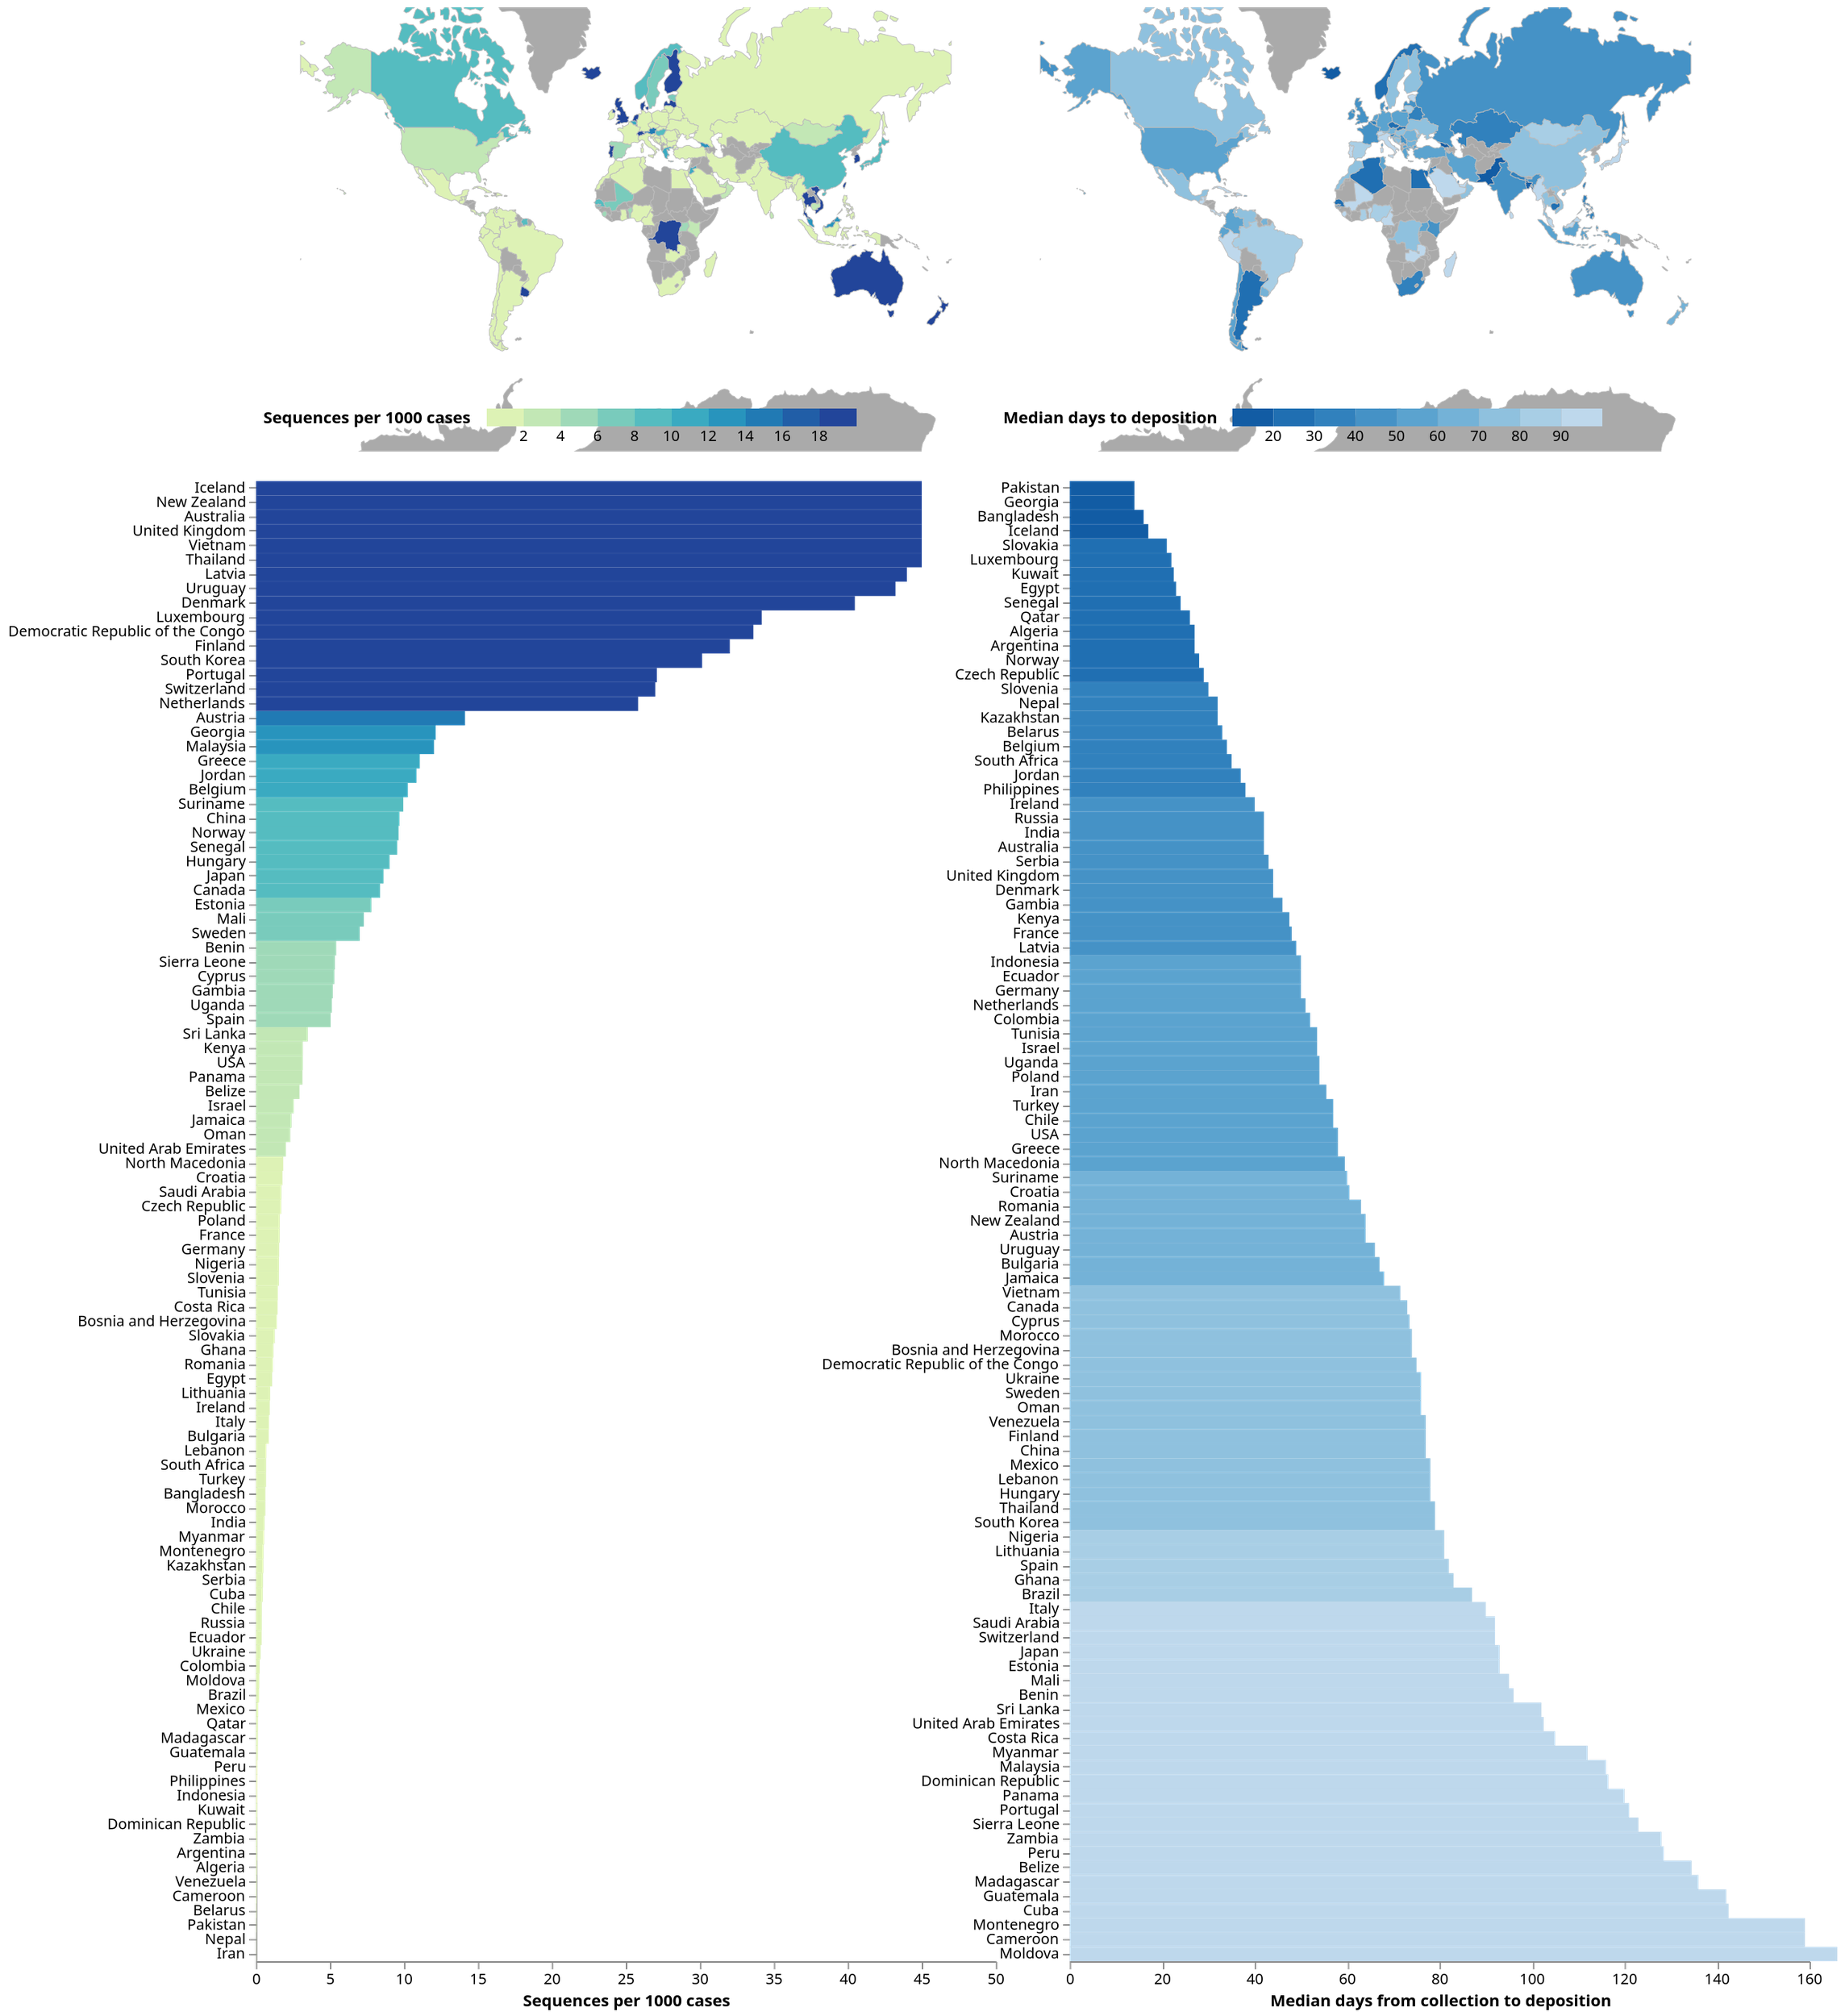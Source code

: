 {
  "$schema": "https://vega.github.io/schema/vega/v5.json",
  "description": "An interactive world map supporting pan and zoom.",
  "width": 1000,
  "height": 1300,
  "padding": 5,

  "signals": [
    { "name": "mapWidth", "update": "width / 2"},
    { "name": "mapHeight", "update": "height - 1000"},
    { "name": "chartXRange", "update": "[0, (width / 2) - 50]"},
    { "name": "chartWidth", "update": "(width / 2) - 50"},
    { "name": "chartHeight", "update": "height - 300"},
    { "name": "chartX", "update": "mapWidth + 50"},
    { "name": "chartY", "update": "mapHeight + 20"},
    { "name": "tx", "update": "mapWidth / 2" },
    { "name": "ty", "update": "mapHeight / 2" },
    {
      "name": "scale",
      "value": 70,
      "on": [{
        "events": "[@seqMap:mouseover, @seqMap:mouseout] > wheel!, [@seqMapRect:mouseover, @seqMapRect:mouseout] > wheel!, [@turnaroundMap:mouseover, @turnaroundMap:mouseout] > wheel!, [@turnaroundMapRect:mouseover, @turnaroundMapRect:mouseout] > wheel!",
        "update": "clamp(scale * pow(1.0005, -event.deltaY * pow(16, event.deltaMode)), 70, 3000)"
      }]
    },
    {
      "name": "angles",
      "value": [0, 0],
      "on": [{
        "events": "mousedown",
        "update": "[rotateX, centerY]"
      }]
    },
    {
      "name": "cloned",
      "value": null,
      "on": [{
        "events": "mousedown",
        "update": "copy('projection')"
      }]
    },
    {
      "name": "start",
      "value": null,
      "on": [{
        "events": "mousedown",
        "update": "invert(cloned, xy())"
      }]
    },
    {
      "name": "drag", "value": null,
      "on": [{
        "events": "[@seqMapRect:mousedown, window:mouseup] > window:mousemove, [@seqMap:mousedown, window:mouseup] > window:mousemove, [@turnaroundMapRect:mousedown, window:mouseup] > window:mousemove, [@turnaroundMap:mousedown, window:mouseup] > window:mousemove",
        "update": "invert(cloned, xy())"
      }]
    },
    {
      "name": "delta", "value": null,
      "on": [{
        "events": {"signal": "drag"},
        "update": "[drag[0] - start[0], start[1] - drag[1]]"
      }]
    },
    {
      "name": "rotateX", "value": 0,
      "on": [{
        "events": {"signal": "delta"},
        "update": "angles[0] + delta[0]"
      }]
    },
    {
      "name": "centerY", "value": 0,
      "on": [{
        "events": {"signal": "delta"},
        "update": "clamp(angles[1] + delta[1], -60, 60)"
      }]
    },
    {
      "name": "hoverCountry",
      "value": null,
      "on": [
        {
          "events": "@seqMap:mouseover, @turnaroundMap:mouseover, rect:mouseover",
          "update": "datum['Country_Region']"
        },
        {
          "events": "@seqMap:mouseout, @turnaroundMap:mouseout, rect:mouseout",
          "update": "null"
        },
        {
          "events": "@seqLabels:mouseover, @turnaroundLabels:mouseover",
          "update": "datum.value"
        },
        {
          "events": "@seqLabels:mouseout, @turnaroundLabels:mouseout",
          "update": "null"
        }
      ]
    }
  ],

  "projections": [
    {
      "name": "projection",
      "type": "mercator",
      "scale": {"signal": "scale"},
      "rotate": [{"signal": "rotateX"}, 0, 0],
      "center": [0, {"signal": "centerY"}],
      "translate": [{"signal": "tx"}, {"signal": "ty"}]
    }
  ],

  "data": [
    {
      "name": "scores",
      "values": [{"UID":4,"Country_Region":"Afghanistan","median_turnaround_days":null,"min_turnaround_days":null,"max_turnaround_days":null,"num_sequences":null,"cases":null,"sequences_per_case":null},{"UID":8,"Country_Region":"Albania","median_turnaround_days":null,"min_turnaround_days":null,"max_turnaround_days":null,"num_sequences":null,"cases":null,"sequences_per_case":null},{"UID":12,"Country_Region":"Algeria","median_turnaround_days":27.0,"min_turnaround_days":21.0,"max_turnaround_days":33.0,"num_sequences":3.0,"cases":46938.0,"sequences_per_case":0.0000639141},{"UID":20,"Country_Region":"Andorra","median_turnaround_days":null,"min_turnaround_days":null,"max_turnaround_days":null,"num_sequences":null,"cases":null,"sequences_per_case":null},{"UID":24,"Country_Region":"Angola","median_turnaround_days":null,"min_turnaround_days":null,"max_turnaround_days":null,"num_sequences":null,"cases":null,"sequences_per_case":null},{"UID":28,"Country_Region":"Antigua and Barbuda","median_turnaround_days":null,"min_turnaround_days":null,"max_turnaround_days":null,"num_sequences":null,"cases":null,"sequences_per_case":null},{"UID":32,"Country_Region":"Argentina","median_turnaround_days":27.0,"min_turnaround_days":8.0,"max_turnaround_days":104.0,"num_sequences":38.0,"cases":500034.0,"sequences_per_case":0.0000759948},{"UID":51,"Country_Region":"Armenia","median_turnaround_days":null,"min_turnaround_days":null,"max_turnaround_days":null,"num_sequences":null,"cases":null,"sequences_per_case":null},{"UID":40,"Country_Region":"Austria","median_turnaround_days":64.0,"min_turnaround_days":10.0,"max_turnaround_days":118.0,"num_sequences":425.0,"cases":30081.0,"sequences_per_case":0.0141285197},{"UID":31,"Country_Region":"Azerbaijan","median_turnaround_days":null,"min_turnaround_days":null,"max_turnaround_days":null,"num_sequences":null,"cases":null,"sequences_per_case":null},{"UID":44,"Country_Region":"Bahamas","median_turnaround_days":null,"min_turnaround_days":null,"max_turnaround_days":null,"num_sequences":null,"cases":null,"sequences_per_case":null},{"UID":48,"Country_Region":"Bahrain","median_turnaround_days":91.0,"min_turnaround_days":15.0,"max_turnaround_days":122.0,"num_sequences":37.0,"cases":56778.0,"sequences_per_case":0.0006516609},{"UID":50,"Country_Region":"Bangladesh","median_turnaround_days":16.0,"min_turnaround_days":7.0,"max_turnaround_days":110.0,"num_sequences":209.0,"cases":329251.0,"sequences_per_case":0.0006347741},{"UID":52,"Country_Region":"Barbados","median_turnaround_days":null,"min_turnaround_days":null,"max_turnaround_days":null,"num_sequences":null,"cases":null,"sequences_per_case":null},{"UID":112,"Country_Region":"Belarus","median_turnaround_days":33.0,"min_turnaround_days":33.0,"max_turnaround_days":85.0,"num_sequences":3.0,"cases":73208.0,"sequences_per_case":0.0000409791},{"UID":56,"Country_Region":"Belgium","median_turnaround_days":34.0,"min_turnaround_days":0.0,"max_turnaround_days":169.0,"num_sequences":915.0,"cases":89141.0,"sequences_per_case":0.0102646369},{"UID":84,"Country_Region":"Belize","median_turnaround_days":134.5,"min_turnaround_days":118.0,"max_turnaround_days":157.0,"num_sequences":4.0,"cases":1361.0,"sequences_per_case":0.0029390154},{"UID":204,"Country_Region":"Benin","median_turnaround_days":96.0,"min_turnaround_days":72.0,"max_turnaround_days":103.0,"num_sequences":12.0,"cases":2213.0,"sequences_per_case":0.0054225034},{"UID":64,"Country_Region":"Bhutan","median_turnaround_days":null,"min_turnaround_days":null,"max_turnaround_days":null,"num_sequences":null,"cases":null,"sequences_per_case":null},{"UID":68,"Country_Region":"Bolivia","median_turnaround_days":null,"min_turnaround_days":null,"max_turnaround_days":null,"num_sequences":null,"cases":null,"sequences_per_case":null},{"UID":70,"Country_Region":"Bosnia and Herzegovina","median_turnaround_days":74.0,"min_turnaround_days":12.0,"max_turnaround_days":83.0,"num_sequences":31.0,"cases":21961.0,"sequences_per_case":0.0014115933},{"UID":72,"Country_Region":"Botswana","median_turnaround_days":null,"min_turnaround_days":null,"max_turnaround_days":null,"num_sequences":null,"cases":null,"sequences_per_case":null},{"UID":76,"Country_Region":"Brazil","median_turnaround_days":87.0,"min_turnaround_days":3.0,"max_turnaround_days":176.0,"num_sequences":882.0,"cases":4162073.0,"sequences_per_case":0.0002119136},{"UID":96,"Country_Region":"Brunei","median_turnaround_days":55.0,"min_turnaround_days":45.0,"max_turnaround_days":62.0,"num_sequences":5.0,"cases":145.0,"sequences_per_case":0.0344827586},{"UID":100,"Country_Region":"Bulgaria","median_turnaround_days":67.0,"min_turnaround_days":45.0,"max_turnaround_days":113.0,"num_sequences":15.0,"cases":17313.0,"sequences_per_case":0.000866401},{"UID":854,"Country_Region":"Burkina Faso","median_turnaround_days":null,"min_turnaround_days":null,"max_turnaround_days":null,"num_sequences":null,"cases":null,"sequences_per_case":null},{"UID":104,"Country_Region":"Myanmar","median_turnaround_days":112.0,"min_turnaround_days":112.0,"max_turnaround_days":112.0,"num_sequences":1.0,"cases":1807.0,"sequences_per_case":0.0005534034},{"UID":108,"Country_Region":"Burundi","median_turnaround_days":null,"min_turnaround_days":null,"max_turnaround_days":null,"num_sequences":null,"cases":null,"sequences_per_case":null},{"UID":132,"Country_Region":"Cabo Verde","median_turnaround_days":null,"min_turnaround_days":null,"max_turnaround_days":null,"num_sequences":null,"cases":null,"sequences_per_case":null},{"UID":116,"Country_Region":"Cambodia","median_turnaround_days":25.0,"min_turnaround_days":25.0,"max_turnaround_days":25.0,"num_sequences":1.0,"cases":274.0,"sequences_per_case":0.003649635},{"UID":120,"Country_Region":"Cameroon","median_turnaround_days":159.0,"min_turnaround_days":159.0,"max_turnaround_days":159.0,"num_sequences":1.0,"cases":19848.0,"sequences_per_case":0.0000503829},{"UID":140,"Country_Region":"Central African Republic","median_turnaround_days":null,"min_turnaround_days":null,"max_turnaround_days":null,"num_sequences":null,"cases":null,"sequences_per_case":null},{"UID":148,"Country_Region":"Chad","median_turnaround_days":null,"min_turnaround_days":null,"max_turnaround_days":null,"num_sequences":null,"cases":null,"sequences_per_case":null},{"UID":152,"Country_Region":"Chile","median_turnaround_days":57.0,"min_turnaround_days":8.0,"max_turnaround_days":95.0,"num_sequences":167.0,"cases":425541.0,"sequences_per_case":0.0003924416},{"UID":170,"Country_Region":"Colombia","median_turnaround_days":52.0,"min_turnaround_days":16.0,"max_turnaround_days":141.0,"num_sequences":165.0,"cases":671848.0,"sequences_per_case":0.0002455913},{"UID":178,"Country_Region":"Republic of the Congo","median_turnaround_days":null,"min_turnaround_days":null,"max_turnaround_days":null,"num_sequences":null,"cases":null,"sequences_per_case":null},{"UID":180,"Country_Region":"Democratic Republic of the Congo","median_turnaround_days":75.0,"min_turnaround_days":6.0,"max_turnaround_days":128.0,"num_sequences":346.0,"cases":10292.0,"sequences_per_case":0.0336183443},{"UID":174,"Country_Region":"Comoros","median_turnaround_days":null,"min_turnaround_days":null,"max_turnaround_days":null,"num_sequences":null,"cases":null,"sequences_per_case":null},{"UID":188,"Country_Region":"Costa Rica","median_turnaround_days":105.0,"min_turnaround_days":35.0,"max_turnaround_days":182.0,"num_sequences":73.0,"cases":49897.0,"sequences_per_case":0.0014630138},{"UID":384,"Country_Region":"Cote d'Ivoire","median_turnaround_days":null,"min_turnaround_days":null,"max_turnaround_days":null,"num_sequences":null,"cases":null,"sequences_per_case":null},{"UID":191,"Country_Region":"Croatia","median_turnaround_days":60.5,"min_turnaround_days":37.0,"max_turnaround_days":84.0,"num_sequences":22.0,"cases":12285.0,"sequences_per_case":0.0017908018},{"UID":192,"Country_Region":"Cuba","median_turnaround_days":142.5,"min_turnaround_days":140.0,"max_turnaround_days":145.0,"num_sequences":2.0,"cases":4377.0,"sequences_per_case":0.000456934},{"UID":196,"Country_Region":"Cyprus","median_turnaround_days":73.5,"min_turnaround_days":44.0,"max_turnaround_days":91.0,"num_sequences":8.0,"cases":1511.0,"sequences_per_case":0.0052945069},{"UID":203,"Country_Region":"Czech Republic","median_turnaround_days":29.0,"min_turnaround_days":11.0,"max_turnaround_days":160.0,"num_sequences":51.0,"cases":29877.0,"sequences_per_case":0.0017069987},{"UID":208,"Country_Region":"Denmark","median_turnaround_days":44.0,"min_turnaround_days":15.0,"max_turnaround_days":162.0,"num_sequences":743.0,"cases":18356.0,"sequences_per_case":0.0404772282},{"UID":234,"Country_Region":"Faroe Islands","median_turnaround_days":171.5,"min_turnaround_days":170.0,"max_turnaround_days":183.0,"num_sequences":14.0,"cases":414.0,"sequences_per_case":0.0338164251},{"UID":304,"Country_Region":"Greenland","median_turnaround_days":null,"min_turnaround_days":null,"max_turnaround_days":null,"num_sequences":null,"cases":null,"sequences_per_case":null},{"UID":9999,"Country_Region":"Diamond Princess","median_turnaround_days":null,"min_turnaround_days":null,"max_turnaround_days":null,"num_sequences":null,"cases":null,"sequences_per_case":null},{"UID":262,"Country_Region":"Djibouti","median_turnaround_days":null,"min_turnaround_days":null,"max_turnaround_days":null,"num_sequences":null,"cases":null,"sequences_per_case":null},{"UID":212,"Country_Region":"Dominica","median_turnaround_days":null,"min_turnaround_days":null,"max_turnaround_days":null,"num_sequences":null,"cases":null,"sequences_per_case":null},{"UID":214,"Country_Region":"Dominican Republic","median_turnaround_days":116.5,"min_turnaround_days":116.0,"max_turnaround_days":180.0,"num_sequences":8.0,"cases":100131.0,"sequences_per_case":0.0000798953},{"UID":218,"Country_Region":"Ecuador","median_turnaround_days":50.0,"min_turnaround_days":11.0,"max_turnaround_days":151.0,"num_sequences":45.0,"cases":118045.0,"sequences_per_case":0.0003812106},{"UID":818,"Country_Region":"Egypt","median_turnaround_days":23.0,"min_turnaround_days":13.0,"max_turnaround_days":83.0,"num_sequences":109.0,"cases":100228.0,"sequences_per_case":0.0010875205},{"UID":222,"Country_Region":"El Salvador","median_turnaround_days":null,"min_turnaround_days":null,"max_turnaround_days":null,"num_sequences":null,"cases":null,"sequences_per_case":null},{"UID":226,"Country_Region":"Equatorial Guinea","median_turnaround_days":null,"min_turnaround_days":null,"max_turnaround_days":null,"num_sequences":null,"cases":null,"sequences_per_case":null},{"UID":232,"Country_Region":"Eritrea","median_turnaround_days":null,"min_turnaround_days":null,"max_turnaround_days":null,"num_sequences":null,"cases":null,"sequences_per_case":null},{"UID":233,"Country_Region":"Estonia","median_turnaround_days":93.0,"min_turnaround_days":34.0,"max_turnaround_days":173.0,"num_sequences":20.0,"cases":2564.0,"sequences_per_case":0.007800312},{"UID":748,"Country_Region":"Eswatini","median_turnaround_days":null,"min_turnaround_days":null,"max_turnaround_days":null,"num_sequences":null,"cases":null,"sequences_per_case":null},{"UID":231,"Country_Region":"Ethiopia","median_turnaround_days":null,"min_turnaround_days":null,"max_turnaround_days":null,"num_sequences":null,"cases":null,"sequences_per_case":null},{"UID":242,"Country_Region":"Fiji","median_turnaround_days":null,"min_turnaround_days":null,"max_turnaround_days":null,"num_sequences":null,"cases":null,"sequences_per_case":null},{"UID":246,"Country_Region":"Finland","median_turnaround_days":77.0,"min_turnaround_days":5.0,"max_turnaround_days":112.0,"num_sequences":267.0,"cases":8337.0,"sequences_per_case":0.0320259086},{"UID":250,"Country_Region":"France","median_turnaround_days":48.0,"min_turnaround_days":6.0,"max_turnaround_days":178.0,"num_sequences":569.0,"cases":355244.0,"sequences_per_case":0.001601716},{"UID":254,"Country_Region":"French Guiana","median_turnaround_days":null,"min_turnaround_days":null,"max_turnaround_days":null,"num_sequences":null,"cases":null,"sequences_per_case":null},{"UID":258,"Country_Region":"French Polynesia","median_turnaround_days":null,"min_turnaround_days":null,"max_turnaround_days":null,"num_sequences":null,"cases":null,"sequences_per_case":null},{"UID":312,"Country_Region":"Guadeloupe","median_turnaround_days":null,"min_turnaround_days":null,"max_turnaround_days":null,"num_sequences":null,"cases":null,"sequences_per_case":null},{"UID":474,"Country_Region":"Martinique","median_turnaround_days":null,"min_turnaround_days":null,"max_turnaround_days":null,"num_sequences":null,"cases":null,"sequences_per_case":null},{"UID":175,"Country_Region":"Mayotte","median_turnaround_days":null,"min_turnaround_days":null,"max_turnaround_days":null,"num_sequences":null,"cases":null,"sequences_per_case":null},{"UID":540,"Country_Region":"New Caledonia","median_turnaround_days":null,"min_turnaround_days":null,"max_turnaround_days":null,"num_sequences":null,"cases":null,"sequences_per_case":null},{"UID":638,"Country_Region":"Reunion","median_turnaround_days":null,"min_turnaround_days":null,"max_turnaround_days":null,"num_sequences":null,"cases":null,"sequences_per_case":null},{"UID":652,"Country_Region":"Saint Barthelemy","median_turnaround_days":null,"min_turnaround_days":null,"max_turnaround_days":null,"num_sequences":null,"cases":null,"sequences_per_case":null},{"UID":666,"Country_Region":"Saint Pierre and Miquelon","median_turnaround_days":null,"min_turnaround_days":null,"max_turnaround_days":null,"num_sequences":null,"cases":null,"sequences_per_case":null},{"UID":663,"Country_Region":"St Martin","median_turnaround_days":null,"min_turnaround_days":null,"max_turnaround_days":null,"num_sequences":null,"cases":null,"sequences_per_case":null},{"UID":266,"Country_Region":"Gabon","median_turnaround_days":null,"min_turnaround_days":null,"max_turnaround_days":null,"num_sequences":null,"cases":null,"sequences_per_case":null},{"UID":270,"Country_Region":"Gambia","median_turnaround_days":46.0,"min_turnaround_days":2.0,"max_turnaround_days":91.0,"num_sequences":17.0,"cases":3275.0,"sequences_per_case":0.0051908397},{"UID":268,"Country_Region":"Georgia","median_turnaround_days":14.0,"min_turnaround_days":4.0,"max_turnaround_days":69.0,"num_sequences":21.0,"cases":1729.0,"sequences_per_case":0.012145749},{"UID":276,"Country_Region":"Germany","median_turnaround_days":50.0,"min_turnaround_days":3.0,"max_turnaround_days":176.0,"num_sequences":399.0,"cases":254957.0,"sequences_per_case":0.0015649698},{"UID":288,"Country_Region":"Ghana","median_turnaround_days":83.0,"min_turnaround_days":10.0,"max_turnaround_days":149.0,"num_sequences":53.0,"cases":45012.0,"sequences_per_case":0.0011774638},{"UID":300,"Country_Region":"Greece","median_turnaround_days":58.0,"min_turnaround_days":12.0,"max_turnaround_days":126.0,"num_sequences":131.0,"cases":11832.0,"sequences_per_case":0.01107167},{"UID":308,"Country_Region":"Grenada","median_turnaround_days":null,"min_turnaround_days":null,"max_turnaround_days":null,"num_sequences":null,"cases":null,"sequences_per_case":null},{"UID":320,"Country_Region":"Guatemala","median_turnaround_days":142.0,"min_turnaround_days":137.0,"max_turnaround_days":145.0,"num_sequences":10.0,"cases":78721.0,"sequences_per_case":0.0001270309},{"UID":324,"Country_Region":"Guinea","median_turnaround_days":null,"min_turnaround_days":null,"max_turnaround_days":null,"num_sequences":null,"cases":null,"sequences_per_case":null},{"UID":624,"Country_Region":"Guinea-Bissau","median_turnaround_days":null,"min_turnaround_days":null,"max_turnaround_days":null,"num_sequences":null,"cases":null,"sequences_per_case":null},{"UID":328,"Country_Region":"Guyana","median_turnaround_days":null,"min_turnaround_days":null,"max_turnaround_days":null,"num_sequences":null,"cases":null,"sequences_per_case":null},{"UID":332,"Country_Region":"Haiti","median_turnaround_days":null,"min_turnaround_days":null,"max_turnaround_days":null,"num_sequences":null,"cases":null,"sequences_per_case":null},{"UID":336,"Country_Region":"Holy See","median_turnaround_days":null,"min_turnaround_days":null,"max_turnaround_days":null,"num_sequences":null,"cases":null,"sequences_per_case":null},{"UID":340,"Country_Region":"Honduras","median_turnaround_days":null,"min_turnaround_days":null,"max_turnaround_days":null,"num_sequences":null,"cases":null,"sequences_per_case":null},{"UID":348,"Country_Region":"Hungary","median_turnaround_days":78.0,"min_turnaround_days":3.0,"max_turnaround_days":144.0,"num_sequences":84.0,"cases":9304.0,"sequences_per_case":0.0090283749},{"UID":352,"Country_Region":"Iceland","median_turnaround_days":17.0,"min_turnaround_days":9.0,"max_turnaround_days":43.0,"num_sequences":601.0,"cases":2150.0,"sequences_per_case":0.2795348837},{"UID":356,"Country_Region":"India","median_turnaround_days":42.0,"min_turnaround_days":7.0,"max_turnaround_days":166.0,"num_sequences":2527.0,"cases":4370128.0,"sequences_per_case":0.0005782439},{"UID":360,"Country_Region":"Indonesia","median_turnaround_days":50.0,"min_turnaround_days":24.0,"max_turnaround_days":100.0,"num_sequences":19.0,"cases":200035.0,"sequences_per_case":0.0000949834},{"UID":364,"Country_Region":"Iran","median_turnaround_days":55.5,"min_turnaround_days":26.0,"max_turnaround_days":107.0,"num_sequences":8.0,"cases":391112.0,"sequences_per_case":0.0000204545},{"UID":368,"Country_Region":"Iraq","median_turnaround_days":null,"min_turnaround_days":null,"max_turnaround_days":null,"num_sequences":null,"cases":null,"sequences_per_case":null},{"UID":372,"Country_Region":"Ireland","median_turnaround_days":40.0,"min_turnaround_days":8.0,"max_turnaround_days":70.0,"num_sequences":28.0,"cases":30080.0,"sequences_per_case":0.0009308511},{"UID":376,"Country_Region":"Israel","median_turnaround_days":53.5,"min_turnaround_days":25.0,"max_turnaround_days":152.0,"num_sequences":352.0,"cases":137565.0,"sequences_per_case":0.0025587904},{"UID":380,"Country_Region":"Italy","median_turnaround_days":90.0,"min_turnaround_days":2.0,"max_turnaround_days":172.0,"num_sequences":246.0,"cases":280153.0,"sequences_per_case":0.0008780916},{"UID":388,"Country_Region":"Jamaica","median_turnaround_days":68.0,"min_turnaround_days":66.0,"max_turnaround_days":74.0,"num_sequences":8.0,"cases":3323.0,"sequences_per_case":0.0024074631},{"UID":392,"Country_Region":"Japan","median_turnaround_days":93.0,"min_turnaround_days":10.0,"max_turnaround_days":163.0,"num_sequences":627.0,"cases":72724.0,"sequences_per_case":0.008621638},{"UID":400,"Country_Region":"Jordan","median_turnaround_days":37.0,"min_turnaround_days":20.0,"max_turnaround_days":44.0,"num_sequences":28.0,"cases":2581.0,"sequences_per_case":0.0108485083},{"UID":398,"Country_Region":"Kazakhstan","median_turnaround_days":32.0,"min_turnaround_days":11.0,"max_turnaround_days":64.0,"num_sequences":53.0,"cases":106498.0,"sequences_per_case":0.0004976619},{"UID":404,"Country_Region":"Kenya","median_turnaround_days":47.5,"min_turnaround_days":11.0,"max_turnaround_days":93.0,"num_sequences":112.0,"cases":35356.0,"sequences_per_case":0.0031677792},{"UID":410,"Country_Region":"South Korea","median_turnaround_days":79.0,"min_turnaround_days":8.0,"max_turnaround_days":184.0,"num_sequences":651.0,"cases":21588.0,"sequences_per_case":0.030155642},{"UID":383,"Country_Region":"Kosovo","median_turnaround_days":null,"min_turnaround_days":null,"max_turnaround_days":null,"num_sequences":null,"cases":null,"sequences_per_case":null},{"UID":414,"Country_Region":"Kuwait","median_turnaround_days":22.5,"min_turnaround_days":20.0,"max_turnaround_days":26.0,"num_sequences":8.0,"cases":91244.0,"sequences_per_case":0.000087677},{"UID":417,"Country_Region":"Kyrgyzstan","median_turnaround_days":null,"min_turnaround_days":null,"max_turnaround_days":null,"num_sequences":null,"cases":null,"sequences_per_case":null},{"UID":418,"Country_Region":"Laos","median_turnaround_days":null,"min_turnaround_days":null,"max_turnaround_days":null,"num_sequences":null,"cases":null,"sequences_per_case":null},{"UID":428,"Country_Region":"Latvia","median_turnaround_days":49.0,"min_turnaround_days":15.0,"max_turnaround_days":117.0,"num_sequences":63.0,"cases":1432.0,"sequences_per_case":0.0439944134},{"UID":422,"Country_Region":"Lebanon","median_turnaround_days":78.0,"min_turnaround_days":67.0,"max_turnaround_days":131.0,"num_sequences":15.0,"cases":21324.0,"sequences_per_case":0.0007034328},{"UID":426,"Country_Region":"Lesotho","median_turnaround_days":null,"min_turnaround_days":null,"max_turnaround_days":null,"num_sequences":null,"cases":null,"sequences_per_case":null},{"UID":430,"Country_Region":"Liberia","median_turnaround_days":null,"min_turnaround_days":null,"max_turnaround_days":null,"num_sequences":null,"cases":null,"sequences_per_case":null},{"UID":434,"Country_Region":"Libya","median_turnaround_days":null,"min_turnaround_days":null,"max_turnaround_days":null,"num_sequences":null,"cases":null,"sequences_per_case":null},{"UID":438,"Country_Region":"Liechtenstein","median_turnaround_days":null,"min_turnaround_days":null,"max_turnaround_days":null,"num_sequences":null,"cases":null,"sequences_per_case":null},{"UID":440,"Country_Region":"Lithuania","median_turnaround_days":81.0,"min_turnaround_days":51.0,"max_turnaround_days":81.0,"num_sequences":3.0,"cases":3131.0,"sequences_per_case":0.0009581603},{"UID":442,"Country_Region":"Luxembourg","median_turnaround_days":22.0,"min_turnaround_days":6.0,"max_turnaround_days":66.0,"num_sequences":271.0,"cases":7928.0,"sequences_per_case":0.0341826438},{"UID":450,"Country_Region":"Madagascar","median_turnaround_days":136.0,"min_turnaround_days":135.0,"max_turnaround_days":137.0,"num_sequences":2.0,"cases":15435.0,"sequences_per_case":0.0001295756},{"UID":454,"Country_Region":"Malawi","median_turnaround_days":null,"min_turnaround_days":null,"max_turnaround_days":null,"num_sequences":null,"cases":null,"sequences_per_case":null},{"UID":458,"Country_Region":"Malaysia","median_turnaround_days":116.0,"min_turnaround_days":5.0,"max_turnaround_days":159.0,"num_sequences":115.0,"cases":9559.0,"sequences_per_case":0.0120305471},{"UID":462,"Country_Region":"Maldives","median_turnaround_days":null,"min_turnaround_days":null,"max_turnaround_days":null,"num_sequences":null,"cases":null,"sequences_per_case":null},{"UID":466,"Country_Region":"Mali","median_turnaround_days":95.0,"min_turnaround_days":91.0,"max_turnaround_days":99.0,"num_sequences":21.0,"cases":2882.0,"sequences_per_case":0.0072866065},{"UID":470,"Country_Region":"Malta","median_turnaround_days":null,"min_turnaround_days":null,"max_turnaround_days":null,"num_sequences":null,"cases":null,"sequences_per_case":null},{"UID":478,"Country_Region":"Mauritania","median_turnaround_days":null,"min_turnaround_days":null,"max_turnaround_days":null,"num_sequences":null,"cases":null,"sequences_per_case":null},{"UID":480,"Country_Region":"Mauritius","median_turnaround_days":null,"min_turnaround_days":null,"max_turnaround_days":null,"num_sequences":null,"cases":null,"sequences_per_case":null},{"UID":484,"Country_Region":"Mexico","median_turnaround_days":78.0,"min_turnaround_days":3.0,"max_turnaround_days":121.0,"num_sequences":98.0,"cases":642860.0,"sequences_per_case":0.0001524438},{"UID":498,"Country_Region":"Moldova","median_turnaround_days":166.0,"min_turnaround_days":67.0,"max_turnaround_days":169.0,"num_sequences":9.0,"cases":40556.0,"sequences_per_case":0.0002219154},{"UID":492,"Country_Region":"Monaco","median_turnaround_days":null,"min_turnaround_days":null,"max_turnaround_days":null,"num_sequences":null,"cases":null,"sequences_per_case":null},{"UID":496,"Country_Region":"Mongolia","median_turnaround_days":82.0,"min_turnaround_days":82.0,"max_turnaround_days":82.0,"num_sequences":1.0,"cases":310.0,"sequences_per_case":0.0032258065},{"UID":499,"Country_Region":"Montenegro","median_turnaround_days":159.0,"min_turnaround_days":158.0,"max_turnaround_days":160.0,"num_sequences":3.0,"cases":5875.0,"sequences_per_case":0.0005106383},{"UID":504,"Country_Region":"Morocco","median_turnaround_days":74.0,"min_turnaround_days":19.0,"max_turnaround_days":119.0,"num_sequences":48.0,"cases":75721.0,"sequences_per_case":0.000633906},{"UID":508,"Country_Region":"Mozambique","median_turnaround_days":null,"min_turnaround_days":null,"max_turnaround_days":null,"num_sequences":null,"cases":null,"sequences_per_case":null},{"UID":8888,"Country_Region":"MS Zaandam","median_turnaround_days":null,"min_turnaround_days":null,"max_turnaround_days":null,"num_sequences":null,"cases":null,"sequences_per_case":null},{"UID":516,"Country_Region":"Namibia","median_turnaround_days":null,"min_turnaround_days":null,"max_turnaround_days":null,"num_sequences":null,"cases":null,"sequences_per_case":null},{"UID":524,"Country_Region":"Nepal","median_turnaround_days":32.0,"min_turnaround_days":32.0,"max_turnaround_days":32.0,"num_sequences":1.0,"cases":48138.0,"sequences_per_case":0.0000207736},{"UID":528,"Country_Region":"Netherlands","median_turnaround_days":51.0,"min_turnaround_days":4.0,"max_turnaround_days":178.0,"num_sequences":1977.0,"cases":76548.0,"sequences_per_case":0.0258269321},{"UID":533,"Country_Region":"Aruba","median_turnaround_days":null,"min_turnaround_days":null,"max_turnaround_days":null,"num_sequences":null,"cases":null,"sequences_per_case":null},{"UID":531,"Country_Region":"Curacao","median_turnaround_days":null,"min_turnaround_days":null,"max_turnaround_days":null,"num_sequences":null,"cases":null,"sequences_per_case":null},{"UID":534,"Country_Region":"Sint Maarten","median_turnaround_days":null,"min_turnaround_days":null,"max_turnaround_days":null,"num_sequences":null,"cases":null,"sequences_per_case":null},{"UID":535,"Country_Region":"Bonaire, Sint Eustatius and Saba","median_turnaround_days":null,"min_turnaround_days":null,"max_turnaround_days":null,"num_sequences":null,"cases":null,"sequences_per_case":null},{"UID":554,"Country_Region":"New Zealand","median_turnaround_days":64.0,"min_turnaround_days":7.0,"max_turnaround_days":106.0,"num_sequences":256.0,"cases":1788.0,"sequences_per_case":0.1431767338},{"UID":558,"Country_Region":"Nicaragua","median_turnaround_days":null,"min_turnaround_days":null,"max_turnaround_days":null,"num_sequences":null,"cases":null,"sequences_per_case":null},{"UID":562,"Country_Region":"Niger","median_turnaround_days":null,"min_turnaround_days":null,"max_turnaround_days":null,"num_sequences":null,"cases":null,"sequences_per_case":null},{"UID":566,"Country_Region":"Nigeria","median_turnaround_days":81.0,"min_turnaround_days":8.0,"max_turnaround_days":197.0,"num_sequences":86.0,"cases":55456.0,"sequences_per_case":0.001550779},{"UID":807,"Country_Region":"North Macedonia","median_turnaround_days":59.5,"min_turnaround_days":22.0,"max_turnaround_days":76.0,"num_sequences":28.0,"cases":15226.0,"sequences_per_case":0.0018389597},{"UID":578,"Country_Region":"Norway","median_turnaround_days":28.0,"min_turnaround_days":19.0,"max_turnaround_days":106.0,"num_sequences":112.0,"cases":11623.0,"sequences_per_case":0.0096360664},{"UID":512,"Country_Region":"Oman","median_turnaround_days":76.0,"min_turnaround_days":25.0,"max_turnaround_days":159.0,"num_sequences":203.0,"cases":87590.0,"sequences_per_case":0.0023176162},{"UID":586,"Country_Region":"Pakistan","median_turnaround_days":14.0,"min_turnaround_days":14.0,"max_turnaround_days":90.0,"num_sequences":9.0,"cases":299659.0,"sequences_per_case":0.0000300341},{"UID":591,"Country_Region":"Panama","median_turnaround_days":120.0,"min_turnaround_days":10.0,"max_turnaround_days":160.0,"num_sequences":309.0,"cases":98407.0,"sequences_per_case":0.0031400205},{"UID":598,"Country_Region":"Papua New Guinea","median_turnaround_days":null,"min_turnaround_days":null,"max_turnaround_days":null,"num_sequences":null,"cases":null,"sequences_per_case":null},{"UID":600,"Country_Region":"Paraguay","median_turnaround_days":null,"min_turnaround_days":null,"max_turnaround_days":null,"num_sequences":null,"cases":null,"sequences_per_case":null},{"UID":604,"Country_Region":"Peru","median_turnaround_days":128.5,"min_turnaround_days":9.0,"max_turnaround_days":168.0,"num_sequences":72.0,"cases":691575.0,"sequences_per_case":0.0001041102},{"UID":608,"Country_Region":"Philippines","median_turnaround_days":38.0,"min_turnaround_days":21.0,"max_turnaround_days":173.0,"num_sequences":25.0,"cases":241987.0,"sequences_per_case":0.0001033113},{"UID":616,"Country_Region":"Poland","median_turnaround_days":54.0,"min_turnaround_days":14.0,"max_turnaround_days":113.0,"num_sequences":115.0,"cases":71526.0,"sequences_per_case":0.001607807},{"UID":620,"Country_Region":"Portugal","median_turnaround_days":121.0,"min_turnaround_days":8.0,"max_turnaround_days":152.0,"num_sequences":1650.0,"cases":60895.0,"sequences_per_case":0.0270958207},{"UID":634,"Country_Region":"Qatar","median_turnaround_days":26.0,"min_turnaround_days":26.0,"max_turnaround_days":26.0,"num_sequences":16.0,"cases":120579.0,"sequences_per_case":0.0001326931},{"UID":642,"Country_Region":"Romania","median_turnaround_days":63.0,"min_turnaround_days":11.0,"max_turnaround_days":102.0,"num_sequences":111.0,"cases":97033.0,"sequences_per_case":0.0011439407},{"UID":643,"Country_Region":"Russia","median_turnaround_days":42.0,"min_turnaround_days":4.0,"max_turnaround_days":141.0,"num_sequences":403.0,"cases":1032354.0,"sequences_per_case":0.00039037},{"UID":646,"Country_Region":"Rwanda","median_turnaround_days":null,"min_turnaround_days":null,"max_turnaround_days":null,"num_sequences":null,"cases":null,"sequences_per_case":null},{"UID":659,"Country_Region":"Saint Kitts and Nevis","median_turnaround_days":null,"min_turnaround_days":null,"max_turnaround_days":null,"num_sequences":null,"cases":null,"sequences_per_case":null},{"UID":662,"Country_Region":"Saint Lucia","median_turnaround_days":null,"min_turnaround_days":null,"max_turnaround_days":null,"num_sequences":null,"cases":null,"sequences_per_case":null},{"UID":670,"Country_Region":"Saint Vincent and the Grenadines","median_turnaround_days":null,"min_turnaround_days":null,"max_turnaround_days":null,"num_sequences":null,"cases":null,"sequences_per_case":null},{"UID":674,"Country_Region":"San Marino","median_turnaround_days":null,"min_turnaround_days":null,"max_turnaround_days":null,"num_sequences":null,"cases":null,"sequences_per_case":null},{"UID":678,"Country_Region":"Sao Tome and Principe","median_turnaround_days":null,"min_turnaround_days":null,"max_turnaround_days":null,"num_sequences":null,"cases":null,"sequences_per_case":null},{"UID":682,"Country_Region":"Saudi Arabia","median_turnaround_days":92.0,"min_turnaround_days":12.0,"max_turnaround_days":162.0,"num_sequences":554.0,"cases":322237.0,"sequences_per_case":0.0017192315},{"UID":686,"Country_Region":"Senegal","median_turnaround_days":24.0,"min_turnaround_days":8.0,"max_turnaround_days":103.0,"num_sequences":134.0,"cases":14044.0,"sequences_per_case":0.0095414412},{"UID":688,"Country_Region":"Serbia","median_turnaround_days":43.0,"min_turnaround_days":26.0,"max_turnaround_days":118.0,"num_sequences":15.0,"cases":31994.0,"sequences_per_case":0.0004688379},{"UID":690,"Country_Region":"Seychelles","median_turnaround_days":null,"min_turnaround_days":null,"max_turnaround_days":null,"num_sequences":null,"cases":null,"sequences_per_case":null},{"UID":694,"Country_Region":"Sierra Leone","median_turnaround_days":123.0,"min_turnaround_days":106.0,"max_turnaround_days":134.0,"num_sequences":11.0,"cases":2064.0,"sequences_per_case":0.0053294574},{"UID":702,"Country_Region":"Singapore","median_turnaround_days":62.0,"min_turnaround_days":6.0,"max_turnaround_days":167.0,"num_sequences":766.0,"cases":57091.0,"sequences_per_case":0.0134171761},{"UID":703,"Country_Region":"Slovakia","median_turnaround_days":21.0,"min_turnaround_days":19.0,"max_turnaround_days":176.0,"num_sequences":6.0,"cases":4727.0,"sequences_per_case":0.001269304},{"UID":705,"Country_Region":"Slovenia","median_turnaround_days":30.0,"min_turnaround_days":13.0,"max_turnaround_days":32.0,"num_sequences":5.0,"cases":3232.0,"sequences_per_case":0.0015470297},{"UID":706,"Country_Region":"Somalia","median_turnaround_days":null,"min_turnaround_days":null,"max_turnaround_days":null,"num_sequences":null,"cases":null,"sequences_per_case":null},{"UID":710,"Country_Region":"South Africa","median_turnaround_days":35.0,"min_turnaround_days":8.0,"max_turnaround_days":86.0,"num_sequences":437.0,"cases":640441.0,"sequences_per_case":0.0006823423},{"UID":728,"Country_Region":"South Sudan","median_turnaround_days":null,"min_turnaround_days":null,"max_turnaround_days":null,"num_sequences":null,"cases":null,"sequences_per_case":null},{"UID":724,"Country_Region":"Spain","median_turnaround_days":82.0,"min_turnaround_days":4.0,"max_turnaround_days":152.0,"num_sequences":2696.0,"cases":534513.0,"sequences_per_case":0.0050438436},{"UID":144,"Country_Region":"Sri Lanka","median_turnaround_days":102.0,"min_turnaround_days":21.0,"max_turnaround_days":162.0,"num_sequences":11.0,"cases":3140.0,"sequences_per_case":0.0035031847},{"UID":729,"Country_Region":"Sudan","median_turnaround_days":null,"min_turnaround_days":null,"max_turnaround_days":null,"num_sequences":null,"cases":null,"sequences_per_case":null},{"UID":740,"Country_Region":"Suriname","median_turnaround_days":60.0,"min_turnaround_days":56.0,"max_turnaround_days":115.0,"num_sequences":44.0,"cases":4419.0,"sequences_per_case":0.0099570038},{"UID":752,"Country_Region":"Sweden","median_turnaround_days":76.0,"min_turnaround_days":9.0,"max_turnaround_days":151.0,"num_sequences":601.0,"cases":85707.0,"sequences_per_case":0.0070122627},{"UID":756,"Country_Region":"Switzerland","median_turnaround_days":92.0,"min_turnaround_days":3.0,"max_turnaround_days":193.0,"num_sequences":1210.0,"cases":44837.0,"sequences_per_case":0.0269866405},{"UID":760,"Country_Region":"Syria","median_turnaround_days":null,"min_turnaround_days":null,"max_turnaround_days":null,"num_sequences":null,"cases":null,"sequences_per_case":null},{"UID":158,"Country_Region":"Taiwan","median_turnaround_days":34.0,"min_turnaround_days":4.0,"max_turnaround_days":127.0,"num_sequences":125.0,"cases":495.0,"sequences_per_case":0.2525252525},{"UID":762,"Country_Region":"Tajikistan","median_turnaround_days":null,"min_turnaround_days":null,"max_turnaround_days":null,"num_sequences":null,"cases":null,"sequences_per_case":null},{"UID":834,"Country_Region":"Tanzania","median_turnaround_days":null,"min_turnaround_days":null,"max_turnaround_days":null,"num_sequences":null,"cases":null,"sequences_per_case":null},{"UID":764,"Country_Region":"Thailand","median_turnaround_days":79.0,"min_turnaround_days":4.0,"max_turnaround_days":171.0,"num_sequences":248.0,"cases":3447.0,"sequences_per_case":0.0719466202},{"UID":626,"Country_Region":"Timor-Leste","median_turnaround_days":51.0,"min_turnaround_days":45.0,"max_turnaround_days":82.0,"num_sequences":18.0,"cases":27.0,"sequences_per_case":0.6666666667},{"UID":768,"Country_Region":"Togo","median_turnaround_days":null,"min_turnaround_days":null,"max_turnaround_days":null,"num_sequences":null,"cases":null,"sequences_per_case":null},{"UID":780,"Country_Region":"Trinidad and Tobago","median_turnaround_days":null,"min_turnaround_days":null,"max_turnaround_days":null,"num_sequences":null,"cases":null,"sequences_per_case":null},{"UID":788,"Country_Region":"Tunisia","median_turnaround_days":53.5,"min_turnaround_days":49.0,"max_turnaround_days":74.0,"num_sequences":8.0,"cases":5417.0,"sequences_per_case":0.0014768322},{"UID":792,"Country_Region":"Turkey","median_turnaround_days":57.0,"min_turnaround_days":3.0,"max_turnaround_days":134.0,"num_sequences":193.0,"cases":283270.0,"sequences_per_case":0.0006813288},{"UID":800,"Country_Region":"Uganda","median_turnaround_days":54.0,"min_turnaround_days":22.0,"max_turnaround_days":62.0,"num_sequences":20.0,"cases":3900.0,"sequences_per_case":0.0051282051},{"UID":804,"Country_Region":"Ukraine","median_turnaround_days":76.0,"min_turnaround_days":46.0,"max_turnaround_days":109.0,"num_sequences":45.0,"cases":143914.0,"sequences_per_case":0.0003126867},{"UID":784,"Country_Region":"United Arab Emirates","median_turnaround_days":102.5,"min_turnaround_days":45.0,"max_turnaround_days":159.0,"num_sequences":152.0,"cases":75098.0,"sequences_per_case":0.0020240219},{"UID":826,"Country_Region":"United Kingdom","median_turnaround_days":44.0,"min_turnaround_days":3.0,"max_turnaround_days":169.0,"num_sequences":35335.0,"cases":352560.0,"sequences_per_case":0.1002240753},{"UID":60,"Country_Region":"Bermuda","median_turnaround_days":null,"min_turnaround_days":null,"max_turnaround_days":null,"num_sequences":null,"cases":null,"sequences_per_case":null},{"UID":92,"Country_Region":"British Virgin Islands","median_turnaround_days":null,"min_turnaround_days":null,"max_turnaround_days":null,"num_sequences":null,"cases":null,"sequences_per_case":null},{"UID":136,"Country_Region":"Cayman Islands","median_turnaround_days":null,"min_turnaround_days":null,"max_turnaround_days":null,"num_sequences":null,"cases":null,"sequences_per_case":null},{"UID":8261,"Country_Region":"Channel Islands","median_turnaround_days":null,"min_turnaround_days":null,"max_turnaround_days":null,"num_sequences":null,"cases":null,"sequences_per_case":null},{"UID":238,"Country_Region":"Falkland Islands (Malvinas)","median_turnaround_days":null,"min_turnaround_days":null,"max_turnaround_days":null,"num_sequences":null,"cases":null,"sequences_per_case":null},{"UID":292,"Country_Region":"Gibraltar","median_turnaround_days":null,"min_turnaround_days":null,"max_turnaround_days":null,"num_sequences":null,"cases":null,"sequences_per_case":null},{"UID":833,"Country_Region":"Isle of Man","median_turnaround_days":null,"min_turnaround_days":null,"max_turnaround_days":null,"num_sequences":null,"cases":null,"sequences_per_case":null},{"UID":500,"Country_Region":"Montserrat","median_turnaround_days":null,"min_turnaround_days":null,"max_turnaround_days":null,"num_sequences":null,"cases":null,"sequences_per_case":null},{"UID":796,"Country_Region":"Turks and Caicos Islands","median_turnaround_days":null,"min_turnaround_days":null,"max_turnaround_days":null,"num_sequences":null,"cases":null,"sequences_per_case":null},{"UID":660,"Country_Region":"Anguilla","median_turnaround_days":null,"min_turnaround_days":null,"max_turnaround_days":null,"num_sequences":null,"cases":null,"sequences_per_case":null},{"UID":858,"Country_Region":"Uruguay","median_turnaround_days":66.0,"min_turnaround_days":29.0,"max_turnaround_days":106.0,"num_sequences":74.0,"cases":1712.0,"sequences_per_case":0.0432242991},{"UID":860,"Country_Region":"Uzbekistan","median_turnaround_days":null,"min_turnaround_days":null,"max_turnaround_days":null,"num_sequences":null,"cases":null,"sequences_per_case":null},{"UID":862,"Country_Region":"Venezuela","median_turnaround_days":77.0,"min_turnaround_days":77.0,"max_turnaround_days":84.0,"num_sequences":3.0,"cases":55563.0,"sequences_per_case":0.0000539928},{"UID":704,"Country_Region":"Vietnam","median_turnaround_days":71.5,"min_turnaround_days":14.0,"max_turnaround_days":155.0,"num_sequences":86.0,"cases":1054.0,"sequences_per_case":0.0815939279},{"UID":275,"Country_Region":"West Bank and Gaza","median_turnaround_days":null,"min_turnaround_days":null,"max_turnaround_days":null,"num_sequences":null,"cases":null,"sequences_per_case":null},{"UID":732,"Country_Region":"Western Sahara","median_turnaround_days":null,"min_turnaround_days":null,"max_turnaround_days":null,"num_sequences":null,"cases":null,"sequences_per_case":null},{"UID":887,"Country_Region":"Yemen","median_turnaround_days":null,"min_turnaround_days":null,"max_turnaround_days":null,"num_sequences":null,"cases":null,"sequences_per_case":null},{"UID":894,"Country_Region":"Zambia","median_turnaround_days":128.0,"min_turnaround_days":128.0,"max_turnaround_days":128.0,"num_sequences":1.0,"cases":12952.0,"sequences_per_case":0.0000772082},{"UID":716,"Country_Region":"Zimbabwe","median_turnaround_days":null,"min_turnaround_days":null,"max_turnaround_days":null,"num_sequences":null,"cases":null,"sequences_per_case":null},{"UID":36,"Country_Region":"Australia","median_turnaround_days":42.0,"min_turnaround_days":3.0,"max_turnaround_days":193.0,"num_sequences":3382.0,"cases":26465.0,"sequences_per_case":0.1277914226},{"UID":124,"Country_Region":"Canada","median_turnaround_days":73.0,"min_turnaround_days":10.0,"max_turnaround_days":138.0,"num_sequences":1138.0,"cases":135757.0,"sequences_per_case":0.0083826248},{"UID":156,"Country_Region":"China","median_turnaround_days":77.0,"min_turnaround_days":1.0,"max_turnaround_days":181.0,"num_sequences":826.0,"cases":85146.0,"sequences_per_case":0.0097009842},{"UID":344,"Country_Region":"Hong Kong","median_turnaround_days":54.5,"min_turnaround_days":12.0,"max_turnaround_days":182.0,"num_sequences":148.0,"cases":4895.0,"sequences_per_case":0.0302349336},{"UID":446,"Country_Region":"Macau","median_turnaround_days":null,"min_turnaround_days":null,"max_turnaround_days":null,"num_sequences":null,"cases":null,"sequences_per_case":null},{"UID":840,"Country_Region":"USA","median_turnaround_days":58.0,"min_turnaround_days":3.0,"max_turnaround_days":184.0,"num_sequences":20038.0,"cases":6327009.0,"sequences_per_case":0.0031670573},{"UID":16,"Country_Region":"American Samoa","median_turnaround_days":null,"min_turnaround_days":null,"max_turnaround_days":null,"num_sequences":null,"cases":null,"sequences_per_case":null},{"UID":316,"Country_Region":"Guam","median_turnaround_days":51.0,"min_turnaround_days":49.0,"max_turnaround_days":55.0,"num_sequences":3.0,"cases":null,"sequences_per_case":0.0},{"UID":580,"Country_Region":"Northern Mariana Islands","median_turnaround_days":null,"min_turnaround_days":null,"max_turnaround_days":null,"num_sequences":null,"cases":null,"sequences_per_case":null},{"UID":850,"Country_Region":"Virgin Islands","median_turnaround_days":41.0,"min_turnaround_days":21.0,"max_turnaround_days":84.0,"num_sequences":21.0,"cases":null,"sequences_per_case":0.0},{"UID":630,"Country_Region":"Puerto Rico","median_turnaround_days":37.0,"min_turnaround_days":28.0,"max_turnaround_days":71.0,"num_sequences":16.0,"cases":null,"sequences_per_case":0.0},{"UID":260,"Country_Region":"Fr. S. Antarctic Lands","median_turnaround_days":null,"min_turnaround_days":null,"max_turnaround_days":null,"num_sequences":null,"cases":null,"sequences_per_case":null},{"UID":795,"Country_Region":"Turkmenistan","median_turnaround_days":null,"min_turnaround_days":null,"max_turnaround_days":null,"num_sequences":null,"cases":null,"sequences_per_case":null},{"UID":10,"Country_Region":"Antarctica","median_turnaround_days":null,"min_turnaround_days":null,"max_turnaround_days":null,"num_sequences":null,"cases":null,"sequences_per_case":null},{"UID":408,"Country_Region":"North Korea","median_turnaround_days":null,"min_turnaround_days":null,"max_turnaround_days":null,"num_sequences":null,"cases":null,"sequences_per_case":null},{"UID":90,"Country_Region":"Solomon Islands","median_turnaround_days":null,"min_turnaround_days":null,"max_turnaround_days":null,"num_sequences":null,"cases":null,"sequences_per_case":null},{"UID":548,"Country_Region":"Vanuatu","median_turnaround_days":null,"min_turnaround_days":null,"max_turnaround_days":null,"num_sequences":null,"cases":null,"sequences_per_case":null},{"UID":-98,"Country_Region":"French Guiana","median_turnaround_days":null,"min_turnaround_days":null,"max_turnaround_days":null,"num_sequences":null,"cases":null,"sequences_per_case":null},{"UID":-99,"Country_Region":"Northern Cyprus","median_turnaround_days":null,"min_turnaround_days":null,"max_turnaround_days":null,"num_sequences":null,"cases":null,"sequences_per_case":null}]
    },
    {
      "name": "world",
      "urll": "https://raw.githubusercontent.com/vega/vega-datasets/master/data/world-110m.json",
      "format": {
        "type": "topojson",
        "feature": "countries"
      },
      "values": {"type":"Topology","transform":{"scale":[0.0036000360003600037,0.0016925586033320111],"translate":[-180,-85.60903777459777]},"objects":{"land":{"type":"MultiPolygon","arcs":[[[0]],[[1]],[[2]],[[3]],[[4]],[[5]],[[6]],[[7,8,9]],[[10,11]],[[12]],[[13]],[[14]],[[15]],[[16]],[[17]],[[18]],[[19]],[[20]],[[21]],[[22]],[[23]],[[24]],[[25]],[[26]],[[27]],[[28]],[[29,30]],[[31]],[[32]],[[33]],[[34]],[[35]],[[36]],[[37]],[[38]],[[39]],[[40]],[[41]],[[42,43]],[[44]],[[45]],[[46]],[[47,48,49,50]],[[51]],[[52]],[[53]],[[54]],[[55]],[[56]],[[57]],[[58]],[[59]],[[60]],[[61]],[[62,63]],[[64]],[[65]],[[66]],[[67]],[[68]],[[69]],[[70]],[[71]],[[72]],[[73]],[[74]],[[75]],[[76,77]],[[78]],[[79]],[[80]],[[81]],[[82]],[[83]],[[84]],[[85]],[[86]],[[87]],[[88]],[[89]],[[90,91]],[[92]],[[93]],[[94]],[[95]],[[96]],[[97]],[[98]],[[99]],[[100]],[[101]],[[102]],[[103]],[[104]],[[105]],[[106,107,108,109,110,111,112,113,114,115,116,117,118,119,120,121,122,123,124,125,126,127,128,129,130,131,132,133,134,135,136,137,138,139,140,141,142,143,144,145,146,147,148,149,150,151,152,153,154,155,156,157,158,159,160,161,162,163,164,165,166,167,168,169,170,171,172,173,174,175,176,177,178,179,180,181,182,183,184,185,186,187,188,189,190,191,192,193,194,195,196,197,198,199,200,201,202,203,204,205,206,207,208,209,210,211,212,213,214,215,216,217,218,219,220,221]],[[222,223]],[[224]],[[225]],[[226]],[[227]],[[228]],[[229]],[[230,231,232,233]],[[234]],[[235]],[[236]],[[237]],[[238]],[[239]],[[240]],[[241]],[[242,243,244,245,246,247,248,249,250,251,252,253,254,255,256,257,258,259,260,261,262,263,264,265,266,267,268,269,270,271,272,273,274,275,276,277,278,279,280,281,282,283,284,285,286,287,288,289,290,291,292,293,294,295,296,297,298,299,300,301,302,303,304,305,306,307,308,309,310,311,312,313,314,315,316,317,318,319,320,321,322,323,324,325,326,327,328,329,330,331,332,333,334,335,336,337,338,339,340,341,342,343,344,345,346,347,348,349,350,351,352,353,354,355,356,357,358,359,360,361,362,363,364,365,366,367,368,369,370,371,372,373,374,375,376,377,378,379,380,381,382,383,384,385,386,387,388,389,390,391,392,393,394,395,396,397,398,399,400,401,402,403,404,405,406,407,408,409,410,411,412,413,414,415,416,417,418,419,420,421,422,423,424,425,426,427,428,429,430,431,432,433,434,435,436,437,438,439,440,441,442,443,444,445,446,447,448,449,450,451,452,453,454,455,456,457,458,459,460,461,462,463,464,465,466,467,468,469,470,471,472,473,474,475,476,477],[478,479,480,481,482,483,484]],[[485]],[[486]],[[487]],[[488]],[[489]],[[490]],[[491]],[[492]],[[493]],[[494]],[[495]],[[496]],[[497]],[[498]]]},"countries":{"type":"GeometryCollection","geometries":[{"type":"Polygon","arcs":[[499,500,501,502,503,504]],"id":4},{"type":"MultiPolygon","arcs":[[[505,506,352,507]],[[354,508,509]]],"id":24},{"type":"Polygon","arcs":[[510,511,414,512,513,514]],"id":8},{"type":"Polygon","arcs":[[312,515,314,516,517]],"id":784},{"type":"MultiPolygon","arcs":[[[518,11]],[[519,520,521,166,522,168,523,524]]],"id":32},{"type":"Polygon","arcs":[[525,526,527,528,529]],"id":51},{"type":"MultiPolygon","arcs":[[[0]],[[1]],[[2]],[[3]],[[4]],[[5]],[[6]],[[530,531]]],"id":10},{"type":"Polygon","arcs":[[13]],"id":260},{"type":"MultiPolygon","arcs":[[[14]],[[24]]],"id":36},{"type":"Polygon","arcs":[[532,533,534,535,536,537,538]],"id":40},{"type":"MultiPolygon","arcs":[[[539,-528]],[[484,540,479,541,-526,542,543]]],"id":31},{"type":"Polygon","arcs":[[544,545,546]],"id":108},{"type":"Polygon","arcs":[[547,548,549,550,437]],"id":56},{"type":"Polygon","arcs":[[551,552,553,554,366]],"id":204},{"type":"Polygon","arcs":[[555,556,557,-553,558,559]],"id":854},{"type":"Polygon","arcs":[[560,561,289,562]],"id":50},{"type":"Polygon","arcs":[[563,404,564,565,566,567]],"id":100},{"type":"MultiPolygon","arcs":[[[71]],[[73]],[[74]]],"id":44},{"type":"Polygon","arcs":[[568,569,570]],"id":70},{"type":"Polygon","arcs":[[571,572,573,574,575]],"id":112},{"type":"Polygon","arcs":[[576,145,577]],"id":84},{"type":"Polygon","arcs":[[578,579,580,581,-525]],"id":68},{"type":"Polygon","arcs":[[-521,582,-581,583,584,585,586,587,588,164,589]],"id":76},{"type":"Polygon","arcs":[[48,590]],"id":96},{"type":"Polygon","arcs":[[591,592]],"id":64},{"type":"Polygon","arcs":[[593,594,595,596]],"id":72},{"type":"Polygon","arcs":[[597,598,599,600,601,602,603]],"id":140},{"type":"MultiPolygon","arcs":[[[84]],[[85]],[[86]],[[87]],[[88]],[[96]],[[97]],[[99]],[[101]],[[103]],[[604,107,605,109,606,111,607,113,608,115,609,117,610,199,611,201,612,215,613,217,614,219,615,221]],[[616,223]],[[224]],[[225]],[[226]],[[227]],[[229]],[[230,617,232,618]],[[235]],[[237]],[[238]],[[240]],[[241]],[[485]],[[486]],[[488]],[[489]],[[490]],[[496]],[[497]]],"id":124},{"type":"Polygon","arcs":[[-536,619,620,621]],"id":756},{"type":"MultiPolygon","arcs":[[[-519,622,623,624]],[[-524,169,625,171,626,-579]]],"id":152},{"type":"MultiPolygon","arcs":[[[64]],[[627,274,628,276,629,278,630,280,631,632,633,634,635,-593,636,637,638,639,-503,640,641,642,643,644,645]]],"id":156},{"type":"Polygon","arcs":[[369,646,647,648,-556,649]],"id":384},{"type":"Polygon","arcs":[[650,651,652,359,653,654,655,656,-604,657]],"id":120},{"type":"Polygon","arcs":[[658,659,-545,660,661,662,663,-508,353,-510,664,-602,665]],"id":180},{"type":"Polygon","arcs":[[-509,355,666,-658,-603,-665]],"id":178},{"type":"Polygon","arcs":[[667,174,668,155,669,-585,670]],"id":170},{"type":"Polygon","arcs":[[178,671,151,672]],"id":188},{"type":"Polygon","arcs":[[70]],"id":192},{"type":"Polygon","arcs":[[77,673]],"id":-99},{"type":"Polygon","arcs":[[76,-674]],"id":196},{"type":"Polygon","arcs":[[-538,674,675,676]],"id":203},{"type":"Polygon","arcs":[[445,677,-675,-537,-622,678,679,-549,680,441,681]],"id":276},{"type":"Polygon","arcs":[[337,682,683,684]],"id":262},{"type":"MultiPolygon","arcs":[[[92]],[[-682,442,685,444]]],"id":208},{"type":"Polygon","arcs":[[62,686]],"id":214},{"type":"Polygon","arcs":[[687,688,689,690,691,384,692,693]],"id":12},{"type":"Polygon","arcs":[[173,-668,694]],"id":218},{"type":"Polygon","arcs":[[333,695,696,390,697]],"id":818},{"type":"Polygon","arcs":[[698,699,700,336,-685]],"id":232},{"type":"Polygon","arcs":[[431,701,433,702,427,703,429,704]],"id":724},{"type":"Polygon","arcs":[[450,705,706]],"id":233},{"type":"Polygon","arcs":[[-684,707,708,709,710,711,712,-699]],"id":231},{"type":"Polygon","arcs":[[713,452,714,715,455,716,717]],"id":246},{"type":"MultiPolygon","arcs":[[[18]],[[19]],[[20]]],"id":242},{"type":"Polygon","arcs":[[12]],"id":238},{"type":"MultiPolygon","arcs":[[[82]],[[720,-679,-621,721,426,-703,434,722,436,-551]]],"id":250},{"type":"Polygon","arcs":[[718,719,163,-589]],"id":-98},{"type":"Polygon","arcs":[[356,723,-651,-667]],"id":266},{"type":"MultiPolygon","arcs":[[[724,90]],[[725,726,727,728,729,730,731,732]]],"id":826},{"type":"Polygon","arcs":[[400,733,-543,-530,734]],"id":268},{"type":"Polygon","arcs":[[368,-650,-560,735]],"id":288},{"type":"Polygon","arcs":[[736,737,374,738,739,740,-648]],"id":324},{"type":"Polygon","arcs":[[741,377]],"id":270},{"type":"Polygon","arcs":[[375,742,-739]],"id":624},{"type":"Polygon","arcs":[[357,-652,-724]],"id":226},{"type":"MultiPolygon","arcs":[[[78]],[[407,743,409,744,411,745,413,-512,746,-566,747]]],"id":300},{"type":"Polygon","arcs":[[498]],"id":304},{"type":"Polygon","arcs":[[185,748,-578,146,749,750]],"id":320},{"type":"Polygon","arcs":[[161,751,-587,752]],"id":328},{"type":"Polygon","arcs":[[182,753,754,-750,147,755,149,756]],"id":340},{"type":"Polygon","arcs":[[757,-571,758,417,759,419,760,761]],"id":191},{"type":"Polygon","arcs":[[-687,63]],"id":332},{"type":"Polygon","arcs":[[-533,762,763,764,765,-762,766]],"id":348},{"type":"MultiPolygon","arcs":[[[26]],[[767,30]],[[31]],[[32]],[[35]],[[36]],[[39]],[[40]],[[768,43]],[[44]],[[45]],[[769,50]],[[46]]],"id":360},{"type":"Polygon","arcs":[[-639,770,-637,-592,-636,771,-563,290,772,292,773,294,774,296,775]],"id":356},{"type":"Polygon","arcs":[[91,-725]],"id":372},{"type":"Polygon","arcs":[[776,-505,777,300,778,302,779,780,781,-540,-527,-542,480]],"id":364},{"type":"Polygon","arcs":[[782,783,784,785,786,-781,787]],"id":368},{"type":"Polygon","arcs":[[100]],"id":352},{"type":"Polygon","arcs":[[788,789,-698,391,790,791,792]],"id":376},{"type":"MultiPolygon","arcs":[[[79]],[[80]],[[793,421,794,423,795,425,-722,-620,-535]]],"id":380},{"type":"Polygon","arcs":[[61]],"id":388},{"type":"Polygon","arcs":[[796,-785,797,332,-790,798,-793]],"id":400},{"type":"MultiPolygon","arcs":[[[75]],[[81]],[[83]]],"id":392},{"type":"Polygon","arcs":[[799,800,482,801,-643,802]],"id":398},{"type":"Polygon","arcs":[[342,803,804,805,-710,806]],"id":404},{"type":"Polygon","arcs":[[-803,-642,807,808]],"id":417},{"type":"Polygon","arcs":[[809,810,811,283]],"id":116},{"type":"Polygon","arcs":[[265,812,267,813]],"id":410},{"type":"Polygon","arcs":[[-515,814,815,816]],"id":383},{"type":"Polygon","arcs":[[304,817,-783]],"id":414},{"type":"Polygon","arcs":[[818,819,-634,820,-811]],"id":418},{"type":"Polygon","arcs":[[-791,392,821]],"id":422},{"type":"Polygon","arcs":[[370,822,372,823,-737,-647]],"id":430},{"type":"Polygon","arcs":[[824,-694,825,388,826,-697,827,828]],"id":434},{"type":"Polygon","arcs":[[52]],"id":144},{"type":"Polygon","arcs":[[829]],"id":426},{"type":"Polygon","arcs":[[830,448,831,-572,832]],"id":440},{"type":"Polygon","arcs":[[-680,-721,-550]],"id":442},{"type":"Polygon","arcs":[[449,-707,833,-573,-832]],"id":428},{"type":"Polygon","arcs":[[-692,834,835,836,837,383]],"id":504},{"type":"Polygon","arcs":[[838,839]],"id":498},{"type":"Polygon","arcs":[[23]],"id":450},{"type":"Polygon","arcs":[[840,-577,-749,186,841,188,842,190,843,192,844,194,845]],"id":484},{"type":"Polygon","arcs":[[-817,846,-567,-747,-511]],"id":807},{"type":"Polygon","arcs":[[847,-689,848,-557,-649,-741,849]],"id":466},{"type":"Polygon","arcs":[[287,-561,-772,-635,-820,850]],"id":104},{"type":"Polygon","arcs":[[416,-759,-570,851,-815,-514,852]],"id":499},{"type":"Polygon","arcs":[[853,-645]],"id":496},{"type":"Polygon","arcs":[[854,344,855,856,347,857,858,859,860,861,862]],"id":508},{"type":"Polygon","arcs":[[863,379,864,-690,-848]],"id":478},{"type":"Polygon","arcs":[[-863,865,866]],"id":454},{"type":"MultiPolygon","arcs":[[[285,867]],[[-770,47,-591,49]]],"id":458},{"type":"Polygon","arcs":[[351,-507,868,-595,869]],"id":516},{"type":"Polygon","arcs":[[17]],"id":540},{"type":"Polygon","arcs":[[-558,-849,-688,-825,870,-656,871,-554]],"id":562},{"type":"Polygon","arcs":[[361,872,363,873,365,-555,-872,-655]],"id":566},{"type":"Polygon","arcs":[[179,874,181,-757,150,-672]],"id":558},{"type":"Polygon","arcs":[[-681,-548,438,875,440]],"id":528},{"type":"MultiPolygon","arcs":[[[876,-718,877,457,878,459,879,461]],[[487]],[[492]],[[493]]],"id":578},{"type":"Polygon","arcs":[[-771,-638]],"id":524},{"type":"MultiPolygon","arcs":[[[15]],[[16]]],"id":554},{"type":"MultiPolygon","arcs":[[[880,319,881,882,883,-517,315,884,317]],[[-516,313]]],"id":512},{"type":"Polygon","arcs":[[-640,-776,297,885,299,-778,-504]],"id":586},{"type":"Polygon","arcs":[[175,886,177,-673,152,887,154,-669]],"id":591},{"type":"Polygon","arcs":[[-627,172,-695,-671,-584,-580]],"id":604},{"type":"MultiPolygon","arcs":[[[51]],[[54]],[[55]],[[56]],[[57]],[[58]],[[59]]],"id":608},{"type":"MultiPolygon","arcs":[[[37]],[[38]],[[-769,42]],[[41]]],"id":598},{"type":"Polygon","arcs":[[-678,446,888,-833,-576,889,890,-676]],"id":616},{"type":"Polygon","arcs":[[60]],"id":630},{"type":"Polygon","arcs":[[262,891,264,-814,892,269,893,271,894,273,-628,895]],"id":408},{"type":"Polygon","arcs":[[-705,430]],"id":620},{"type":"Polygon","arcs":[[-582,-583,-520]],"id":600},{"type":"Polygon","arcs":[[-799,-789]],"id":275},{"type":"Polygon","arcs":[[308,896,310,897]],"id":634},{"type":"Polygon","arcs":[[898,-840,899,403,-564,900,-765]],"id":642},{"type":"MultiPolygon","arcs":[[[89]],[[-889,447,-831]],[[102]],[[104]],[[105]],[[228]],[[234]],[[236]],[[239]],[[901,243,902,245,903,247,904,249,905,251,906,253,907,255,908,257,909,259,910,261,-896,-646,-854,-644,-802,483,-544,-734,401,911,-574,-834,-706,451,-714,-877,912,913,914,915,464,916,466,917,468,918,470,919,920,473,921,475,922,477]],[[491]],[[494]],[[495]]],"id":643},{"type":"Polygon","arcs":[[923,-546,-660,924]],"id":646},{"type":"Polygon","arcs":[[-691,-865,380,-835]],"id":732},{"type":"Polygon","arcs":[[925,329,926,331,-798,-784,-818,305,927,307,-898,311,-518,-884,928]],"id":682},{"type":"Polygon","arcs":[[-599,929,-828,-696,334,-700,-713,930,931,932]],"id":729},{"type":"Polygon","arcs":[[-711,-806,933,-666,-601,934,-932,935]],"id":728},{"type":"Polygon","arcs":[[378,-864,-850,-740,-743,376,-742]],"id":686},{"type":"MultiPolygon","arcs":[[[25]],[[27]],[[28]],[[33]],[[34]]],"id":90},{"type":"Polygon","arcs":[[373,-738,-824]],"id":694},{"type":"Polygon","arcs":[[184,-751,-755,936]],"id":222},{"type":"Polygon","arcs":[[-708,-683,338,937,340,938]],"id":232},{"type":"Polygon","arcs":[[-807,-709,-939,341]],"id":706},{"type":"Polygon","arcs":[[-568,-847,-816,-852,-569,-758,-766,-901]],"id":688},{"type":"Polygon","arcs":[[162,-720,939,-588,-752]],"id":740},{"type":"Polygon","arcs":[[-891,940,-763,-539,-677]],"id":703},{"type":"Polygon","arcs":[[-534,-767,-761,420,-794]],"id":705},{"type":"Polygon","arcs":[[-878,-717,456]],"id":752},{"type":"Polygon","arcs":[[941,-859]],"id":748},{"type":"Polygon","arcs":[[-797,-792,-822,393,942,-786]],"id":760},{"type":"Polygon","arcs":[[-871,-829,-930,-598,-657]],"id":148},{"type":"Polygon","arcs":[[-736,-559,-552,367]],"id":768},{"type":"Polygon","arcs":[[284,-868,286,-851,-819,-810]],"id":764},{"type":"Polygon","arcs":[[-808,-641,-502,943]],"id":762},{"type":"Polygon","arcs":[[-777,481,-801,944,-500]],"id":795},{"type":"Polygon","arcs":[[29,-768]],"id":626},{"type":"Polygon","arcs":[[53]],"id":780},{"type":"Polygon","arcs":[[-693,385,945,387,-826]],"id":788},{"type":"MultiPolygon","arcs":[[[399,-735,-529,-782,-787,-943,394,946,947,397,948]],[[949,-748,-565,405]]],"id":792},{"type":"Polygon","arcs":[[72]],"id":158},{"type":"Polygon","arcs":[[-804,343,-855,-867,950,-663,951,-661,-547,-924,952]],"id":834},{"type":"Polygon","arcs":[[-925,-659,-934,-805,-953]],"id":800},{"type":"Polygon","arcs":[[-912,402,-900,-839,-899,-764,-941,-890,-575]],"id":804},{"type":"Polygon","arcs":[[-590,165,-522]],"id":858},{"type":"MultiPolygon","arcs":[[[65]],[[66]],[[67]],[[68]],[[69]],[[118,953,120,954,122,955,124,956,126,957,128,958,130,959,132,960,134,961,136,962,138,963,140,964,142,-846,195,965,966,967,968,969,-611]],[[93]],[[95]],[[98]],[[-613,202,970,204,971,206,972,208,973,210,974,212,975,214]]],"id":840},{"type":"Polygon","arcs":[[-945,-800,-809,-944,-501]],"id":860},{"type":"Polygon","arcs":[[156,976,158,977,160,-753,-586,-670]],"id":862},{"type":"Polygon","arcs":[[282,-812,-821,-633]],"id":704},{"type":"MultiPolygon","arcs":[[[21]],[[22]]],"id":548},{"type":"Polygon","arcs":[[321,978,323,979,325,980,327,-929,-883,981]],"id":887},{"type":"Polygon","arcs":[[982,350,-870,-594,983,-860,-942,-858,348],[-830]],"id":710},{"type":"Polygon","arcs":[[-866,-862,984,-596,-869,-506,-664,-951]],"id":894},{"type":"Polygon","arcs":[[-984,-597,-985,-861]],"id":716}]}},"arcs":[[[33289,2723],[-582,81],[-621,-35],[-348,197],[0,23],[-152,174],[625,-23],[599,-58],[207,243],[147,208],[288,-243],[-82,-301],[-81,-266]],[[5242,3530],[-364,208],[-163,209],[-11,35],[-180,162],[169,220],[517,-93],[277,-185],[212,-209],[76,-266],[-533,-81]],[[35977,2708],[-658,35],[-365,197],[49,243],[593,162],[239,197],[174,254],[126,220],[168,209],[180,243],[141,0],[414,127],[419,-127],[342,-255],[120,-359],[33,-254],[11,-301],[-430,-186],[-452,-150],[-522,-139],[-582,-116]],[[16602,6806],[-386,47],[-278,208],[60,197],[332,-104],[359,-93],[332,104],[-158,-208],[-261,-151]],[[15547,6934],[-164,23],[-359,58],[-381,162],[202,127],[277,-139],[425,-231]],[[23277,7733],[-217,46],[-337,-23],[-343,23],[-376,-35],[-283,116],[-146,243],[174,104],[353,-81],[403,-46],[305,-81],[304,69],[163,-335]],[[30256,7743],[-364,11],[136,232],[-327,-81],[-310,-81],[-212,174],[-16,243],[305,231],[190,70],[321,-23],[82,301],[16,219],[-6,475],[158,278],[256,93],[147,-220],[65,-220],[120,-267],[92,-254],[76,-267],[33,-266],[-49,-231],[-76,-220],[-326,-81],[-311,-116]],[[794,704],[78,49],[94,61],[81,52],[41,26]],[[1088,892],[41,-1],[29,-10]],[[1158,881],[402,-246],[352,246],[63,34],[816,104],[265,-138],[130,-71],[419,-196],[789,-151],[625,-185],[1072,-139],[800,162],[1181,-116],[669,-185],[734,174],[773,162],[60,278],[-1094,23],[-898,139],[-234,231],[-745,128],[49,266],[103,243],[104,220],[-55,243],[-462,162],[-212,209],[-430,185],[675,-35],[642,93],[402,-197],[495,173],[457,220],[223,197],[-98,243],[-359,162],[-408,174],[-571,35],[-500,81],[-539,58],[-180,220],[-359,185],[-217,208],[-87,672],[136,-58],[250,-185],[457,58],[441,81],[228,-255],[441,58],[370,127],[348,162],[315,197],[419,58],[-11,220],[-97,220],[81,208],[359,104],[163,-196],[425,115],[321,151],[397,12],[375,57],[376,139],[299,128],[337,127],[218,-35],[190,-46],[414,81],[370,-104],[381,11],[364,81],[375,-57],[414,-58],[386,23],[403,-12],[413,-11],[381,23],[283,174],[337,92],[349,-127],[331,104],[300,208],[179,-185],[98,-208],[180,-197],[288,174],[332,-220],[375,-70],[321,-162],[392,35],[354,104],[418,-23],[376,-81],[381,-104],[147,254],[-180,197],[-136,209],[-359,46],[-158,220],[-60,220],[-98,440],[213,-81],[364,-35],[359,35],[327,-93],[283,-174],[119,-208],[376,-35],[359,81],[381,116],[342,70],[283,-139],[370,46],[239,451],[224,-266],[321,-104],[348,58],[228,-232],[365,-23],[337,-69],[332,-128],[218,220],[108,209],[278,-232],[381,58],[283,-127],[190,-197],[370,58],[288,127],[283,151],[337,81],[392,69],[354,81],[272,127],[163,186],[65,254],[-32,244],[-87,231],[-98,232],[-87,231],[-71,209],[-16,231],[27,232],[130,220],[109,243],[44,231],[-55,255],[-32,232],[136,266],[152,173],[180,220],[190,186],[223,173],[109,255],[152,162],[174,151],[267,34],[174,186],[196,115],[228,70],[202,150],[157,186],[218,69],[163,-151],[-103,-196],[-283,-174],[-120,-127],[-206,92],[-229,-58],[-190,-139],[-202,-150],[-136,-174],[-38,-231],[17,-220],[130,-197],[-190,-139],[-261,-46],[-153,-197],[-163,-185],[-174,-255],[-44,-220],[98,-243],[147,-185],[229,-139],[212,-185],[114,-232],[60,-220],[82,-232],[130,-196],[82,-220],[38,-544],[81,-220],[22,-232],[87,-231],[-38,-313],[-152,-243],[-163,-197],[-370,-81],[-125,-208],[-169,-197],[-419,-220],[-370,-93],[-348,-127],[-376,-128],[-223,-243],[-446,-23],[-489,23],[-441,-46],[-468,0],[87,-232],[424,-104],[311,-162],[174,-208],[-310,-185],[-479,58],[-397,-151],[-17,-243],[-11,-232],[327,-196],[60,-220],[353,-220],[588,-93],[500,-162],[398,-185],[506,-186],[690,-92],[681,-162],[473,-174],[517,-197],[272,-278],[136,-220],[337,209],[457,173],[484,186],[577,150],[495,162],[691,12],[680,-81],[560,-139],[180,255],[386,173],[702,12],[550,127],[522,128],[577,81],[614,104],[430,150],[-196,209],[-119,208],[0,220],[-539,-23],[-571,-93],[-544,0],[-77,220],[39,440],[125,128],[397,138],[468,139],[337,174],[337,174],[251,231],[380,104],[376,81],[190,47],[430,23],[408,81],[343,116],[337,139],[305,139],[386,185],[245,197],[261,173],[82,232],[-294,139],[98,243],[185,185],[288,116],[305,139],[283,185],[217,232],[136,277],[202,163],[331,-35],[136,-197],[332,-23],[11,220],[142,231],[299,-58],[71,-220],[331,-34],[360,104],[348,69],[315,-34],[120,-243],[305,196],[283,105],[315,81],[310,81],[283,139],[310,92],[240,128],[168,208],[207,-151],[288,81],[202,-277],[157,-209],[316,116],[125,232],[283,162],[365,-35],[108,-220],[229,220],[299,69],[326,23],[294,-11],[310,-70],[300,-34],[130,-197],[180,-174],[304,104],[327,24],[315,0],[310,11],[278,81],[294,70],[245,162],[261,104],[283,58],[212,162],[152,324],[158,197],[288,-93],[109,-208],[239,-139],[289,46],[196,-208],[206,-151],[283,139],[98,255],[250,104],[289,197],[272,81],[326,116],[218,127],[228,139],[218,127],[261,-69],[250,208],[180,162],[261,-11],[229,139],[54,208],[234,162],[228,116],[278,93],[256,46],[244,-35],[262,-58],[223,-162],[27,-254],[245,-197],[168,-162],[332,-70],[185,-162],[229,-162],[266,-35],[223,116],[240,243],[261,-127],[272,-70],[261,-69],[272,-46],[277,0],[229,-614],[-11,-150],[-33,-267],[-266,-150],[-218,-220],[38,-232],[310,12],[-38,-232],[-141,-220],[-131,-243],[212,-185],[321,-58],[321,104],[153,232],[92,220],[153,185],[174,174],[70,208],[147,289],[174,58],[316,24],[277,69],[283,93],[136,231],[82,220],[190,220],[272,151],[234,115],[153,197],[157,104],[202,93],[277,-58],[250,58],[272,69],[305,-34],[201,162],[142,393],[103,-162],[131,-278],[234,-115],[266,-47],[267,70],[283,-46],[261,-12],[174,58],[234,-35],[212,-127],[250,81],[300,0],[255,81],[289,-81],[185,197],[141,196],[191,163],[348,439],[179,-81],[212,-162],[185,-208],[354,-359],[272,-12],[256,0],[299,70],[299,81],[229,162],[190,174],[310,23],[207,127],[218,-116],[141,-185],[196,-185],[305,23],[190,-150],[332,-151],[348,-58],[288,47],[218,185],[185,185],[250,46],[251,-81],[288,-58],[261,93],[250,0],[245,-58],[256,-58],[250,104],[299,93],[283,23],[316,0],[255,58],[251,46],[76,290],[11,243],[174,-162],[49,-266],[92,-244],[115,-196],[234,-105],[315,35],[365,12],[250,35],[364,0],[262,11],[364,-23],[310,-46],[196,-186],[-54,-220],[179,-173],[299,-139],[310,-151],[360,-104],[375,-92],[283,-93],[315,-12],[180,197],[245,-162],[212,-185],[245,-139],[337,-58],[321,-69],[136,-232],[316,-139],[212,-208],[310,-93],[321,12],[299,-35],[332,12],[332,-47],[310,-81],[288,-139],[289,-116],[195,-173],[-32,-232],[-147,-208],[-125,-266],[-98,-209],[-131,-243],[-364,-93],[-163,-208],[-360,-127],[-125,-232],[-190,-220],[-201,-185],[-115,-243],[-70,-220],[-28,-266],[6,-220],[158,-232],[60,-220],[130,-208],[517,-81],[109,-255],[-501,-93],[-424,-127],[-528,-23],[-234,-336],[-49,-278],[-119,-220],[-147,-220],[370,-196],[141,-244],[239,-219],[338,-197],[386,-186],[419,-185],[636,-185],[142,-289],[800,-128],[53,-45],[208,-175],[767,151],[636,-186],[-99504,-147],[245,344],[501,-185],[32,21]],[[31400,18145],[-92,-239],[-238,-183],[-301,67],[-202,177],[-291,86],[-350,330],[-283,317],[-383,662],[229,-124],[390,-395],[369,-212],[143,271],[90,405],[256,244],[198,-70]],[[30935,19481],[106,-274],[139,-443],[361,-355],[389,-147],[-125,-296],[-264,-29],[-141,208]],[[33139,19680],[-139,266],[333,354],[236,-148],[167,237],[222,-266],[-83,-207],[-375,-177],[-125,207],[-236,-266]],[[69095,21172],[-7,314],[41,244],[19,121],[179,-186],[263,-74],[9,-112],[-77,-269],[-427,-38]],[[90796,24799],[-57,32],[-171,19],[-171,505],[-38,390],[-160,515],[7,271],[181,-52],[269,-204],[151,81],[217,113],[166,-39],[20,-702],[-95,-203],[-29,-476],[-97,162],[-193,-412]],[[97036,23023],[-256,13],[-180,194],[-302,42],[-46,217],[149,438],[349,583],[179,111],[200,225],[238,310],[167,306],[123,441],[106,149],[41,330],[195,273],[61,-251],[63,-244],[198,239],[80,-249],[0,-249],[-103,-274],[-182,-435],[-142,-238],[103,-284],[-214,-7],[-238,-223],[-75,-387],[-157,-597],[-219,-264],[-138,-169]],[[98677,25949],[-48,155],[-116,85],[160,486],[-91,326],[-299,236],[8,214],[201,206],[47,455],[-13,382],[-113,396],[8,104],[-133,244],[-218,523],[-117,418],[104,46],[151,-328],[216,-153],[78,-526],[202,-622],[5,403],[126,-161],[41,-447],[224,-192],[188,-48],[158,226],[141,-69],[-67,-524],[-85,-345],[-212,12],[-74,-179],[26,-254],[-41,-110],[-105,-319],[-138,-404],[-214,-236]],[[96316,37345],[-153,160],[-199,266],[-179,313],[-184,416],[-38,201],[119,-9],[156,-201],[122,-200],[89,-166],[228,-366],[144,-272],[-105,-142]],[[99425,39775],[-153,73],[-27,260],[107,203],[126,-74],[69,98],[96,-171],[-46,-308],[-172,-81]],[[99645,40529],[-36,220],[139,121],[88,33],[163,184],[0,-289],[-177,-145],[-177,-124]],[[0,40798],[0,289],[57,27],[-34,-284],[-23,-32]],[[96531,40773],[-93,259],[10,158],[175,-339],[-92,-78]],[[96463,41280],[-75,74],[-58,-32],[-39,163],[-6,453],[133,-182],[45,-476]],[[62613,35454],[-160,151],[-220,211],[-77,312],[-18,524],[-98,471],[-26,425],[50,426],[128,102],[1,197],[133,447],[25,377],[-65,280],[-52,372],[-23,544],[97,331],[38,375],[138,22],[155,121],[103,107],[122,7],[158,337],[229,364],[83,297],[-38,253],[118,-71],[153,410],[6,356],[92,264],[96,-254],[74,-251],[69,-390],[45,-711],[72,-276],[-28,-284],[-49,-174],[-94,347],[-53,-175],[53,-438],[-24,-250],[-77,-137],[-18,-500],[-109,-689],[-137,-814],[-172,-1120],[-106,-821],[-125,-685],[-226,-140],[-243,-250]],[[90643,27516],[-230,262],[-170,104],[43,308],[-152,-112],[-243,-428],[-240,160],[-158,94],[-159,42],[-269,171],[-179,364],[-52,449],[-64,298],[-137,240],[-267,71],[91,287],[-67,438],[-136,-408],[-247,-109],[146,327],[42,341],[107,289],[-22,438],[-226,-504],[-174,-202],[-106,-470],[-217,243],[9,313],[-174,429],[-147,221],[52,137],[-356,358],[-195,17],[-267,287],[-498,-56],[-359,-211],[-317,-197],[-265,39],[-294,-303],[-241,-137],[-53,-309],[-103,-240],[-236,-15],[-174,-52],[-246,107],[-199,-64],[-191,-27],[-165,-315],[-81,26],[-140,-167],[-133,-187],[-203,23],[-186,0],[-295,377],[-149,113],[6,338],[138,81],[47,134],[-10,212],[34,411],[-31,350],[-147,598],[-45,337],[12,336],[-111,385],[-7,174],[-123,235],[-35,463],[-158,467],[-39,252],[122,-255],[-93,548],[137,-171],[83,-229],[-5,303],[-138,465],[-26,186],[-65,177],[31,341],[56,146],[38,295],[-29,346],[114,425],[21,-450],[118,406],[225,198],[136,252],[212,217],[126,46],[77,-73],[219,220],[168,66],[42,129],[74,54],[153,-14],[292,173],[151,262],[71,316],[163,300],[13,236],[7,321],[194,502],[117,-510],[119,118],[-99,279],[87,287],[122,-128],[34,449],[152,291],[67,233],[140,101],[4,165],[122,-69],[5,148],[122,85],[134,80],[205,-271],[155,-350],[173,-4],[177,-56],[-59,325],[133,473],[126,155],[-44,147],[121,338],[168,208],[142,-70],[234,111],[-5,302],[-204,195],[148,86],[184,-147],[148,-242],[234,-151],[79,60],[172,-182],[162,169],[105,-51],[65,113],[127,-292],[-74,-316],[-105,-239],[-96,-20],[32,-236],[-81,-295],[-99,-291],[20,-166],[221,-327],[214,-189],[143,-204],[201,-350],[78,1],[145,-151],[43,-183],[265,-200],[183,202],[55,317],[56,262],[34,324],[85,470],[-39,286],[20,171],[-32,339],[37,445],[53,120],[-43,197],[67,313],[52,325],[7,168],[104,222],[78,-289],[19,-371],[70,-71],[11,-249],[101,-300],[21,-335],[-10,-214],[100,-464],[179,223],[92,-250],[133,-231],[-29,-262],[60,-506],[42,-295],[70,-72],[75,-505],[-27,-307],[90,-400],[301,-309],[197,-281],[186,-257],[-37,-143],[159,-371],[108,-639],[111,130],[113,-256],[68,91],[48,-626],[197,-363],[129,-226],[217,-478],[78,-475],[7,-337],[-19,-365],[132,-502],[-16,-523],[-48,-274],[-75,-527],[6,-339],[-55,-423],[-123,-538],[-205,-290],[-102,-458],[-93,-292],[-82,-510],[-107,-294],[-70,-442],[-36,-407],[14,-187],[-159,-205],[-311,-22],[-257,-242],[-127,-229],[-168,-254]],[[95110,44183],[-194,4],[-106,363],[166,-142],[56,-22],[78,-203]],[[83414,44519],[-368,414],[259,116],[146,-180],[97,-180],[-17,-159],[-117,-11]],[[94572,44733],[-170,60],[-58,91],[17,235],[183,-93],[91,-124],[45,-155],[-108,-14]],[[94868,44799],[-206,512],[-57,353],[94,0],[100,-473],[111,-283],[-42,-109]],[[84713,45326],[32,139],[239,133],[194,20],[87,74],[105,-74],[-102,-160],[-289,-258],[-233,-170]],[[84746,45030],[-181,-441],[-238,-130],[-33,71],[25,201],[119,360],[275,235]],[[82576,45238],[-149,5],[95,340],[153,5],[74,209],[100,-158],[172,48],[69,-251],[-321,-119],[-193,-79]],[[83681,45301],[-370,73],[0,216],[220,123],[174,-177],[185,45],[249,216],[-41,-328],[-417,-168]],[[94421,45535],[-218,251],[-152,212],[-104,197],[41,60],[128,-142],[228,-272],[65,-187],[12,-119]],[[93704,46205],[-121,134],[-114,243],[14,99],[166,-250],[111,-193],[-56,-33]],[[81823,45409],[-306,238],[-251,-16],[-288,44],[-260,106],[-322,225],[-204,59],[-116,-74],[-506,243],[-48,254],[-255,44],[191,564],[337,-35],[224,-231],[115,-45],[38,-210],[533,-59],[61,244],[515,-284],[101,-383],[417,-108],[341,-351],[-317,-225]],[[87280,46506],[-27,445],[49,212],[58,200],[63,-173],[0,-282],[-143,-402]],[[93221,46491],[-120,227],[-122,375],[-59,450],[38,57],[30,-175],[84,-134],[135,-375],[131,-200],[-39,-166],[-78,-59]],[[91733,46847],[-148,1],[-228,171],[-158,165],[23,183],[249,-86],[152,46],[42,283],[40,15],[27,-314],[158,45],[78,202],[155,211],[-30,348],[166,11],[56,-97],[-5,-327],[-93,-361],[-146,-48],[-44,-166],[-152,-144],[-142,-138]],[[85242,48340],[-192,108],[-54,254],[281,29],[69,-195],[-104,-196]],[[86342,48300],[-234,244],[-232,49],[-157,-39],[-192,21],[65,325],[344,24],[305,-172],[101,-452]],[[92451,47764],[-52,348],[-65,229],[-126,193],[-158,252],[-200,174],[77,143],[150,-166],[94,-130],[117,-142],[111,-248],[106,-189],[33,-307],[-87,-157]],[[89166,49043],[482,-407],[513,-338],[192,-302],[154,-297],[43,-349],[462,-365],[68,-313],[-256,-64],[62,-393],[248,-388],[180,-627],[159,20],[-11,-262],[215,-100],[-84,-111],[295,-249],[-30,-171],[-184,-41],[-69,153],[-238,66],[-281,89],[-216,377],[-158,325],[-144,517],[-362,259],[-235,-169],[-170,-195],[35,-436],[-218,-203],[-155,99],[-288,25]],[[89175,45193],[-247,485],[-282,118],[-69,-168],[-352,-18],[118,481],[175,164],[-72,642],[-134,496],[-538,500],[-229,50],[-417,546],[-82,-287],[-107,-52],[-63,216],[-1,257],[-212,290],[299,213],[198,-11],[-23,156],[-407,1],[-110,352],[-248,109],[-117,293],[374,143],[142,192],[446,-242],[44,-220],[78,-955],[287,-354],[232,627],[319,356],[247,1],[238,-206],[206,-212],[298,-113]],[[83276,47228],[-119,173],[79,544],[-43,570],[-117,4],[-86,405],[115,387],[40,469],[139,891],[58,243],[237,439],[217,-174],[350,-82],[319,25],[275,429],[48,-132],[-223,-587],[-209,-113],[-267,115],[-463,-29],[-243,-85],[-39,-447],[248,-526],[150,268],[518,201],[-22,-272],[-121,86],[-121,-347],[-245,-229],[263,-757],[-50,-203],[249,-682],[-2,-388],[-148,-173],[-109,207],[134,484],[-273,-229],[-69,164],[36,228],[-200,346],[21,576],[-186,-179],[24,-689],[11,-846],[-176,-85]],[[85582,50048],[-112,374],[-82,755],[56,472],[92,215],[20,-322],[164,-52],[26,-241],[-15,-517],[-143,58],[-42,-359],[114,-312],[-78,-71]],[[79085,47110],[-234,494],[-356,482],[-119,358],[-210,481],[-138,443],[-212,827],[-244,493],[-81,508],[-103,461],[-250,372],[-145,506],[-209,330],[-290,652],[-24,300],[178,-24],[430,-114],[246,-577],[215,-401],[153,-246],[263,-635],[283,-9],[233,-405],[161,-495],[211,-270],[-111,-482],[159,-205],[100,-15],[47,-412],[97,-330],[204,-52],[135,-374],[-70,-735],[-11,-914],[-308,-12]],[[80461,51765],[204,-202],[214,110],[56,500],[119,112],[333,128],[199,467],[137,374]],[[81723,53254],[110,221],[236,323]],[[82069,53798],[214,411],[140,462],[112,2],[143,-299],[13,-257],[183,-165],[231,-177],[-20,-232],[-186,-29],[50,-289],[-205,-201]],[[82744,53024],[-158,-533],[204,-560],[-48,-272],[312,-546],[-329,-70],[-93,-403],[12,-535],[-267,-404],[-7,-589],[-107,-903],[-41,210],[-316,-266],[-110,361],[-198,34],[-139,189],[-330,-212],[-101,285],[-182,-32],[-229,68],[-43,793],[-138,164],[-134,505],[-38,517],[32,548],[165,392]],[[84832,53877],[-327,343],[-78,428],[84,280],[-176,280],[-87,-245],[-131,23],[-205,-330],[-46,173],[109,498],[175,166],[151,223],[98,-268],[212,162],[45,264],[196,15],[-16,457],[225,-280],[23,-297],[20,-218],[28,-392],[16,-332],[-94,-540],[-102,602],[-130,-300],[89,-435],[-79,-277]],[[72318,54106],[-132,470],[-49,849],[126,959],[192,-328],[129,-416],[134,-616],[-42,-615],[-116,-168],[-242,-135]],[[32841,56488],[-50,53],[81,163],[-6,233],[160,77],[58,-21],[-11,-440],[-232,-65]],[[84165,55910],[-171,409],[57,158],[70,165],[30,367],[153,35],[-44,-398],[205,570],[-26,-563],[-100,-195],[-87,-373],[-87,-175]],[[82548,55523],[136,414],[200,364],[167,409],[146,587],[49,-482],[-183,-325],[-146,-406],[-369,-561]],[[83889,56748],[-10,275],[20,301],[-43,282],[166,-183],[177,1],[-5,-247],[-129,-251],[-176,-178]],[[84666,56567],[-11,416],[-84,31],[-43,357],[163,-47],[-4,224],[-169,451],[266,-13],[77,-220],[78,-660],[-214,157],[5,-199],[68,-364],[-132,-133]],[[83683,57791],[-119,295],[-142,450],[238,-22],[97,-213],[-74,-510]],[[84465,57987],[-216,290],[-103,310],[-71,-217],[-177,354],[-253,-87],[-138,130],[14,244],[87,151],[-83,136],[-36,-213],[-137,340],[-41,257],[-11,566],[112,-195],[29,925],[90,535],[169,-1],[171,-168],[85,153],[26,-150],[-46,-245],[95,-423],[-73,-491],[-164,-196],[-43,-476],[62,-471],[147,-65],[123,70],[347,-328],[-27,-321],[91,-142],[-29,-272]],[[31337,61183],[-16,253],[40,86],[227,-3],[142,-52],[50,-118],[-71,-149],[-209,4],[-163,-21]],[[28554,61038],[-156,95],[-159,215],[34,135],[116,41],[64,-20],[187,-53],[147,-142],[46,-161],[-195,-11],[-84,-99]],[[30080,62227],[34,101],[217,-3],[165,-152],[73,15],[50,-209],[152,11],[-9,-176],[124,-21],[136,-217],[-103,-240],[-132,128],[-127,-25],[-92,28],[-50,-107],[-106,-37],[-43,144],[-92,-85],[-111,-405],[-71,94],[-14,170]],[[30081,61241],[-185,100],[-131,-41],[-169,43],[-130,-110],[-149,184],[24,190],[256,-82],[210,-47],[100,131],[-127,256],[2,226],[-175,92],[62,163],[170,-26],[241,-93]],[[80409,61331],[-228,183],[-8,509],[137,267],[304,166],[159,-14],[62,-226],[-122,-260],[-64,-341],[-240,-284]],[[6753,61756],[-69,84],[8,165],[-46,216],[14,65],[48,97],[-19,116],[16,55],[21,-11],[107,-100],[49,-51],[45,-79],[71,-207],[-7,-33],[-108,-126],[-89,-92],[-41,-99]],[[6551,62734],[-47,125],[-32,48],[-3,37],[27,50],[99,-56],[73,-90],[-23,-71],[-94,-43]],[[6447,63028],[-149,17],[21,72],[137,-26],[-9,-63]],[[6192,63143],[-19,8],[-97,21],[-35,133],[-11,24],[74,82],[23,-38],[80,-196],[-15,-34]],[[5704,63509],[-93,107],[14,43],[43,58],[64,-12],[5,-138],[-33,-58]],[[28401,62311],[186,329],[-113,154],[-179,39],[-96,171],[-66,336],[-157,-23],[-259,159],[-83,124],[-362,91],[-97,115],[104,148],[-273,30],[-199,-307],[-115,-8],[-40,-144],[-138,-65],[-118,56],[146,183],[60,213],[126,131],[142,116],[210,56],[67,65],[240,-42],[219,-7],[261,-201],[110,-216],[260,66],[98,-138],[235,-366],[173,-267],[92,8],[165,-120],[-20,-167],[205,-24],[210,-242],[-33,-138],[-185,-75],[-187,-29],[-191,46],[-398,-57]],[[28394,64588],[-70,340],[-104,171],[60,375],[84,-23],[97,-491],[1,-343],[-68,-29]],[[83540,63560],[-146,499],[-32,438],[163,581],[223,447],[127,-176],[-49,-357],[-167,-947],[-119,-485]],[[28080,66189],[-19,219],[130,47],[184,-18],[8,-153],[-303,-95]],[[28563,65870],[-51,75],[4,309],[-124,234],[-1,67],[220,-265],[-48,-420]],[[86948,69902],[-181,168],[2,281],[154,352],[158,-68],[114,248],[204,-127],[35,-203],[-156,-357],[-114,189],[-143,-137],[-73,-346]],[[59437,71293],[8,-48],[-285,-240],[-136,77],[-64,237],[132,22]],[[59092,71341],[19,3],[40,143],[200,-8],[253,176],[-188,-251],[21,-111]],[[56867,71211],[3,98],[-339,115],[52,251],[152,-199],[216,34],[207,-42],[-7,-103],[151,71],[-35,-175],[-400,-50]],[[54194,72216],[-213,222],[-141,64],[-387,300],[38,304],[325,-54],[284,64],[211,51],[-100,-465],[41,-183],[-58,-303]],[[52446,73567],[-105,156],[-11,713],[-64,338],[153,-30],[139,183],[166,-419],[-39,-782],[-126,38],[-113,-197]],[[86301,68913],[-135,229],[69,533],[-176,172],[-113,405],[263,182],[145,371],[280,306],[203,403],[553,177],[297,-121],[291,1050],[185,-282],[408,591],[158,229],[174,723],[-47,664],[117,374],[295,108],[152,-819],[-9,-479],[-256,-595],[4,-610],[-104,-472],[48,-296],[-145,-416],[-355,-278],[-488,-36],[-396,-675],[-186,227],[-12,442],[-483,-130],[-329,-279],[-325,-11],[282,-435],[-186,-1004],[-179,-248]],[[52563,75028],[-126,120],[-64,398],[56,219],[179,226],[47,-507],[-92,-456]],[[88876,75140],[-39,587],[138,455],[296,33],[81,817],[83,460],[326,-615],[213,-198],[195,-126],[197,250],[62,-663],[-412,-162],[-244,-587],[-436,404],[-152,-646],[-308,-9]],[[32535,77739],[-353,250],[-69,198],[105,183],[97,-288],[202,-79],[257,16],[-137,-242],[-102,-38]],[[32696,79581],[-360,186],[-258,279],[96,49],[365,-148],[284,-247],[8,-108],[-135,-11]],[[15552,79158],[-456,269],[-84,209],[-248,207],[-50,168],[-286,107],[-107,321],[24,137],[291,-129],[171,-89],[261,-63],[94,-204],[138,-280],[277,-244],[115,-327],[-140,-82]],[[35133,78123],[-183,111],[60,484],[-77,75],[-322,-513],[-166,21],[196,277],[-267,144],[-298,-35],[-539,18],[-43,175],[173,208],[-121,160],[234,356],[287,941],[172,336],[241,204],[129,-26],[-54,-160],[-148,-372],[-184,-517],[181,199],[187,-126],[-98,-206],[247,-162],[128,144],[277,-182],[-86,-433],[194,101],[36,-313],[86,-367],[-117,-520],[-125,-22]],[[13561,81409],[-111,1],[-167,270],[-103,272],[-140,184],[-51,260],[16,188],[131,-76],[267,47],[-84,-671],[242,-475]],[[89469,77738],[-51,496],[31,575],[-32,638],[64,446],[13,790],[-163,581],[24,808],[257,271],[-110,274],[123,83],[73,-391],[96,-569],[-7,-581],[114,-597],[280,-1046],[-411,195],[-171,-854],[271,-605],[-8,-413],[-211,356],[-182,-457]],[[47896,83153],[233,24],[298,-365],[-149,-406]],[[48278,82406],[46,-422],[-210,-528],[-493,-349],[-393,89],[225,617],[-145,601],[378,463],[210,276]],[[53358,82957],[-291,333],[-39,246],[408,195],[88,-296],[-166,-478]],[[7221,84100],[-142,152],[-43,277],[252,210],[148,90],[185,-40],[117,-183],[-240,-281],[-277,-225]],[[48543,80097],[-148,118],[407,621],[249,127],[-436,99],[-79,235],[291,183],[-152,319],[52,387],[414,-54],[40,343],[-190,372],[-337,104],[-66,160],[101,264],[-92,163],[-149,-279],[-17,569],[-140,301],[101,611],[216,480],[222,-47],[335,49],[-297,-639],[283,81],[304,-3],[-72,-481],[-250,-530],[287,-38],[270,-759],[190,-95],[171,-673],[79,-233],[337,-113],[-34,-378],[-142,-173],[111,-305],[-250,-310],[-371,6],[-473,-163],[-130,116],[-183,-276],[-257,67],[-195,-226]],[[3835,85884],[-182,110],[-168,161],[274,101],[220,-54],[27,-226],[-171,-92]],[[27873,86994],[-123,50],[-73,176],[13,41],[107,177],[114,-13],[70,-121],[-108,-310]],[[26925,87305],[-196,13],[-61,160],[207,273],[381,-6],[-6,-114],[-325,-326]],[[2908,87788],[-211,128],[-106,107],[-245,-34],[-66,52],[17,223],[171,-113],[173,61],[225,-156],[276,-79],[-23,-64],[-211,-125]],[[26243,87832],[-95,346],[-377,-57],[242,292],[35,465],[95,542],[201,-49],[51,-259],[143,91],[161,-155],[304,-203],[318,-184],[25,-281],[204,46],[199,-196],[-247,-186],[-432,142],[-156,266],[-275,-314],[-396,-306]],[[44817,88095],[-365,87],[-775,187],[273,261],[-605,289],[492,114],[-12,174],[-583,137],[188,385],[421,87],[433,-400],[422,321],[349,-167],[453,315],[461,-42],[-64,-382],[314,-403],[-361,-451],[-801,-405],[-240,-107]],[[28614,90223],[-69,289],[118,331],[255,82],[217,-163],[3,-253],[-32,-82],[-180,-174],[-312,-30]],[[1957,88542],[-260,17],[-212,206],[-369,172],[-62,257],[-283,96],[-315,-76],[-151,207],[60,219],[-333,-140],[126,-278],[-158,-251],[0,2354],[681,-451],[728,-588],[-24,-367],[187,-147],[-64,429],[754,-88],[544,-553],[-276,-257],[-455,-61],[-7,-578],[-111,-122]],[[23258,91203],[-374,179],[-226,-65],[-380,266],[245,183],[194,256],[295,-168],[166,-106],[84,-112],[169,-226],[-173,-207]],[[99694,92399],[-49,187],[354,247],[0,-404],[-305,-30]],[[0,92429],[0,404],[36,24],[235,-1],[402,-169],[-24,-81],[-286,-141],[-363,-36]],[[26228,91219],[16,648],[394,-45]],[[26638,91822],[411,-87],[373,-293],[17,-293],[-207,-315],[196,-316],[-36,-288],[-544,-413],[-386,-91],[-287,178],[-83,-297],[-268,-498]],[[25824,89109],[-81,-258],[-322,-400]],[[25421,88451],[-397,-39],[-220,-250],[-18,-384],[-323,-74],[-340,-479],[-301,-665],[-108,-466]],[[23714,86094],[-15,-686],[408,-99]],[[24107,85309],[125,-553],[130,-448],[388,117],[517,-256],[277,-225],[199,-279]],[[25743,83665],[348,-162],[294,-249]],[[26385,83254],[459,-34],[302,-58],[-45,-511],[86,-594],[201,-661],[414,-561],[214,192],[150,607],[-145,934],[-196,311],[445,276],[314,415],[154,411]],[[28738,83981],[-22,395],[-189,502]],[[28527,84878],[-338,445],[328,619],[-121,535],[-93,922],[194,137],[476,-161],[286,-57],[230,155],[258,-200],[342,-343],[85,-229],[495,-45],[-8,-496],[92,-747],[254,-92],[201,-348],[402,328],[266,652],[184,274],[216,-527],[362,-754],[307,-709],[-112,-371],[370,-333],[250,-338],[442,-152],[179,-189],[110,-500],[216,-78],[112,-223],[20,-664],[-202,-222],[-199,-207],[-458,-210],[-349,-486],[-470,-96],[-594,125],[-417,4],[-287,-41],[-233,-424],[-354,-262],[-401,-782],[-320,-545],[236,97],[446,776],[583,493]],[[31513,79609],[416,59],[245,-290]],[[32174,79378],[-262,-397],[88,-637],[91,-446],[361,-295],[459,86],[278,664],[19,-429],[180,-214],[-344,-387],[-615,-351],[-276,-239],[-310,-426],[-211,44],[-11,500],[483,488],[-445,-19],[-309,-72]],[[31350,77248],[48,-194],[-296,-286],[-286,-204],[-293,-175]],[[30523,76389],[-159,-386],[-35,-98]],[[30329,75905],[-3,-313],[92,-313],[115,-15],[-29,216],[83,-131],[-22,-169],[-188,-96]],[[30377,75084],[-133,12],[-205,-104]],[[30039,74992],[-121,-29],[-162,-29],[-231,-171],[408,111],[82,-112],[-389,-177],[-177,-1],[8,72],[-84,-164],[82,-27],[-60,-424],[-203,-455],[-20,152]],[[29172,73738],[-61,31],[-91,147]],[[29020,73916],[57,-318]],[[29077,73598],[66,-106],[8,-222]],[[29151,73270],[-89,-230],[-157,-472],[-25,24],[86,402]],[[28966,72994],[-142,226],[-33,490]],[[28791,73710],[-53,-255],[59,-375]],[[28797,73080],[-175,88],[183,-186]],[[28805,72982],[12,-562],[79,-41],[29,-204],[39,-591],[-176,-439],[-288,-175],[-182,-346],[-139,-38],[-141,-217],[-39,-199],[-305,-383],[-157,-281],[-131,-351],[-43,-419],[50,-411],[92,-505],[124,-418],[1,-256],[132,-685],[-9,-398],[-12,-230],[-69,-361]],[[27672,65472],[-83,-74],[-137,71]],[[27452,65469],[-44,259]],[[27408,65728],[-106,136],[-147,508]],[[27155,66372],[-129,452],[-42,231],[57,393],[-77,325],[-217,494]],[[26747,68267],[-108,91],[-281,-269]],[[26358,68089],[-49,30]],[[26309,68119],[-135,276],[-174,146]],[[26000,68541],[-314,-75],[-247,66],[-212,-41]],[[25227,68491],[-118,-83],[54,-166]],[[25163,68242],[-5,-240],[59,-117],[-53,-77],[-103,87],[-104,-112],[-202,18]],[[24755,67801],[-207,313],[-242,-74]],[[24306,68040],[-202,137],[-173,-42],[-234,-138],[-253,-438],[-276,-255],[-152,-282],[-63,-266],[-3,-407],[14,-284],[52,-201]],[[23016,65864],[1,-1],[-1,-1],[-107,-516]],[[22909,65346],[-49,-426],[-20,-791],[-27,-289],[48,-322],[86,-288],[56,-458],[184,-440],[65,-337],[109,-291],[295,-157],[114,-247],[244,165],[212,60],[208,106],[175,101],[176,241],[67,345],[22,496],[48,173],[188,155],[294,137],[246,-21],[169,50],[66,-125],[-9,-285],[-149,-351],[-66,-360],[51,-103],[-42,-255],[-69,-461],[-71,152],[-58,-10]],[[25472,61510],[1,-87],[53,-3],[-5,-160],[-45,-256],[24,-91],[-29,-212],[18,-56],[-32,-299],[-55,-156],[-50,-19],[-55,-205]],[[25297,59966],[90,-107],[24,88],[82,-75]],[[25493,59872],[29,-23],[61,104],[79,8],[26,-48],[43,29],[129,-53]],[[25860,59889],[128,16],[90,65]],[[26078,59970],[32,66],[89,-31],[66,-40],[73,14],[55,51],[127,-82],[44,-13],[85,-110],[80,-132],[101,-91],[73,-162]],[[26903,59440],[-24,-57],[-14,-132],[29,-216],[-64,-202],[-30,-237],[-9,-261],[15,-152],[7,-266],[-43,-58],[-26,-253],[19,-156],[-56,-151],[12,-159],[43,-97]],[[26762,57043],[70,-321],[108,-238],[130,-252]],[[27070,56232],[100,-212]],[[27170,56020],[-6,-125],[111,-27]],[[27275,55868],[26,48],[77,-145],[136,42],[119,150],[168,119],[95,176],[153,-34],[-10,-58],[155,-21],[124,-102],[90,-177],[105,-164]],[[28513,55702],[143,-18],[209,412],[114,63],[3,195],[51,500],[159,274],[175,11],[22,123],[218,-49],[218,298],[109,132],[134,285],[98,-36],[73,-156],[-54,-199]],[[30185,57537],[-8,-139],[-163,-69],[91,-268],[-3,-309]],[[30102,56752],[-123,-343],[105,-469]],[[30084,55940],[120,38],[62,427],[-86,208],[-14,447],[346,241],[-38,278],[97,186],[100,-415],[195,-9],[180,-330],[11,-195],[249,-6],[297,61],[159,-264]],[[31762,56607],[213,-73],[155,184]],[[32130,56718],[4,149],[344,35],[333,9],[-236,-175],[95,-279],[222,-44],[210,-291],[45,-473],[144,13],[109,-139]],[[33400,55523],[183,-217],[171,-385],[8,-304],[105,-14],[149,-289],[109,-205]],[[34125,54109],[333,-119],[30,107],[225,43],[298,-159]],[[35011,53981],[95,-65],[204,-140],[294,-499],[46,-242]],[[35650,53035],[95,28],[69,-327],[155,-1033],[149,-97],[7,-408],[-208,-487],[86,-178],[491,-92],[10,-593],[211,388],[349,-212],[462,-361],[135,-346],[-45,-327],[323,182],[540,-313],[415,23],[411,-489],[355,-662],[214,-170],[237,-24],[101,-186],[94,-752],[46,-358],[-110,-977],[-142,-385],[-391,-822],[-177,-668],[-206,-513],[-69,-11],[-78,-435],[20,-1107],[-77,-910],[-30,-390],[-88,-233],[-49,-790],[-282,-771],[-47,-610],[-225,-256],[-65,-355],[-302,2],[-437,-227],[-195,-263],[-311,-173],[-327,-470],[-235,-586],[-41,-441],[46,-326],[-51,-597],[-63,-289],[-195,-325],[-308,-1040],[-244,-468],[-189,-277],[-127,-562],[-183,-337]],[[35174,30629],[-121,-372],[-313,-328],[-205,118],[-151,-63],[-256,253],[-189,-19],[-169,327]],[[33770,30545],[-19,-308],[353,-506],[-38,-408],[173,-257],[-14,-289],[-267,-757],[-412,-317],[-557,-123],[-305,59],[59,-352],[-57,-442],[51,-298],[-167,-208],[-284,-82],[-267,216],[-108,-155],[39,-587],[188,-178],[152,186],[82,-307],[-255,-183],[-223,-367],[-41,-595],[-66,-316],[-262,-2],[-218,-302],[-80,-443]],[[31227,23224],[274,-433],[265,-119]],[[31766,22672],[-96,-531],[-328,-333],[-180,-692],[-254,-234],[-113,-276],[89,-614],[185,-342],[-117,30]],[[30952,19680],[-247,4],[-134,-145],[-250,-213],[-45,-552],[-118,-14],[-313,192],[-318,412],[-346,338],[-87,374],[79,346],[-140,393],[-36,1007],[119,568],[293,457],[-422,172],[265,522],[94,982],[309,-208],[145,1224],[-186,157],[-87,-738],[-175,83],[87,845],[95,1095],[127,404]],[[29661,27385],[-79,576],[-23,666]],[[29559,28627],[117,19],[170,954],[192,945],[118,881],[-64,885],[83,487],[-34,730],[163,721],[50,1143],[89,1227],[87,1321],[-20,967],[-58,832]],[[30452,39739],[-279,340],[-24,242],[-551,593],[-498,646],[-214,365],[-115,488],[46,170],[-236,775],[-274,1090],[-262,1177],[-114,269],[-87,435],[-216,386],[-198,239],[90,264],[-134,563],[86,414],[221,373]],[[27693,48568],[148,442],[-60,258],[-106,-275],[-166,259],[56,167],[-47,536],[97,89],[52,368],[105,381],[-20,241],[153,126],[190,236]],[[28095,51396],[-37,183],[103,44],[-12,296],[65,214],[138,40],[117,371],[106,310],[-102,141],[52,343],[-62,540],[59,155],[-44,500],[-112,315]],[[28366,54848],[-93,170],[-59,319],[68,158],[-70,40]],[[28212,55535],[-52,195],[-138,165]],[[28022,55895],[-122,-38],[-56,-205],[-112,-149],[-61,-20],[-27,-123],[132,-321],[-75,-76],[-40,-87],[-130,-30],[-48,353],[-36,-101],[-92,35],[-56,238],[-114,39],[-72,69],[-119,-1],[-8,-128],[-32,89]],[[26954,55439],[-151,131],[-56,124],[32,103],[-11,130],[-77,142],[-109,116],[-95,76],[-19,173],[-73,105],[18,-172],[-55,-141],[-64,164],[-89,58],[-38,120],[2,179],[36,187],[-78,83],[64,114]],[[26191,57131],[-96,186],[-130,238],[-61,200],[-117,185],[-140,267]],[[25647,58207],[31,92],[46,-89]],[[25724,58210],[21,41]],[[25745,58251],[-48,185]],[[25697,58436],[-84,52],[-31,-140]],[[25582,58348],[-161,9],[-100,57],[-115,117],[-154,37],[-79,127]],[[24973,58695],[-142,103],[-174,11],[-127,117],[-149,244]],[[24381,59170],[-314,636]],[[24067,59806],[-144,192],[-226,154]],[[23697,60152],[-156,-43],[-223,-223],[-140,-58],[-196,156],[-208,112],[-260,271],[-208,83],[-314,275],[-233,282],[-70,158],[-155,35],[-284,187],[-116,270],[-299,335],[-139,373],[-66,288],[93,57],[-29,169],[64,153],[1,204],[-93,266],[-25,235],[-94,298],[-244,587],[-280,462],[-135,368],[-238,241],[-51,145],[42,365]],[[19641,66203],[-142,137],[-164,288]],[[19335,66628],[-69,412],[-149,48],[-162,311],[-130,288],[-12,184],[-149,446],[-99,452],[5,227]],[[18570,68996],[-201,235],[-93,-26]],[[18276,69205],[-159,163],[-44,-240],[46,-284],[27,-444],[95,-243],[206,-407],[46,-139],[42,-42],[37,-203],[49,8],[56,-381],[85,-150],[59,-210],[174,-300],[92,-550],[83,-259],[77,-277],[15,-311],[134,-20],[112,-268],[100,-264],[-6,-106],[-117,-217],[-49,3],[-74,359]],[[19362,64423],[-182,337],[-200,286]],[[18980,65046],[-142,150],[9,432],[-42,320],[-132,183],[-191,264],[-37,-76],[-70,154],[-171,143],[-164,343],[20,44],[115,-33],[103,221],[10,266],[-214,422],[-163,163],[-102,369],[-103,388],[-129,472],[-113,531]],[[17464,69802],[-46,302],[-180,340],[-130,71],[-30,169],[-156,30],[-100,159],[-258,59]],[[16564,70932],[-70,95],[-34,324]],[[16460,71351],[-270,594],[-231,821],[10,137],[-123,195],[-215,495],[-38,482],[-148,323],[61,489],[-10,507],[-89,453],[109,557],[67,1072],[-50,792],[-88,506],[-80,274],[33,115],[402,-200],[148,-558]],[[15948,78405],[68,156],[-44,485],[-94,484]],[[15878,79530],[-38,1],[-537,581],[-199,255]],[[15104,80367],[-503,245],[-155,523],[40,362]],[[14486,81497],[-356,252],[-48,476],[-336,429],[-6,304]],[[13740,82958],[-153,223],[-245,188],[-78,515],[-358,478],[-150,558],[-267,38],[-441,15],[-326,170],[-574,613],[-266,112],[-486,211]],[[10396,86079],[-385,-50],[-546,271]],[[9465,86300],[-330,252],[-309,-125],[58,-411],[-154,-38],[-321,-123],[-245,-199]],[[8164,85656],[-307,-126],[-40,348]],[[7817,85878],[125,580],[295,182],[-76,148],[-354,-329],[-190,-394],[-400,-420],[203,-287],[-262,-424]],[[7158,84934],[-299,-247],[-278,-181]],[[6581,84506],[-69,-261],[-434,-305],[-87,-278],[-325,-252],[-191,45],[-259,-165],[-282,-201],[-231,-197],[-477,-169],[-43,99],[304,276],[271,182],[296,324],[345,66],[137,243],[385,353],[62,119],[205,208],[48,448],[141,349],[-320,-179],[-90,102],[-150,-215],[-181,300],[-75,-212],[-104,294],[-278,-236],[-170,0],[-24,352]],[[4985,85596],[50,217],[-179,210]],[[4856,86023],[-361,-113],[-235,277],[-190,142],[-1,334],[-214,252],[108,340],[226,330],[99,303],[225,43],[191,-94],[224,285],[201,-51],[212,183],[-52,270],[-155,106],[205,228],[-170,-7],[-295,-128],[-85,-131],[-219,131],[-392,-67],[-407,142],[-117,238],[-351,343],[390,247],[620,289],[228,0]],[[4541,89915],[-38,-295],[586,22]],[[5089,89642],[-225,366]],[[4864,90008],[-342,226],[-197,295]],[[4325,90529],[-267,252],[-381,187],[155,309],[493,19],[350,270],[66,287],[284,281],[271,68],[526,262],[256,-40],[427,315],[421,-124],[201,-266],[123,114],[469,-35],[-16,-136],[425,-101],[283,59],[585,-186],[534,-56],[214,-77],[370,96],[421,-177],[302,-83]],[[10837,91767],[518,-142]],[[11355,91625],[438,-284],[289,-55]],[[12082,91286],[244,247],[336,184],[413,-72],[416,259],[455,148],[191,-245],[207,138],[62,278],[192,-63],[470,-530],[369,401]],[[15437,92031],[38,-448],[341,96]],[[15816,91679],[105,173],[337,-34],[424,-248],[650,-217],[383,-100],[272,38]],[[17987,91291],[375,-300],[-391,-293]],[[17971,90698],[502,-127],[750,70],[236,103],[296,-354],[302,299],[-283,251],[179,202],[338,27],[223,59],[224,-141],[279,-321],[310,47],[491,-266],[431,94],[405,-14],[-32,367],[247,103],[431,-200],[-2,-559],[177,471],[223,-16],[126,594],[-298,364],[-324,239],[22,653],[329,429],[366,-95],[281,-261],[378,-666],[-247,-290],[517,-120],[-1,-604],[371,463],[332,-380],[-83,-438],[269,-399],[290,427],[202,510]],[[19722,91216],[-824,-103],[-374,-41]],[[18524,91072],[-151,279],[-379,161],[-246,-66],[-343,468],[185,62],[429,101],[392,-26],[362,103],[-537,138],[-594,-47],[-394,12],[-146,217],[644,237],[-428,-9],[-485,156],[233,443],[193,235],[744,359],[284,-114],[-139,-277],[618,179],[386,-298],[314,302],[254,-194],[227,-580],[140,244],[-197,606],[244,86],[276,-94],[311,-239],[175,-575],[86,-417],[466,-293],[502,-279],[-31,-260],[-456,-48],[178,-227],[-94,-217],[-503,93],[-478,160],[-322,-36],[-522,-201]],[[20728,93568],[-434,413],[95,83],[372,24],[211,-130],[-244,-390]],[[27920,93557],[-80,36],[-306,313],[12,213],[133,39],[636,-63],[479,-325],[25,-163],[-296,17],[-299,13],[-304,-80]],[[31620,87170],[-753,236],[-596,343],[-337,287],[97,167],[-414,304],[-405,286],[5,-171],[-803,-94],[-235,203],[183,435],[522,10],[571,76],[-92,211],[96,294],[360,576],[-77,261],[-107,203],[-425,286],[-563,201],[178,150],[-294,367],[-245,34],[-219,201],[-149,-175],[-503,-76],[-1011,132],[-588,174],[-450,89],[-231,207],[290,270],[-394,2],[-88,599],[213,528],[286,241],[717,158],[-204,-382],[219,-369],[256,477],[704,242],[477,-611],[-42,-387],[550,172],[263,235],[616,-299],[383,-282],[36,-258],[515,134],[290,-376],[670,-234],[242,-238],[263,-553],[-510,-275],[654,-386],[441,-130],[400,-543],[437,-39],[-87,-414],[-487,-687],[-342,253],[-437,568],[-359,-74],[-35,-338],[292,-344],[377,-272],[114,-157],[181,-584],[-96,-425],[-350,160],[-697,473],[393,-509],[289,-357],[45,-206]],[[22678,92689],[-268,50],[-192,225],[-690,456],[5,189],[567,-73],[-306,386],[329,286],[331,-124],[496,75],[72,-172],[-259,-283],[420,-254],[-50,-532],[-455,-229]],[[89468,93831],[-569,66],[-49,31],[263,234],[348,54],[394,-226],[34,-155],[-421,-4]],[[23814,93133],[-317,22],[-173,519],[4,294],[145,251],[276,161],[579,-20],[530,-144],[-415,-526],[-331,-115],[-298,-442]],[[15808,92470],[-147,259],[-641,312]],[[15020,93041],[93,193],[218,489]],[[15331,93723],[241,388],[-272,362],[939,93],[397,-123],[709,-33],[270,-171],[298,-249],[-349,-149],[-681,-415],[-344,-414]],[[16539,93012],[0,-248],[-731,-294]],[[91548,94707],[-444,53],[-516,233],[66,192],[518,-89],[697,-155],[-321,-234]],[[23845,94650],[-403,44],[-337,155],[148,266],[399,159],[243,-208],[101,-187],[-151,-229]],[[88598,94662],[-550,384],[149,406],[366,111],[734,-26],[1004,-313],[-219,-439],[-1023,16],[-461,-139]],[[22275,94831],[-298,94],[5,345],[-455,-46],[-18,457],[299,-18],[419,201],[390,-34],[22,77],[212,-273],[9,-303],[-127,-440],[-458,-60]],[[18404,94533],[-35,193],[577,261],[-1255,-70],[-389,106],[379,577],[262,165],[782,-199],[493,-350],[485,-45],[-397,565],[255,215],[286,-68],[94,-282],[109,-210],[247,99],[291,-26],[49,-289],[-169,-281],[-940,-91],[-701,-256],[-423,-14]],[[65817,92311],[-907,77],[-74,262],[-503,158],[-40,320],[284,126],[-10,323],[551,503],[-255,73],[665,518],[-75,268],[621,312],[917,380],[925,110],[475,220],[541,76],[193,-233],[-187,-184],[-984,-293],[-848,-282],[-863,-562],[-414,-577],[-435,-568],[56,-491],[531,-484],[-164,-52]],[[25514,94532],[-449,73],[-738,190],[-96,325],[-34,293],[-279,258],[-574,72],[-322,183],[104,242],[573,-37],[308,-190],[547,1],[240,-194],[-64,-222],[319,-134],[177,-140],[374,-26],[406,-50],[441,128],[566,51],[451,-42],[298,-223],[62,-244],[-174,-157],[-414,-127],[-355,72],[-797,-91],[-570,-11]],[[16250,95423],[-377,128],[472,442],[570,383],[426,-9],[381,87],[-38,-454],[-214,-205],[-259,-29],[-517,-252],[-444,-91]],[[81143,94175],[250,112],[142,-379]],[[81535,93908],[122,153],[444,93],[892,-97],[67,-276],[1162,-88],[15,451]],[[84237,94144],[590,-103],[443,3]],[[85270,94044],[449,-312],[128,-378],[-165,-247],[349,-465],[437,-240],[268,620],[446,-266],[473,159],[538,-182],[204,166],[455,-83],[-201,549],[367,256],[2509,-384],[236,-351],[727,-451],[1122,112],[553,-98],[231,-244],[-33,-432],[342,-168],[372,121],[492,15],[525,-116],[526,66],[484,-526],[344,189],[-224,378]],[[97224,91732],[123,263],[886,-166]],[[98233,91829],[578,36],[799,-282],[389,-258],[0,-2354],[-2,-3],[-357,-260],[-360,44],[250,-315],[166,-487],[128,-159],[32,-244],[-71,-157],[-518,129],[-777,-445],[-247,-69],[-425,-415],[-403,-362],[-102,-269],[-397,409],[-724,-464]],[[96192,85904],[-126,220],[-268,-254]],[[95798,85870],[-371,81],[-90,-388],[-333,-572],[10,-239],[316,-132],[-37,-860],[-258,-22],[-119,-494],[116,-255]],[[95032,82989],[-486,-301],[-96,-675]],[[94450,82013],[-415,-144],[-83,-600],[-400,-551],[-103,407],[-119,862],[-155,1313],[134,819],[234,353]],[[93543,84472],[15,276],[431,132]],[[93989,84880],[496,744],[479,608],[499,471],[223,833],[-337,-50],[-167,-487]],[[95182,86999],[-705,-648],[-227,726]],[[94250,87077],[-717,-201],[-696,-990],[230,-362],[-620,-154],[-430,-61],[20,427],[-431,90],[-344,-291],[-850,102]],[[90412,85637],[-913,-175],[-900,-1153]],[[88599,84309],[-1065,-1394],[438,-74],[136,-370],[270,-132]],[[88378,82339],[178,296],[305,-39]],[[88861,82596],[401,-650]],[[89262,81946],[9,-502],[-217,-591]],[[89054,80853],[-23,-705],[-126,-945],[-418,-855],[-94,-409],[-377,-688],[-374,-682],[-179,-349],[-370,-346],[-175,-8],[-175,287],[-373,-432],[-43,-197]],[[86327,75524],[-106,36]],[[86221,75560],[-120,-201],[-83,-201]],[[86018,75158],[10,-424],[-143,-130],[-50,-105],[-104,-174],[-185,-97],[-121,-159],[-9,-256],[-32,-65],[111,-96],[157,-259]],[[85652,73393],[240,-697],[68,-383],[3,-681],[-105,-325],[-252,-113],[-222,-245],[-250,-51],[-31,322]],[[85103,71220],[52,443],[-123,615]],[[85032,72278],[206,99],[-190,506]],[[85048,72883],[-135,113],[-34,-112]],[[84879,72884],[-81,-49],[-10,112],[-72,54],[-75,94]],[[84641,73095],[77,260],[65,69]],[[84783,73424],[-25,108],[71,319]],[[84829,73851],[-18,97],[-163,64]],[[84648,74012],[-131,158]],[[84517,74170],[-388,-171],[-204,-277],[-300,-161],[148,274],[-58,230],[220,397],[-147,310],[-242,-209],[-314,-411],[-171,-381],[-272,-29],[-142,-275],[147,-400],[227,-97],[9,-265]],[[83030,72705],[220,-172],[311,421]],[[83561,72954],[247,-230],[179,-15]],[[83987,72709],[46,-310],[-394,-165]],[[83639,72234],[-130,-319],[-270,-296],[-142,-414]],[[83097,71205],[299,-324],[109,-582]],[[83505,70299],[169,-541],[189,-454],[-5,-439],[-174,-161],[66,-315],[164,-184],[-43,-481],[-71,-468],[-155,-53],[-203,-640],[-225,-775],[-258,-705],[-382,-545],[-386,-498],[-313,-68],[-170,-262],[-96,192],[-157,-294],[-388,-296],[-294,-90],[-95,-624],[-154,-35],[-73,429],[66,228]],[[80517,63220],[-373,190],[-131,-97]],[[80013,63313],[-371,-505],[-231,-558],[-61,-410],[212,-623],[260,-772],[252,-365],[169,-475],[127,-1093],[-37,-1039],[-232,-389],[-318,-381],[-227,-492],[-346,-550],[-101,378],[78,401],[-206,335]],[[78981,56775],[-233,87],[-112,307],[-141,611]],[[78495,57780],[-249,271],[-238,-11],[41,464],[-245,-3],[-22,-650],[-150,-863],[-90,-522],[19,-428],[181,-18],[113,-539],[50,-512],[155,-338],[168,-69],[144,-306]],[[78372,54256],[64,-56],[164,-356],[116,-396],[16,-398],[-29,-269],[27,-203],[20,-349],[98,-163],[109,-523],[-5,-199],[-197,-40],[-263,438],[-329,469],[-32,301],[-161,395],[-38,489],[-100,322],[30,431],[-61,250]],[[77801,54399],[-110,227],[-47,292],[-148,334],[-135,280],[-45,-347],[-53,328],[30,369],[82,566]],[[77375,56448],[-27,439],[86,452],[-94,350],[23,644],[-113,306],[-90,707],[-50,746],[-121,490],[-183,-297],[-315,-421],[-156,53],[-172,138],[96,732],[-58,554],[-218,681],[34,213],[-163,76],[-197,481]],[[75657,62792],[-79,309],[-16,301],[-53,284]],[[75509,63686],[-116,344],[-256,23],[25,-243],[-87,-329],[-118,120],[-41,-108],[-78,65],[-108,53]],[[74730,63611],[-39,-216],[-189,7],[-343,-122],[16,-445],[-148,-349],[-400,-398],[-311,-695],[-209,-373]],[[73107,61020],[-276,-386],[-1,-272]],[[72830,60362],[-138,-146]],[[72692,60216],[-250,-212],[-130,-31]],[[72312,59973],[-84,-450],[58,-769],[15,-490],[-118,-561],[-1,-1004],[-144,-29],[-126,-450],[84,-195]],[[71996,56025],[-253,-167],[-93,-402]],[[71650,55456],[-112,-170],[-263,552],[-128,827],[-107,596],[-97,279],[-148,568],[-69,739],[-48,369],[-253,811],[-115,1145],[-83,756],[1,716],[-54,553],[-404,-353],[-196,70],[-362,716],[133,214],[-82,232],[-326,501]],[[68937,64577],[-203,150]],[[68734,64727],[-83,425],[-215,449]],[[68436,65601],[-512,-111],[-451,-11],[-391,-83]],[[67082,65396],[-523,179]],[[66559,65575],[-302,136],[-314,76]],[[65943,65787],[-118,725],[-133,105],[-214,-106],[-280,-286],[-339,196],[-281,454],[-267,168],[-186,561],[-205,788],[-149,-96],[-177,196]],[[63594,68492],[-103,-231],[-165,29]],[[63326,68290],[58,-261],[-25,-135],[89,-445]],[[63448,67449],[109,-510],[137,-135],[47,-207]],[[63741,66597],[190,-248],[16,-244]],[[63947,66105],[-27,-197],[35,-199],[80,-165],[37,-194],[41,-145]],[[64113,65205],[-18,430],[75,310],[76,64]],[[64246,66009],[84,-186],[5,-345]],[[64335,65478],[-61,-348]],[[64274,65130],[53,-226]],[[64327,64904],[49,29],[11,-162],[217,93],[230,-15],[168,-18],[190,400],[207,379],[176,364]],[[65575,65974],[80,201],[35,-51],[-26,-244],[-37,-108]],[[65627,65772],[38,-466]],[[65665,65306],[125,-404],[155,-214]],[[65945,64688],[204,-78],[164,-107]],[[66313,64503],[125,-339],[75,-196],[100,-75],[-1,-132],[-101,-352],[-44,-166],[-117,-189],[-104,-404],[-126,31],[-58,-141],[-44,-300],[34,-395],[-26,-72],[-128,2],[-174,-221],[-27,-288],[-63,-125],[-173,5],[-109,-149]],[[65352,60997],[1,-239],[-134,-164]],[[65219,60594],[-153,56],[-186,-199]],[[64880,60451],[-128,-33],[-201,-159]],[[64551,60259],[-54,-263],[-6,-201],[-277,-249],[-444,-276],[-249,-417]],[[63521,58853],[-122,-32],[-83,34]],[[63316,58855],[-163,-245]],[[63153,58610],[-177,-113],[-233,-31]],[[62743,58466],[-70,-34],[-61,-156],[-73,-43]],[[62539,58233],[-42,-150],[-138,13]],[[62359,58096],[-89,-80],[-192,30],[-72,345],[8,323],[-46,174],[-54,437],[-80,243],[56,29],[-29,270],[34,114],[-12,257]],[[61883,60238],[-36,253],[-84,177]],[[61763,60668],[-22,236],[-143,212],[-148,495],[-79,482],[-192,406],[-124,97],[-184,563],[-32,411],[12,350],[-159,655],[-130,231],[-150,122],[-92,339],[15,133]],[[60335,65400],[-77,307],[-81,131]],[[60177,65838],[-108,440],[-170,476],[-141,406],[-139,-3],[44,325],[12,206],[34,236]],[[59709,67924],[-9,86]],[[59700,68010],[-78,-238],[-60,-446],[-75,-308],[-65,-103],[-93,191],[-125,263],[-198,847],[-29,-53],[115,-624],[171,-594],[210,-920],[102,-321],[90,-334],[249,-654],[-55,-103],[9,-384],[323,-530],[49,-121]],[[60240,63578],[90,-580],[-61,-107],[40,-608],[102,-706],[106,-145],[152,-219]],[[60669,61213],[161,-683],[77,-543]],[[60907,59987],[152,-288],[379,-558],[154,-336],[151,-341],[87,-203],[136,-178]],[[61966,58083],[66,-183],[-9,-245],[-158,-142],[119,-161]],[[61984,57352],[91,-109]],[[62075,57243],[54,-244],[125,-248]],[[62254,56751],[138,-2],[262,151],[302,70],[245,184],[138,39],[99,108],[158,20]],[[63596,57321],[89,12],[128,88],[147,59],[132,202],[105,2],[6,-163],[-25,-344],[1,-310],[-59,-214],[-78,-639],[-134,-659],[-172,-755],[-238,-866],[-237,-661],[-327,-806],[-278,-479],[-415,-586],[-259,-450],[-304,-715],[-64,-312],[-63,-140]],[[61551,49585],[-195,-236],[-68,-246],[-104,-44],[-40,-416],[-89,-238],[-54,-393],[-112,-195]],[[60889,47817],[-128,-728],[16,-335],[178,-216],[8,-153],[-76,-357],[16,-180],[-18,-282],[97,-370],[115,-583],[101,-129]],[[61198,44484],[45,-265],[-11,-588],[34,-519],[11,-923],[49,-290],[-83,-422],[-108,-410],[-177,-366],[-254,-225],[-313,-287],[-313,-634],[-107,-108],[-194,-420],[-115,-136],[-23,-421],[132,-448],[54,-346],[4,-177],[49,29],[-8,-579]],[[59870,36949],[-45,-274],[65,-102]],[[59890,36573],[-41,-246],[-116,-210]],[[59733,36117],[-229,-199],[-334,-320],[-122,-219],[24,-248],[71,-40],[-24,-311]],[[59119,34780],[-70,-430],[-32,-491],[-72,-267],[-190,-298],[-54,-86],[-118,-300],[-77,-303],[-158,-424],[-314,-609],[-196,-355]],[[57838,31217],[-209,-269],[-291,-229]],[[57338,30719],[-141,-31],[-36,-164],[-169,88],[-138,-113],[-301,114],[-168,-72],[-115,31],[-286,-233],[-238,-94],[-171,-223],[-127,-14],[-117,210],[-94,11],[-120,264],[-13,-82],[-37,159],[2,346],[-90,396],[89,108],[-7,453],[-182,553],[-139,501],[-1,1],[-199,768]],[[54540,33696],[-207,446],[-108,432],[-62,575],[-68,428],[-93,910],[-7,707],[-35,322],[-108,243],[-144,489],[-146,708],[-60,371],[-226,577],[-17,453]],[[53259,40357],[-26,372],[38,519],[96,541],[15,254],[90,532],[66,243],[159,386],[90,263],[29,438],[-15,335],[-83,211],[-74,358],[-68,355],[15,122],[85,235],[-84,570],[-57,396],[-139,374],[26,115]],[[53422,46976],[-39,183]],[[53383,47159],[-74,444]],[[53309,47603],[-228,626]],[[53081,48229],[-285,596],[-184,488],[-169,610],[9,196],[61,189],[67,430],[56,438]],[[52636,51176],[-52,90],[96,663]],[[52680,51929],[40,467],[-108,390]],[[52612,52786],[-127,100],[-56,265]],[[52429,53151],[-71,85],[3,163]],[[52361,53399],[-289,-213]],[[52072,53186],[-105,32],[-107,-133]],[[51860,53085],[-222,13],[-149,370],[-91,427]],[[51398,53895],[-197,390],[-209,-8]],[[50992,54277],[-245,1]],[[50747,54278],[-229,-69]],[[50518,54209],[-224,-126]],[[50294,54083],[-436,-346],[-154,-203],[-250,-171],[-248,168]],[[49206,53531],[-126,-7],[-194,116],[-178,-7],[-329,-103],[-193,-170],[-275,-217],[-54,15]],[[47857,53158],[-73,-5],[-286,282]],[[47498,53435],[-252,450],[-237,323]],[[47009,54208],[-187,381]],[[46822,54589],[-75,44],[-200,238],[-144,316],[-49,216],[-34,437]],[[46320,55840],[-122,349],[-108,232],[-71,76],[-69,118],[-32,261],[-41,130],[-80,97]],[[45797,57103],[-149,247],[-117,39],[-63,166],[1,90],[-84,125],[-18,127]],[[45367,57897],[-46,453]],[[45321,58350],[36,262]],[[45357,58612],[-115,460],[-138,210],[122,112],[134,415],[66,304]],[[45426,60113],[-24,318],[78,291],[34,557],[-30,583],[-34,294],[28,295],[-72,281],[-146,255]],[[45260,62987],[12,249]],[[45272,63236],[13,274],[106,161],[91,308],[-18,200],[96,417],[155,376],[93,95],[74,344],[6,315],[100,365],[185,216],[177,603],[144,235]],[[46494,67145],[259,66],[219,403],[139,158]],[[47111,67772],[232,493],[-70,735],[106,508],[37,312],[179,399],[278,270],[206,244],[186,612],[87,362],[205,-2],[167,-251],[264,41],[288,-131],[121,-6]],[[49397,71358],[267,323],[300,102],[175,244],[268,180],[471,105],[459,48],[140,-87],[262,232],[297,5],[113,-137],[190,35]],[[52339,72408],[302,239],[195,-71],[-9,-299],[236,217],[20,-113]],[[53083,72381],[-139,-289],[-2,-274]],[[52942,71818],[96,-147],[-36,-511],[-183,-297],[53,-322],[143,-10],[70,-281],[106,-92]],[[53191,70158],[326,-204],[117,51],[232,-98],[368,-264],[130,-526],[250,-114],[391,-248],[296,-293],[136,153],[133,272],[-65,452],[87,288],[200,277],[192,80],[375,-121],[95,-264],[104,-2],[88,-101]],[[56646,69496],[276,-69],[68,-196]],[[56990,69231],[369,10],[268,-156],[275,-175],[129,-92],[214,188],[114,169],[245,49],[198,-75],[75,-293],[65,193],[222,-140],[217,-33],[137,149]],[[59518,69025],[80,194],[-19,34],[74,276],[56,446],[40,149],[8,6]],[[59757,70130],[99,482],[138,416],[5,21]],[[59999,71049],[-26,452],[68,243]],[[60041,71744],[-102,268],[105,222],[-169,-51],[-233,136],[-191,-340],[-421,-66],[-225,317],[-300,20],[-64,-245]],[[58441,72005],[-192,-71],[-268,315]],[[57981,72249],[-303,-10],[-165,587]],[[57513,72826],[-203,328],[135,459],[-176,283],[308,565],[428,23],[117,449],[529,-78],[334,383],[324,167],[459,13]],[[59768,75418],[485,-416],[399,-229]],[[60652,74773],[323,91],[239,-53],[328,309]],[[61542,75120],[42,252],[-70,403],[-160,218],[-154,68],[-102,181]],[[61098,76242],[-354,499],[-317,223],[-240,347],[202,95],[231,494],[-156,234],[410,241],[-8,129],[-249,-95]],[[60617,78409],[-222,-48],[-185,-191],[-260,-31],[-239,-220],[16,-368],[136,-142],[284,35],[-55,-210],[-304,-103],[-377,-342],[-154,121],[61,277],[-304,173],[50,113],[265,197],[-80,135],[-432,149],[-19,221],[-257,-73],[-103,-325],[-215,-437]],[[58223,77340],[6,-152],[-135,-128],[-84,56],[-78,-713]],[[57932,76403],[-144,-245],[-101,-422],[89,-337]],[[57776,75399],[33,-228],[243,-190],[-51,-145],[-330,-33],[-118,-182],[-232,-319]],[[57321,74302],[-87,275],[3,122]],[[57237,74699],[-169,17],[-145,56],[-336,-154],[192,-332],[-141,-96]],[[56638,74190],[-154,0],[-147,304]],[[56337,74494],[-52,-130],[62,-353],[139,-277]],[[56486,73734],[-105,-130],[155,-272]],[[56536,73332],[137,-171],[4,-334],[-257,157],[82,-302],[-176,-62],[105,-521]],[[56431,72099],[-184,-7],[-228,257],[-104,472]],[[55915,72821],[-49,393],[-108,272],[-143,337],[-18,168]],[[55597,73991],[-48,41],[-5,130],[-154,199],[-24,281],[23,403],[38,184]],[[55427,75229],[-46,93],[-59,46]],[[55322,75368],[-78,192],[-120,118]],[[55124,75678],[-261,218],[-161,213],[-254,176]],[[54448,76285],[-233,435],[56,44]],[[54271,76764],[-127,248],[-5,200],[-179,93],[-85,-255],[-82,198],[6,205],[10,9]],[[53809,77462],[62,54]],[[53871,77516],[-221,86],[-226,-210],[15,-293],[-34,-168],[91,-301],[261,-298],[140,-488],[309,-476],[217,3],[68,-130],[-78,-118]],[[54413,75123],[249,-213],[204,-179]],[[54866,74731],[238,-308],[29,-111],[-52,-211],[-154,276],[-242,97],[-116,-382],[200,-219],[-33,-309],[-116,-35],[-148,-506],[-116,-46],[1,181],[57,317],[60,126],[-108,342],[-85,298],[-115,74],[-82,255],[-179,107],[-120,238],[-206,38],[-217,267],[-254,384]],[[53108,75604],[-189,341],[-86,584]],[[52833,76529],[-138,68],[-226,195],[-128,-80],[-161,-274],[-115,-43]],[[52065,76395],[-252,-334],[-548,160],[-404,-192],[-32,-355]],[[50829,75674],[15,-344],[-263,-393],[-356,-125],[-25,-199],[-171,-327],[-107,-481],[108,-338],[-160,-263],[-60,-384],[-210,-118]],[[49600,72702],[-197,-455],[-352,-8]],[[49051,72239],[-265,11],[-174,-209],[-106,-223],[-136,49],[-103,199],[-79,340],[-259,92]],[[47929,72498],[-112,-153],[-146,83],[-143,-65],[42,462],[-26,363],[-124,55],[-67,224],[22,386],[111,215],[20,239],[58,355],[-6,250],[-56,212],[-12,200]],[[47490,75324],[14,420],[-114,257],[393,426]],[[47783,76427],[340,-107],[373,4]],[[48496,76324],[296,-101],[230,31],[449,-19]],[[49471,76235],[144,354],[53,1177],[-287,620],[-205,299]],[[49176,78685],[-424,228],[-28,430]],[[48724,79343],[360,129],[466,-152],[-88,669],[263,-254],[646,461],[84,484],[243,119]],[[50698,80799],[222,117]],[[50920,80916],[143,162]],[[51063,81078],[244,870],[380,247]],[[51687,82195],[231,-17]],[[51918,82178],[54,125],[232,32],[52,-130],[188,291],[-63,222],[-13,335]],[[52368,83053],[-113,328],[-8,604],[46,159]],[[52293,84144],[80,178],[244,36]],[[52617,84358],[98,163],[223,167],[-9,-304],[-82,-192],[33,-166],[151,-89],[-68,-223],[-83,64],[-200,-425],[76,-288]],[[52756,83065],[4,-228],[281,-138],[-3,-210],[283,111],[156,162],[313,-233],[132,-189]],[[53922,82340],[189,174],[434,273],[350,200],[277,-100],[21,-144],[268,-7]],[[55461,82736],[63,260],[383,191]],[[55907,83187],[-59,497]],[[55848,83684],[10,445],[136,371],[262,202],[221,-442],[223,12],[53,453]],[[56753,84725],[32,349],[-102,-75],[-176,210],[-24,340],[351,164],[350,86],[301,-97],[287,17]],[[57772,85719],[316,327],[-291,280]],[[57797,86326],[-504,-47],[-489,-216],[-452,-125]],[[56352,85938],[-161,322],[-269,195],[62,581]],[[55984,87036],[-135,534],[133,344]],[[55982,87914],[252,371],[635,640],[185,124],[-28,250],[-387,279]],[[56639,89578],[-478,-167],[-269,-413],[43,-361],[-441,-475],[-537,-509],[-202,-832],[198,-416],[265,-328],[-255,-666],[-289,-138],[-106,-992],[-157,-554],[-337,57],[-158,-468],[-321,-27],[-89,558],[-232,671],[-211,835]],[[53063,85353],[-187,363],[-548,-684]],[[52328,85032],[-370,-138],[-385,301]],[[51573,85195],[-99,635]],[[51474,85830],[-88,1364],[256,380]],[[51642,87574],[733,496],[549,609],[508,824],[668,1141],[465,444],[763,741],[610,259],[457,-31],[423,489],[506,-26],[499,118],[869,-433],[-358,-158],[305,-371]],[[58639,91676],[286,206],[456,-358],[761,-140],[1050,-668],[213,-281],[18,-393],[-308,-311],[-454,-157],[-1240,449],[-204,-75],[453,-433],[36,-878],[358,-180],[217,-153],[36,286]],[[60317,88590],[-174,263],[183,215]],[[60326,89068],[672,-368]],[[60998,88700],[234,144],[-187,433]],[[61045,89277],[647,578],[256,-34],[260,-206],[161,406],[-231,352],[136,353],[-204,367],[777,-190],[158,-331],[-351,-73]],[[62654,90499],[2,-328],[218,-203]],[[62874,89968],[429,128],[68,377]],[[63371,90473],[581,282],[969,507]],[[64921,91262],[209,-29],[-273,-359],[344,-61],[199,202],[521,16],[412,245],[317,-356],[315,391],[-291,343],[145,195],[820,-179],[385,-185],[1006,-675],[186,309],[-282,313],[-8,125],[-335,58],[92,280],[-149,461],[-8,189],[512,535]],[[69038,93080],[182,537],[207,116]],[[69427,93733],[735,-156],[58,-328]],[[70220,93249],[-263,-479],[173,-189],[89,-413],[-63,-809],[307,-362],[-120,-395],[-544,-839],[318,-87],[110,213],[306,151],[74,293],[240,281],[-162,336],[130,390],[-304,49],[-67,328]],[[70444,91717],[222,594],[-361,481]],[[70305,92792],[497,398],[-64,421],[139,13],[145,-328],[-109,-570],[297,-108],[-127,426],[465,233],[577,31],[513,-337],[-247,492],[-28,630]],[[72363,94093],[484,119],[668,-26]],[[73515,94186],[602,77],[-226,309],[321,388],[319,16],[540,293],[734,79],[93,162],[729,55],[227,-133],[624,314],[510,-10],[77,255],[265,252],[656,242],[476,-191],[-378,-146],[629,-90],[75,-292],[254,143],[812,-7],[626,-289],[223,-221],[-69,-307],[-307,-175],[-730,-328],[-209,-175],[345,-83],[410,-149]],[[63720,73858],[-47,-207],[-102,-138]],[[63571,73513],[7,-293]],[[63578,73220],[88,-436],[263,-123],[193,-296],[395,-102],[434,156],[27,139]],[[64978,72558],[-52,417],[40,618],[-216,200],[71,405],[-184,34],[61,498],[262,-145],[244,189],[-202,355],[-80,338],[-224,-151],[-28,-433],[-87,383]],[[64583,75266],[-15,144],[68,246],[-53,206],[-322,202],[-125,530],[-154,150],[-9,192],[270,-56],[11,432],[236,96],[243,-88],[50,576],[-50,365],[-278,-28],[-236,144],[-321,-260],[-259,-124]],[[63639,77993],[-127,-350],[-269,-97],[-276,-610],[252,-561],[-27,-398],[303,-696]],[[63495,75281],[146,-311],[141,-419],[130,-28],[85,-159],[-228,-47],[-49,-459]],[[23807,96363],[-521,38],[-74,165],[559,-9],[195,-109],[-33,-68],[-126,-17]],[[18874,96315],[-411,191],[224,188],[406,60],[392,-92],[-93,-177],[-518,-170]],[[56247,96336],[-490,137],[191,152],[-167,189],[575,119],[110,-222],[401,-134],[-620,-241]],[[19199,96904],[-461,1],[5,84],[285,177],[149,-27],[361,-120],[-339,-115]],[[22969,96575],[-226,138],[-119,221],[-22,245],[360,-24],[162,-39],[332,-205],[-76,-214],[-411,-122]],[[22313,96609],[-453,66],[-457,192],[-619,21],[268,176],[-335,142],[-21,227],[546,-81],[751,-215],[212,-281],[108,-247]],[[77621,96617],[507,776],[229,66],[208,-38],[704,-336],[-82,-240],[-1566,-228]],[[54420,95937],[-598,361],[252,210],[-416,170],[-541,499],[-216,463],[757,212],[152,-207],[396,8],[105,202],[408,20],[350,-206],[915,-440],[-699,-233],[-155,-435],[-243,-111],[-132,-490],[-335,-23]],[[56395,97491],[-819,98],[-50,163],[-398,11],[-304,271],[858,165],[403,-142],[281,177],[702,-148],[545,-207],[-412,-318],[-806,-70]],[[63218,97851],[-301,140],[158,185],[-618,18],[542,107],[422,8],[57,-160],[159,142],[262,97],[412,-129],[-107,-90],[-373,-78],[-250,-45],[-39,-97],[-324,-98]],[[77154,97111],[-773,170],[-462,226],[-213,423],[-379,117],[722,404],[600,133],[540,-297],[640,-572],[-69,-531],[-606,-73]],[[24776,96791],[-575,76],[-299,240],[4,215],[220,157],[-508,-4],[-306,196],[-176,268],[193,262],[192,180],[285,42],[-122,135],[646,30],[355,-315],[468,-127],[455,-112],[220,-390],[334,-190],[-381,-176],[-513,-445],[-492,-42]],[[27622,95587],[-726,163],[-816,-91],[-414,71],[-525,31],[-35,284],[514,133],[-137,427],[170,41],[742,-255],[-379,379],[-450,113],[225,229],[492,141],[79,206],[-392,231],[-118,304],[759,-26],[220,-64],[433,216],[-625,68],[-972,-38],[-491,201],[-232,239],[-324,173],[-61,202],[413,112],[324,19],[545,96],[409,220],[344,-30],[300,-166],[211,319],[367,95],[498,65],[849,24],[148,-63],[802,100],[601,-38],[602,-37],[742,-47],[597,-75],[508,-161],[-12,-157],[-678,-257],[-672,-119],[-251,-133],[605,3],[-656,-358],[-452,-167],[-476,-483],[-573,-98],[-177,-120],[-841,-64],[383,-74],[-192,-105],[230,-292],[-264,-202],[-429,-167],[-132,-232],[-388,-176],[39,-134],[475,23],[6,-144],[-742,-355]],[[37559,86051],[-410,482],[-556,3],[-269,324],[-186,577],[-481,735],[-141,385],[-38,530],[-384,546],[100,435],[-186,208],[275,691],[418,220],[110,247],[58,461],[-318,-209],[-151,-88],[-249,-84],[-341,193],[-19,401],[109,314],[258,9],[567,-157],[-478,375],[-249,202],[-276,-83],[-232,147],[310,550],[-169,220],[-220,409],[-335,626],[-353,230],[3,247],[-745,346],[-590,43],[-743,-24],[-677,-44],[-323,188],[-482,372],[729,186],[559,31],[-1188,154],[-627,241],[39,229],[1051,285],[1018,284],[107,214],[-750,213],[243,235],[961,413],[404,63],[-115,265],[658,156],[854,93],[853,5],[303,-184],[737,325],[663,-221],[390,-46],[577,-192],[-660,318],[38,253],[932,353],[975,-27],[354,218],[982,57],[2219,-74],[1737,-469],[-513,-227],[-1062,-26],[-1496,-58],[140,-105],[984,65],[836,-204],[540,181],[231,-212],[-305,-344],[707,220],[1348,229],[833,-114],[156,-253],[-1132,-420],[-157,-136],[-888,-102],[643,-28],[-324,-431],[-224,-383],[9,-658],[333,-386],[-434,-24],[-457,-187],[513,-313],[65,-502],[-297,-55],[360,-508],[-617,-42],[322,-241],[-91,-208],[-391,-91],[-388,-2],[348,-400],[4,-263],[-549,244],[-143,-158],[375,-148],[364,-361],[105,-476],[-495,-114],[-214,228],[-344,340],[95,-401],[-322,-311],[732,-25],[383,-32],[-745,-515],[-755,-466],[-813,-204],[-306,-2],[-288,-228],[-386,-624],[-597,-414],[-192,-24],[-370,-145],[-399,-138],[-238,-365],[-4,-415],[-141,-388],[-453,-472],[112,-462],[-125,-488],[-142,-577],[-391,-36]],[[67002,71642],[284,-224],[209,79],[58,268],[219,89],[157,180],[55,472],[234,114],[44,211],[131,-158],[84,-19]],[[68477,72654],[154,-4],[210,-124]],[[68841,72526],[85,-72],[201,189],[93,-114],[90,271],[166,-12],[43,86],[29,239],[120,205],[150,-134],[-30,-181],[84,-28],[-26,-496],[110,-194],[97,125],[123,58],[173,265],[192,-44],[286,-1]],[[70827,72688],[50,-169]],[[70877,72519],[-162,-67],[-141,-109],[-319,-68],[-298,-124],[-163,-258],[66,-250],[32,-294],[-139,-248],[12,-227],[-76,-213],[-265,18],[110,-390],[-177,-150],[-118,-356],[15,-355],[-108,-166],[-103,55],[-212,-77],[-31,-166],[-207,1],[-154,-334],[-10,-503],[-361,-246],[-194,52],[-56,-129],[-166,75],[-278,-88],[-465,301]],[[66909,68203],[252,536],[-23,380],[-210,100],[-22,375],[-91,472],[119,323],[-121,87],[76,430],[113,736]],[[56642,44124],[29,-184],[-32,-286],[49,-277],[-41,-222],[24,-203],[-579,7],[-13,-1880],[188,-483],[181,-369]],[[56448,40227],[-510,-241],[-673,83],[-192,284],[-1126,-26],[-42,-41],[-166,267],[-180,17],[-166,-100],[-134,-113]],[[53422,46976],[115,79],[80,-11],[98,71],[820,-8],[68,-440],[80,-354],[64,-191],[106,-309],[184,47],[91,83],[154,-83],[42,148],[69,344],[172,23],[15,103],[142,2],[-24,-213],[337,5],[5,-372],[56,-228],[-41,-356],[21,-363],[93,-219],[-15,-703],[68,54],[121,-15],[172,89],[127,-35]],[[53309,47603],[112,255],[84,100],[104,-203]],[[53609,47755],[-101,-124],[-45,-152],[-9,-258],[-71,-62]],[[55719,75309],[-35,-201],[39,-254],[115,-144]],[[55838,74710],[-5,-155],[-91,-85],[-16,-192],[-129,-287]],[[55427,75229],[-47,93]],[[55380,75322],[-18,188],[120,291],[18,-111],[75,52]],[[55575,75742],[59,-159],[66,-60],[19,-214]],[[65575,65974],[52,-202]],[[65665,65306],[-142,-3],[-23,-384],[50,-82],[-126,-117],[-1,-241],[-81,-245],[-7,-238]],[[65335,63996],[-56,-125],[-835,298],[-106,599],[-11,136]],[[31400,18145],[-168,16],[-297,1],[0,1319]],[[32587,37434],[511,-964],[227,-89],[339,-437],[286,-231],[40,-261],[-273,-898],[280,-160],[312,-91],[220,95],[252,453],[45,521]],[[34826,35372],[138,114],[139,-341],[-6,-472],[-234,-326],[-186,-241],[-314,-573],[-370,-806]],[[33993,32727],[-70,-473],[-74,-607],[3,-588],[-61,-132],[-21,-382]],[[31227,23224],[273,-433],[266,-119]],[[30952,19680],[-257,93],[-672,79],[-115,344],[6,443],[-185,-38],[-98,214],[-24,626],[213,260],[88,375],[-33,299],[148,504],[101,782],[-30,347],[122,112],[-30,223],[-129,118],[92,248],[-126,224],[-65,682],[112,120],[-47,720],[65,605],[75,527],[166,215],[-84,576],[-1,543],[210,386],[-7,494],[159,576],[1,544],[-72,108],[-128,1020],[171,607],[-27,572],[100,537],[182,555],[196,367],[-83,232],[58,190],[-9,985],[302,291],[96,614],[-34,148]],[[31359,37147],[231,534],[364,-144],[163,-427],[109,475],[316,-24],[45,-127]],[[62492,74950],[57,-155],[106,-103],[-56,-148],[148,-202],[-78,-189],[118,-160],[124,-97],[7,-410]],[[62918,73486],[-101,-17]],[[62817,73469],[-113,342],[1,91],[-123,-2],[-82,159],[-58,-16]],[[62442,74043],[-109,172],[-207,147],[27,288],[-47,208]],[[62106,74858],[386,92]],[[1088,892],[38,-7],[32,-4]],[[1158,881],[402,-246],[352,246],[63,34],[816,104],[265,-138],[130,-71],[419,-196],[789,-151],[625,-185],[1072,-139],[800,162],[1181,-116],[669,-185],[734,174],[773,162],[60,278],[-1094,23],[-898,139],[-234,231],[-745,128],[49,266],[103,243],[104,220],[-55,243],[-462,162],[-212,209],[-430,185],[675,-35],[642,93],[402,-197],[495,173],[457,220],[223,197],[-98,243],[-359,162],[-408,174],[-571,35],[-500,81],[-539,58],[-180,220],[-359,185],[-217,208],[-87,672],[136,-58],[250,-185],[457,58],[441,81],[228,-255],[441,58],[370,127],[348,162],[315,197],[419,58],[-11,220],[-97,220],[81,208],[359,104],[163,-196],[425,115],[321,151],[397,12],[375,57],[376,139],[299,128],[337,127],[218,-35],[190,-46],[414,81],[370,-104],[381,11],[364,81],[375,-57],[414,-58],[386,23],[403,-12],[413,-11],[381,23],[283,174],[337,92],[349,-127],[331,104],[300,208],[179,-185],[98,-208],[180,-197],[288,174],[332,-220],[375,-70],[321,-162],[392,35],[354,104],[418,-23],[376,-81],[381,-104],[147,254],[-180,197],[-136,209],[-359,46],[-158,220],[-60,220],[-98,440],[213,-81],[364,-35],[359,35],[327,-93],[283,-174],[119,-208],[376,-35],[359,81],[381,116],[342,70],[283,-139],[370,46],[239,451],[224,-266],[321,-104],[348,58],[228,-232],[365,-23],[337,-69],[332,-128],[218,220],[108,209],[278,-232],[381,58],[283,-127],[190,-197],[370,58],[288,127],[283,151],[337,81],[392,69],[354,81],[272,127],[163,186],[65,254],[-32,244],[-87,231],[-98,232],[-87,231],[-71,209],[-16,231],[27,232],[130,220],[109,243],[44,231],[-55,255],[-32,232],[136,266],[152,173],[180,220],[190,186],[223,173],[109,255],[152,162],[174,151],[267,34],[174,186],[196,115],[228,70],[202,150],[157,186],[218,69],[163,-151],[-103,-196],[-283,-174],[-120,-127],[-206,92],[-229,-58],[-190,-139],[-202,-150],[-136,-174],[-38,-231],[17,-220],[130,-197],[-190,-139],[-261,-46],[-153,-197],[-163,-185],[-174,-255],[-44,-220],[98,-243],[147,-185],[229,-139],[212,-185],[114,-232],[60,-220],[82,-232],[130,-196],[82,-220],[38,-544],[81,-220],[22,-232],[87,-231],[-38,-313],[-152,-243],[-163,-197],[-370,-81],[-125,-208],[-169,-197],[-419,-220],[-370,-93],[-348,-127],[-376,-128],[-223,-243],[-446,-23],[-489,23],[-441,-46],[-468,0],[87,-232],[424,-104],[311,-162],[174,-208],[-310,-185],[-479,58],[-397,-151],[-17,-243],[-11,-232],[327,-196],[60,-220],[353,-220],[588,-93],[500,-162],[398,-185],[506,-186],[690,-92],[681,-162],[473,-174],[517,-197],[272,-278],[136,-220],[337,209],[457,173],[484,186],[577,150],[495,162],[691,12],[680,-81],[560,-139],[180,255],[386,173],[702,12],[550,127],[522,128],[577,81],[614,104],[430,150],[-196,209],[-119,208],[0,220],[-539,-23],[-571,-93],[-544,0],[-77,220],[39,440],[125,128],[397,138],[468,139],[337,174],[337,174],[251,231],[380,104],[376,81],[190,47],[430,23],[408,81],[343,116],[337,139],[305,139],[386,185],[245,197],[261,173],[82,232],[-294,139],[98,243],[185,185],[288,116],[305,139],[283,185],[217,232],[136,277],[202,163],[331,-35],[136,-197],[332,-23],[11,220],[142,231],[299,-58],[71,-220],[331,-34],[360,104],[348,69],[315,-34],[120,-243],[305,196],[283,105],[315,81],[310,81],[283,139],[310,92],[240,128],[168,208],[207,-151],[288,81],[202,-277],[157,-209],[316,116],[125,232],[283,162],[365,-35],[108,-220],[229,220],[299,69],[326,23],[294,-11],[310,-70],[300,-34],[130,-197],[180,-174],[304,104],[327,24],[315,0],[310,11],[278,81],[294,70],[245,162],[261,104],[283,58],[212,162],[152,324],[158,197],[288,-93],[109,-208],[239,-139],[289,46],[196,-208],[206,-151],[283,139],[98,255],[250,104],[289,197],[272,81],[326,116],[218,127],[228,139],[218,127],[261,-69],[250,208],[180,162],[261,-11],[229,139],[54,208],[234,162],[228,116],[278,93],[256,46],[244,-35],[262,-58],[223,-162],[27,-254],[245,-197],[168,-162],[332,-70],[185,-162],[229,-162],[266,-35],[223,116],[240,243],[261,-127],[272,-70],[261,-69],[272,-46],[277,0],[229,-614],[-11,-150],[-33,-267],[-266,-150],[-218,-220],[38,-232],[310,12],[-38,-232],[-141,-220],[-131,-243],[212,-185],[321,-58],[321,104],[153,232],[92,220],[153,185],[174,174],[70,208],[147,289],[174,58],[316,24],[277,69],[283,93],[136,231],[82,220],[190,220],[272,151],[234,115],[153,197],[157,104],[202,93],[277,-58],[250,58],[272,69],[305,-34],[201,162],[142,393],[103,-162],[131,-278],[234,-115],[266,-47],[267,70],[283,-46],[261,-12],[174,58],[234,-35],[212,-127],[250,81],[300,0],[255,81],[289,-81],[185,197],[141,196],[191,163],[348,439],[179,-81],[212,-162],[185,-208],[354,-359],[272,-12],[256,0],[299,70],[299,81],[229,162],[190,174],[310,23],[207,127],[218,-116],[141,-185],[196,-185],[305,23],[190,-150],[332,-151],[348,-58],[288,47],[218,185],[185,185],[250,46],[251,-81],[288,-58],[261,93],[250,0],[245,-58],[256,-58],[250,104],[299,93],[283,23],[316,0],[255,58],[251,46],[76,290],[11,243],[174,-162],[49,-266],[92,-244],[115,-196],[234,-105],[315,35],[365,12],[250,35],[364,0],[262,11],[364,-23],[310,-46],[196,-186],[-54,-220],[179,-173],[299,-139],[310,-151],[360,-104],[375,-92],[283,-93],[315,-12],[180,197],[245,-162],[212,-185],[245,-139],[337,-58],[321,-69],[136,-232],[316,-139],[212,-208],[310,-93],[321,12],[299,-35],[332,12],[332,-47],[310,-81],[288,-139],[289,-116],[195,-173],[-32,-232],[-147,-208],[-125,-266],[-98,-209],[-131,-243],[-364,-93],[-163,-208],[-360,-127],[-125,-232],[-190,-220],[-201,-185],[-115,-243],[-70,-220],[-28,-266],[6,-220],[158,-232],[60,-220],[130,-208],[517,-81],[109,-255],[-501,-93],[-424,-127],[-528,-23],[-234,-336],[-49,-278],[-119,-220],[-147,-220],[370,-196],[141,-244],[239,-219],[338,-197],[386,-186],[419,-185],[636,-185],[142,-289],[800,-128],[53,-45],[208,-175],[767,151],[636,-186],[-99504,-147],[245,344],[501,-185],[32,21],[294,188]],[[54716,79012],[-21,-241],[-156,-2],[53,-128],[-92,-380]],[[54500,78261],[-53,-100],[-243,-14],[-140,-134],[-229,45]],[[53835,78058],[-398,153],[-62,205],[-274,-102],[-32,-113],[-169,84]],[[52900,78285],[-142,16],[-125,108],[42,145],[-10,104]],[[52665,78658],[83,33],[141,-164],[39,156],[245,-25],[199,106],[133,-18],[87,-121],[26,100],[-40,385],[100,75],[98,272]],[[53776,79457],[206,-190],[157,242],[98,44],[215,-180],[131,30],[128,-111]],[[54711,79292],[-23,-75],[28,-205]],[[62817,73469],[-190,78],[-141,273],[-44,223]],[[63720,73858],[-48,-207],[-101,-138]],[[63578,73220],[-69,-29],[-173,309],[95,292],[-82,174],[-104,-44],[-327,-436]],[[62492,74950],[68,96],[207,-169],[149,-36],[38,70],[-136,319],[72,82]],[[62890,75312],[78,-20],[191,-359],[122,-40],[48,150],[166,238]],[[58149,47921],[-17,713],[-70,268]],[[58062,48902],[169,-46],[85,336],[147,-38]],[[58463,49154],[16,-233],[60,-134],[3,-192],[-69,-124],[-108,-308],[-101,-214],[-115,-28]],[[50920,80916],[204,-47],[257,123],[176,-258],[153,-138]],[[51710,80596],[-32,-400]],[[51678,80196],[-72,-22],[-30,-331]],[[51576,79843],[-243,269],[-143,-46],[-194,279],[-129,237],[-129,10],[-40,207]],[[50518,54209],[-69,407],[13,1357],[-56,122],[-11,290],[-96,207],[-85,174],[35,311]],[[50249,57077],[96,67],[56,258],[136,56],[61,176]],[[50598,57634],[93,173],[100,2],[212,-340]],[[51003,57469],[-11,-197],[62,-350],[-54,-238],[29,-159],[-135,-366],[-86,-181],[-52,-372],[7,-376],[-16,-952]],[[49214,56277],[-190,152],[-130,-22],[-97,-149],[-125,125],[-49,195],[-125,129]],[[48498,56707],[-18,343],[76,250],[-7,200],[221,490],[41,405],[76,144],[134,-79],[116,120],[38,152],[216,265],[53,184],[259,246],[153,84],[70,-114],[178,3]],[[50104,59400],[-22,-286],[37,-269],[156,-386],[9,-286],[320,-134],[-6,-405]],[[50249,57077],[-243,13]],[[50006,57090],[-128,47],[-90,-96],[-123,43],[-482,-27],[-7,-336],[38,-444]],[[75742,63602],[-6,-424],[-97,90],[18,-476]],[[75657,62792],[-79,308],[-16,301],[-53,285]],[[74730,63611],[-43,486],[-96,444],[47,356],[-171,159],[62,215],[173,220],[-200,313],[98,401],[220,-255],[133,-30],[24,-410],[265,-81],[257,8],[160,-101],[-128,-500],[-124,-34],[-86,-336],[152,-306],[46,377],[76,2],[147,-937]],[[56293,76715],[80,-243],[108,43],[213,-92],[408,-31],[138,150],[327,138],[202,-215],[163,-62]],[[57776,75399],[-239,79],[-283,-186]],[[57254,75292],[-3,-294],[-252,-56],[-196,206],[-222,-162],[-206,17]],[[56375,75003],[-20,391],[-139,189]],[[56216,75583],[46,84],[-30,70],[47,188],[105,185],[-135,255],[-24,216],[68,134]],[[55279,77084],[100,2],[-69,-260],[134,-227],[-41,-278],[-65,-27]],[[55338,76294],[-52,-53],[-90,-138],[-41,-325]],[[55155,75778],[-246,224],[-105,247],[-106,130],[-127,221],[-61,183],[-136,277],[59,245],[99,-136],[60,123],[130,13],[239,-98],[192,8],[126,-131]],[[56523,82432],[268,-4],[302,223],[64,333],[228,190],[-26,264]],[[57359,83438],[169,100],[298,228]],[[57826,83766],[293,-149],[39,-146],[146,70],[272,-141],[27,-277],[-60,-159],[174,-387],[113,-108],[-16,-107],[187,-104],[80,-157],[-108,-129],[-224,20],[-54,-55],[66,-196],[68,-379]],[[58829,81362],[-239,-35],[-85,-129],[-18,-298],[-111,57],[-250,-28],[-73,138],[-104,-103],[-105,86],[-218,12],[-310,141],[-281,47],[-215,-14],[-152,-160],[-133,-23]],[[56535,81053],[-6,263],[-85,274],[166,121],[2,235],[-77,225],[-12,261]],[[25238,61101],[-2,87],[33,27],[51,-70],[99,357],[53,8]],[[25297,59966],[-83,0],[22,667],[2,468]],[[31359,37147],[-200,-81],[-109,814],[-150,663],[88,572],[-146,250],[-37,426],[-136,402]],[[30669,40193],[175,638],[-119,496],[63,199],[-49,219],[108,295],[6,503],[13,415],[60,200],[-240,951]],[[30686,44109],[206,-50],[143,13],[62,179],[243,239],[147,222],[363,100],[-29,-443],[34,-227],[-23,-396],[302,-529],[311,-98],[109,-220],[188,-117],[115,-172],[175,6],[161,-175],[12,-342],[55,-172],[3,-255],[-81,-10],[107,-688],[533,-24],[-41,-342],[30,-233],[151,-166],[66,-367],[-49,-465],[-77,-259],[27,-337],[-87,-122]],[[33842,38659],[-4,182],[-259,302],[-258,9],[-484,-172],[-133,-520],[-7,-318],[-110,-708]],[[34826,35372],[54,341],[38,350],[0,325],[-100,107],[-104,-96],[-103,26],[-33,228],[-26,541],[-52,177],[-187,160],[-114,-116],[-293,113],[18,802],[-82,329]],[[30686,44109],[-157,-102],[-126,68],[18,898],[-228,-348],[-245,15],[-105,315],[-184,34],[59,254],[-155,359],[-115,532],[73,108],[0,250],[168,171],[-28,319],[71,206],[20,275],[318,402],[227,114],[37,89],[251,-28]],[[30585,48040],[125,1620],[6,256],[-43,339],[-123,215],[1,430],[156,97],[56,-61],[9,226],[-162,61],[-4,370],[541,-13],[92,203],[77,-187],[55,-349],[52,73]],[[31423,51320],[153,-312],[216,38],[54,181],[206,138],[115,97],[32,250],[198,168],[-15,124],[-235,51],[-39,372],[12,396],[-125,153],[52,55],[206,-76],[221,-148],[80,140],[200,92],[310,221],[102,225],[-37,167]],[[33129,53652],[145,26],[64,-136],[-36,-259],[96,-90],[63,-274],[-77,-209],[-44,-502],[71,-299],[20,-274],[171,-277],[137,-29],[30,116],[88,25],[126,104],[90,157],[154,-50],[67,21]],[[34294,51702],[151,-48],[25,120],[-46,118],[28,171],[112,-53],[131,61],[159,-125]],[[34854,51946],[121,-122],[86,160],[62,-25],[38,-166],[133,42],[107,224],[85,436],[164,540]],[[35174,30629],[-77,334],[122,280],[-160,402],[-218,327],[-286,379],[-103,-18],[-279,457],[-180,-63]],[[82069,53798],[-13,-291],[-16,-377],[-133,19],[-58,-202],[-126,307]],[[75471,66988],[113,-189],[-20,-363],[-227,-17],[-234,39],[-175,-92],[-252,224],[-6,119]],[[74670,66709],[184,439],[150,150],[198,-137],[147,-14],[122,-159]],[[58175,37528],[-393,-435],[-249,-442],[-93,-393],[-83,-222],[-152,-47],[-48,-283],[-28,-184],[-178,-138],[-226,29],[-133,166],[-117,71],[-135,-137],[-68,-283],[-132,-177],[-139,-264],[-199,-60],[-62,207],[26,360],[-165,562],[-75,88]],[[55526,35946],[0,1725],[274,20],[8,2105],[207,19],[428,207],[106,-243],[177,231],[85,2],[156,133]],[[56967,40145],[50,-44]],[[57017,40101],[107,-473],[56,-105],[87,-342],[315,-649],[119,-64],[0,-208],[82,-375],[215,-90],[177,-267]],[[54244,54965],[229,44],[52,152],[46,-11],[69,-134],[350,226],[118,230],[145,207],[-28,208],[78,54],[269,-36],[261,273],[201,645],[141,239],[176,101]],[[56351,57163],[31,-253],[160,-369],[1,-241],[-45,-246],[18,-184],[96,-170]],[[56612,55700],[212,-258]],[[56824,55442],[152,-239],[2,-192],[187,-308],[116,-255],[70,-355],[208,-234],[44,-187]],[[57603,53672],[-91,-63],[-178,14],[-209,62],[-104,-51],[-41,-143],[-90,-18],[-110,125],[-309,-295],[-127,60],[-38,-46],[-83,-357],[-207,115],[-203,59],[-177,218],[-229,200],[-149,-190],[-108,-300],[-25,-412]],[[55125,52650],[-178,33],[-188,99],[-166,-313],[-146,-550]],[[54447,51919],[-29,172],[-12,269],[-127,190],[-103,305],[-23,212],[-132,309],[23,176],[-28,249],[21,458],[67,107],[140,599]],[[26228,91219],[16,649],[394,-46]],[[25824,89109],[-81,-259],[-322,-399]],[[23714,86094],[-16,-686],[409,-99]],[[25743,83665],[348,-163],[294,-248]],[[28738,83981],[-23,395],[-188,502]],[[31513,79609],[415,58],[246,-289]],[[31350,77248],[-181,334],[0,805],[-123,171],[-187,-100],[-92,155],[-212,-446],[-84,-460],[-99,-269],[-118,-91],[-89,-30],[-28,-146],[-512,0],[-422,-4],[-125,-109],[-294,-425],[-34,-46],[-89,-231],[-255,1],[-273,-3],[-125,-93],[44,-116],[25,-181],[-5,-60],[-363,-293],[-286,-93],[-323,-316],[-70,0],[-94,93],[-31,85],[6,61],[61,207],[131,325],[81,349],[-56,514],[-59,536],[-290,277],[35,105],[-41,73],[-76,0],[-56,93],[-14,140],[-54,-61],[-75,18],[17,59],[-65,58],[-27,155],[-216,189],[-224,197],[-272,229],[-261,214],[-248,-167],[-91,-6],[-342,154],[-225,-77],[-269,183],[-284,94],[-194,36],[-86,100],[-49,325],[-94,-3],[-1,-227],[-575,0],[-951,0],[-944,0],[-833,0],[-834,0],[-819,0],[-847,0],[-273,0],[-825,0],[-788,0]],[[15104,80367],[-503,244],[-155,523],[40,363]],[[13740,82958],[154,285],[-7,373],[-473,376],[-284,674],[-173,424],[-255,266],[-187,242],[-147,306],[-279,-192],[-270,-330],[-247,388],[-194,259],[-271,164],[-273,17],[1,3364],[2,2193]],[[11355,91625],[438,-285],[289,-54]],[[15437,92031],[38,-449],[341,97]],[[17987,91291],[374,-300],[-390,-293]],[[19722,91216],[-704,-88],[-494,-56]],[[15020,93041],[119,250],[192,432]],[[16539,93012],[0,-257],[-731,-285]],[[52900,78285],[-22,-242],[-122,-100],[-206,75],[-60,-239],[-132,-19],[-48,94],[-156,-200],[-134,-28],[-120,126]],[[51900,77752],[-95,259],[-133,-92],[5,267],[203,332],[-9,150],[126,-54],[77,101]],[[52074,78715],[236,-4],[57,128],[298,-181]],[[31400,18145],[-92,-239],[-238,-183]],[[31070,17723],[-137,19],[-164,48]],[[30769,17790],[-202,177],[-291,86],[-350,330],[-283,317],[-383,662],[229,-124],[390,-395],[369,-212],[143,271],[90,405],[256,244],[198,-70]],[[29661,27385],[-80,576],[-22,666]],[[30452,39739],[143,151],[74,303]],[[86288,75628],[-179,348],[-111,-331],[-429,-254],[44,-312],[-241,22],[-131,185],[-191,-419],[-306,-318],[-227,-379]],[[83030,72705],[220,-173],[311,422]],[[83987,72709],[45,-310],[-393,-165]],[[83097,71205],[299,-325],[109,-581]],[[80517,63220],[-373,189],[-131,-96]],[[80013,63313],[-280,154],[-132,240],[44,340],[-254,108],[-134,222],[-236,-315],[-271,-68],[-221,3],[-149,-145]],[[78380,63852],[-144,-86],[42,-676],[-148,16],[-25,139]],[[78105,63245],[-9,244],[-203,-172],[-121,109],[-206,222],[81,490],[-176,115],[-66,544],[-293,-98],[33,701],[263,493],[11,487],[-8,452],[-121,141],[-93,348],[-162,-44]],[[77035,67277],[-300,89],[94,248],[-130,367],[-198,-249],[-233,145],[-321,-376],[-252,-439],[-224,-74]],[[74670,66709],[-23,465],[-170,-124]],[[74477,67050],[-324,57],[-314,136],[-225,259],[-216,117],[-93,284],[-157,84],[-280,385],[-223,182],[-115,-141]],[[72530,68413],[-386,413],[-273,374],[-78,651],[200,-79],[9,301],[-111,303],[28,482],[-298,692]],[[71621,71550],[-457,239],[-82,454],[-205,276]],[[70827,72688],[-42,337],[10,230],[-169,134],[-91,-59],[-70,546]],[[70465,73876],[79,136],[-39,138],[266,279],[192,116],[294,-80],[105,378],[356,70],[99,234],[438,320],[39,134]],[[72294,75601],[-22,337],[190,154],[-250,1026],[550,236],[143,131],[200,1058],[551,-194],[155,267],[13,592],[230,56],[212,393]],[[74266,79657],[109,49]],[[74375,79706],[73,-413],[233,-313],[396,-222],[192,-476],[-107,-690],[100,-256],[330,-101],[374,-83],[336,-368],[171,-66],[127,-544],[163,-351],[306,14],[574,-133],[369,82],[274,-88],[411,-359],[336,1],[123,-184],[324,318],[448,205],[417,22],[324,208],[200,316],[194,199],[-45,195],[-89,227],[146,381],[156,-53],[286,-120],[277,313],[423,229],[204,391],[195,168],[404,78],[219,-66],[30,210],[-251,413],[-223,189],[-214,-219],[-274,92],[-157,-74],[-72,241],[197,590],[135,446]],[[82410,80055],[333,-223],[392,373],[-3,260],[251,627],[155,189],[-4,326],[-152,141],[229,294],[345,106],[369,16],[415,-176],[244,-217],[172,-596],[104,-254],[97,-363],[103,-579],[483,-189],[329,-420],[112,-555],[423,-1],[240,233],[459,175],[-146,-532],[-107,-216],[-96,-647],[-186,-575],[-338,104],[-238,-208],[73,-506],[-40,-698],[-142,-16],[2,-300]],[[47857,53158],[22,487],[26,74],[-8,233],[-118,247],[-88,40],[-81,162],[60,262],[-28,286],[13,172]],[[47655,55121],[44,0],[17,258],[-22,114],[27,82],[103,71],[-69,473],[-64,245],[23,200],[55,46]],[[47769,56610],[36,54],[77,-89],[215,-5],[51,172],[48,-11],[80,67],[43,-253],[65,74],[114,88]],[[49214,56277],[74,-841],[-117,-496],[-73,-667],[121,-509],[-13,-233]],[[53632,51919],[-35,32],[-164,-76],[-169,79],[-132,-38]],[[53132,51916],[-452,13]],[[52680,51929],[40,466],[-108,391]],[[52429,53151],[-72,85],[4,163]],[[52361,53399],[71,418],[132,570],[81,6],[165,345],[105,10],[156,-243],[191,199],[26,246],[63,238],[43,299],[148,243],[56,414],[59,132],[39,307],[74,377],[234,457],[14,196],[31,107],[-110,235]],[[53939,57955],[9,188],[78,34]],[[54026,58177],[111,-378],[18,-392],[-10,-393],[151,-537],[-155,6],[-78,-42],[-127,60],[-60,-279],[164,-345],[121,-100],[39,-245],[87,-407],[-43,-160]],[[54447,51919],[-20,-319],[-220,140],[-225,156],[-350,23]],[[58564,52653],[-16,-691],[111,-80],[-89,-210],[-107,-157],[-106,-308],[-59,-274],[-15,-475],[-65,-225],[-2,-446]],[[58216,49787],[-80,-165],[-10,-351],[-38,-46],[-26,-323]],[[58149,47921],[50,-544],[-27,-307]],[[58172,47070],[55,-343],[161,-330]],[[58388,46397],[150,-745]],[[58538,45652],[-109,60],[-373,-99],[-75,-71],[-79,-377],[62,-261],[-49,-699],[-34,-593],[75,-105],[194,-230],[76,107],[23,-637],[-212,5],[-114,325],[-103,252],[-213,82],[-62,310],[-170,-187],[-222,83],[-93,268],[-176,55],[-131,-15],[-15,184],[-96,15]],[[53609,47755],[73,-60],[95,226],[152,-6],[17,-167],[104,-105],[164,370],[161,289],[71,189],[-10,486],[121,574],[127,304],[183,285],[32,189],[7,216],[45,205],[-14,335],[34,524],[55,368],[83,316],[16,357]],[[57603,53672],[169,-488],[124,-71],[75,99],[128,-39],[155,125],[66,-252],[244,-393]],[[53081,48229],[212,326],[-105,391],[95,148],[187,73],[23,261],[148,-283],[245,-25],[85,279],[36,393],[-31,461],[-131,350],[120,684],[-69,117],[-207,-48],[-78,305],[21,258]],[[29063,50490],[-119,140],[-137,195],[-79,-94],[-235,82],[-68,255],[-52,-10],[-278,338]],[[28366,54848],[36,287],[89,-43],[52,176],[-64,348],[34,86]],[[30185,57537],[-178,-99],[-71,-295],[-107,-169],[-81,-220],[-34,-422],[-77,-345],[144,-40],[35,-271],[62,-130],[21,-238],[-33,-219],[10,-123],[69,-49],[66,-207],[357,57],[161,-75],[196,-508],[112,63],[200,-32],[158,68],[99,-102],[-50,-318],[-62,-199],[-22,-423],[56,-393],[79,-175],[9,-133],[-140,-294],[100,-130],[74,-207],[85,-589]],[[30585,48040],[-139,314],[-83,14],[179,602],[-213,276],[-166,-51],[-101,103],[-153,-157],[-207,74],[-163,620],[-129,152],[-89,279],[-184,280],[-74,-56]],[[26191,57131],[42,76],[183,-156],[63,77],[89,-50],[46,-121],[82,-40],[66,126]],[[27070,56232],[-107,-53],[1,-238],[58,-88],[-41,-70],[10,-107],[-23,-120],[-14,-117]],[[59437,71293],[-30,21],[-53,-45],[-42,12],[-14,-22],[-5,59],[-20,37],[-54,6],[-75,-51],[-52,31]],[[53776,79457],[-157,254],[-141,142],[-30,249],[-49,176],[202,129],[103,147],[200,114],[70,113],[73,-68],[124,62]],[[54171,80775],[132,-191],[207,-51],[-17,-163],[151,-122],[41,153],[191,-66],[26,-185],[207,-36],[127,-291]],[[55236,79823],[-82,-1],[-43,-106],[-64,-26],[-18,-134],[-54,-28],[-7,-55],[-95,-61],[-123,10],[-39,-130]],[[53922,82340],[64,-300],[-77,-158],[101,-210],[69,-316],[-22,-204],[114,-377]],[[52074,78715],[35,421],[140,404],[-400,109],[-131,155]],[[51718,79804],[16,259],[-56,133]],[[51710,80596],[-47,619],[167,0],[70,222],[69,541],[-51,200]],[[52368,83053],[210,-78],[178,90]],[[61984,57352],[-102,-317]],[[61882,57035],[-62,106],[-67,-42],[-155,10],[-4,180],[-22,163],[94,277],[98,261]],[[61764,57990],[119,-51],[83,144]],[[52293,84144],[80,177],[244,37]],[[30081,61241],[5,161],[-71,177],[68,99],[21,228],[-24,321]],[[53333,64447],[-952,-1126],[-804,-1161],[-392,-263]],[[51185,61897],[-308,-58],[-3,376],[-129,96],[-173,169],[-66,277],[-937,1289],[-937,1289]],[[48632,65335],[-1045,1431]],[[47587,66766],[6,114],[-1,40]],[[47592,66920],[-2,700],[449,436],[277,90],[227,159],[107,295],[324,234],[12,438],[161,51],[126,219],[363,99],[51,230],[-73,125],[-96,624],[-17,359],[-104,379]],[[52339,72408],[-57,-303],[44,-563],[-65,-487],[-171,-330],[24,-445],[227,-352],[3,-143],[171,-238],[118,-1061]],[[52633,68486],[90,-522],[15,-274],[-49,-482],[21,-270],[-36,-323],[24,-371],[-110,-247],[164,-431],[11,-253],[99,-330],[130,109],[219,-275],[122,-370]],[[29063,50490],[38,-449],[-86,-384],[-303,-619],[-334,-233],[-170,-514],[-53,-398],[-157,-243],[-116,298],[-113,64],[-114,-47],[-8,216],[79,141],[-33,246]],[[60240,63578],[-1102,0],[-1077,0],[-1117,0]],[[56944,63578],[0,2175],[0,2101],[-83,476],[71,365],[-43,253],[101,283]],[[59518,69025],[182,-1015]],[[61764,57990],[-95,191],[-114,346],[-124,190],[-71,204],[-242,237],[-191,7],[-67,124],[-163,-139],[-168,268],[-87,-441],[-323,124]],[[60119,59101],[-30,236],[120,868],[27,393],[88,181],[204,97],[141,337]],[[60669,61213],[161,-684],[77,-542]],[[47783,76427],[340,-106],[373,3]],[[49471,76235],[111,-230],[511,-268],[101,127],[313,-267],[322,77]],[[49600,72702],[-197,-454],[-352,-9]],[[47929,72498],[-23,195],[103,222],[38,161],[-96,175],[77,388],[-111,355],[120,48],[11,280],[45,86],[3,461],[129,160],[-78,296],[-162,21],[-47,-75],[-164,0],[-70,289],[-113,-86],[-101,-150]],[[57772,85719],[42,-103],[-198,-341],[83,-551],[-120,-187]],[[57579,84537],[-229,1],[-239,219],[-121,73],[-237,-105]],[[61882,57035],[-61,-209],[103,-325],[102,-285],[106,-210],[909,-702],[233,4]],[[63274,55308],[-785,-1773],[-362,-26],[-247,-417],[-178,-11],[-76,-186]],[[61626,52895],[-190,0],[-112,200],[-254,-247],[-82,-247],[-185,47],[-62,68],[-65,-16],[-87,6],[-352,502],[-193,0],[-95,194],[0,332],[-145,99]],[[59804,53833],[-164,643],[-127,137],[-48,236],[-141,288],[-171,42],[95,337],[147,14],[42,181]],[[59437,55711],[-4,531]],[[59433,56242],[82,618],[132,166],[28,241],[119,451],[168,293],[112,582],[45,508]],[[57942,91385],[-41,-414],[425,-394],[-256,-445],[323,-673],[-187,-506],[250,-440],[-113,-385],[411,-405],[-105,-301],[-258,-341],[-594,-755]],[[56352,85938],[-161,323],[-269,193],[62,582]],[[55984,87036],[-135,533],[133,345]],[[56639,89578],[-93,230],[-8,910],[-433,402],[-371,289]],[[55734,91409],[167,156],[309,-312],[362,29],[298,-143],[265,262],[137,433],[431,200],[356,-235],[-117,-414]],[[34854,51946],[70,252],[24,269],[48,253],[-107,349]],[[34889,53069],[-22,404],[144,508]],[[51576,79843],[62,-52],[80,13]],[[51900,77752],[-11,-167],[82,-222],[-97,-180],[72,-457],[151,-75],[-32,-256]],[[49176,78685],[-424,227],[-28,431]],[[52636,51176],[94,35],[404,-6],[-2,711]],[[48278,82406],[-210,122],[-172,-9],[57,317],[-57,317]],[[49420,83612],[22,-62],[248,-697]],[[49690,82853],[190,-95],[171,-673],[79,-233],[337,-113],[-34,-378],[-142,-173],[111,-305],[-250,-310],[-371,6],[-473,-163],[-130,116],[-183,-276],[-257,67],[-195,-226],[-148,118],[407,621],[249,127]],[[49051,80963],[-2,1],[-434,98]],[[48615,81062],[-79,235],[291,183],[-152,319],[52,387]],[[48727,82186],[413,-54],[1,0]],[[49141,82132],[40,343]],[[49181,82475],[-186,364],[-4,8]],[[48991,82847],[-337,104],[-66,160],[101,264],[-92,163],[-149,-279],[-17,569],[-140,301],[101,611],[216,480],[222,-47],[335,49],[-297,-639],[283,81],[304,-3],[-72,-481],[-250,-530],[287,-38]],[[61098,76242],[34,70],[235,-101],[409,-96],[378,-283],[48,-110],[169,93],[259,-124],[85,-242],[175,-137]],[[62106,74858],[-268,290],[-296,-28]],[[50006,57090],[-20,-184],[116,-305],[-1,-429],[27,-466],[69,-215],[-61,-532],[22,-294],[74,-375],[62,-207]],[[47655,55121],[-78,15],[-57,-238],[-78,3],[-55,126],[19,237],[-116,362],[-73,-67],[-59,-13]],[[47158,55546],[-77,-34],[3,217],[-44,155],[9,171],[-60,249],[-78,211],[-222,1],[-65,-112],[-76,-13],[-48,-128],[-32,-163],[-148,-260]],[[45797,57103],[123,288],[84,-11],[73,99],[61,1],[44,78],[-24,196],[31,62],[5,200]],[[46194,58016],[134,-6],[200,-144],[61,13],[21,66],[151,-47],[40,33]],[[46801,57931],[16,-216],[44,1],[73,78],[46,-19],[77,-150],[119,-48],[76,128],[90,79],[67,83],[55,-15],[62,-130],[33,-163],[114,-248],[-57,-152],[-11,-192],[59,58],[35,-69],[-15,-176],[85,-170]],[[45357,58612],[302,17],[63,140],[88,9],[110,-145],[86,-3],[92,99],[56,-170],[-120,-133],[-121,11],[-119,124],[-103,-136],[-50,-5],[-67,-83],[-253,13]],[[45367,57897],[147,96],[92,-19],[75,67],[513,-25]],[[56638,74190],[-154,-1],[-147,305]],[[56486,73734],[-105,-129],[155,-273]],[[56431,72099],[-184,-8],[-228,257],[-104,473]],[[55838,74710],[182,53],[106,129],[150,-12],[46,103],[53,20]],[[57254,75292],[135,-157],[-86,-369],[-66,-67]],[[24381,59170],[7,172],[32,138],[-39,111],[133,481],[357,2],[7,201],[-45,36],[-31,128],[-103,136],[-103,198],[125,1],[1,333],[259,1],[257,-7]],[[25493,59872],[-127,-225],[-131,-166],[-20,-113],[22,-116],[-58,-150]],[[25179,59102],[-65,-37],[15,-69],[-52,-66],[-95,-149],[-9,-86]],[[34125,54109],[-44,-532],[-169,-154],[15,-139],[-51,-305],[123,-429],[89,-1],[37,-333],[169,-514]],[[33129,53652],[-188,448],[75,163],[-5,273],[171,95],[69,110],[-95,220],[24,215],[220,347]],[[25697,58436],[-84,51]],[[25613,58487],[19,237],[-38,64],[-57,42],[-122,-70],[-10,79],[-84,95],[-60,118],[-82,50]],[[25860,59889],[128,15],[90,66]],[[26903,59440],[-95,12],[-38,-81],[-97,-77],[-70,0],[-61,-76],[-56,27],[-47,90],[-29,-17],[-36,-141],[-27,5],[-4,-121],[-97,-163],[-51,-70],[-29,-74],[-82,120],[-60,-158],[-58,4],[-65,-14],[6,-290],[-41,-5],[-35,-135],[-86,-25]],[[55230,77704],[67,-229],[89,-169],[-107,-222]],[[55155,75778],[-31,-100]],[[54448,76285],[-233,434],[56,45]],[[53809,77462],[194,-20],[51,100],[94,-97],[109,-11],[-1,165],[97,60],[27,239],[221,157]],[[54601,78055],[88,-73],[208,-253],[229,-114],[104,89]],[[54716,79012],[141,-151],[103,-65],[233,73],[22,118],[111,18],[135,92],[30,-38],[130,74],[66,139],[91,36],[297,-180],[59,61]],[[56134,79189],[155,-161],[19,-159]],[[56308,78869],[-170,-123],[-131,-401],[-168,-401],[-223,-111]],[[55616,77833],[-173,26],[-213,-155]],[[54601,78055],[-54,200],[-47,6]],[[84713,45326],[28,-117],[5,-179]],[[89166,49043],[5,-1925],[4,-1925]],[[80461,51765],[47,-395],[190,-334],[179,121],[177,-43],[162,299],[133,52],[263,-166],[226,126],[143,822],[107,205],[96,672],[319,0],[241,-100]],[[72530,68413],[-176,-268],[-108,-553],[269,-224],[262,-289],[362,-332],[381,-76],[160,-301],[215,-56],[334,-138],[231,10],[32,234],[-36,375],[21,255]],[[77035,67277],[20,-224],[-97,-108],[23,-364],[-199,107],[-359,-408],[8,-338],[-153,-496],[-14,-288],[-124,-487],[-217,135],[-11,-612],[-63,-201],[30,-251],[-137,-140]],[[73107,61020],[-276,-387],[-1,-271]],[[72692,60216],[-251,-212],[-129,-31]],[[71996,56025],[-253,-168],[-93,-401]],[[68937,64577],[185,395],[612,-2],[-56,507],[-156,300],[-31,455],[-182,265],[306,619],[323,-45],[290,620],[174,599],[270,593],[-4,421],[236,342],[-224,292],[-96,400],[-99,517],[137,255],[421,-144],[310,88],[268,496]],[[64978,72558],[244,114],[197,338],[186,-17],[122,110],[197,-55],[308,-299],[221,-65],[318,-523],[207,-21],[24,-498]],[[66909,68203],[137,-310],[112,-357],[266,-260],[7,-520],[133,-96],[23,-272],[-400,-305],[-105,-687]],[[66559,65575],[-303,136],[-313,76]],[[63594,68492],[-104,-231]],[[63490,68261],[-153,311],[-3,314],[-89,0],[46,428],[-143,449],[-340,324],[-193,562],[65,461],[139,204],[-21,345],[-182,177],[-180,705]],[[62436,72541],[-152,473],[55,183],[-87,678],[190,168]],[[63326,68290],[-187,49],[-204,-567]],[[62935,67772],[-516,47],[-784,1188],[-413,414],[-335,160]],[[60887,69581],[-112,720]],[[60775,70301],[615,614],[105,715],[-26,431],[152,146],[142,369]],[[61763,72576],[119,92],[324,-77],[97,-150],[133,100]],[[63490,68261],[-164,29]],[[59873,69719],[-100,82],[-58,-394],[69,-66],[-71,-81],[-12,-156],[131,80]],[[59832,69184],[7,-230],[-139,-944]],[[59757,70130],[93,-1],[25,104],[75,8]],[[59950,70241],[4,-242],[-38,-90],[6,-4]],[[59922,69905],[-49,-186]],[[53835,78058],[-31,-291],[67,-251]],[[54413,75123],[249,-214],[204,-178]],[[53108,75604],[-189,340],[-86,585]],[[59922,69905],[309,-234],[544,630]],[[60887,69581],[-53,-89],[-556,-296],[277,-591],[-92,-101],[-46,-197],[-212,-82],[-66,-213],[-120,-182],[-310,94]],[[59832,69184],[41,173],[0,362]],[[69711,75551],[-159,-109],[-367,-412],[-121,-422],[-104,-4],[-76,280],[-353,19],[-57,484],[-135,4],[21,593],[-333,431],[-476,-46],[-326,-86],[-265,533],[-227,223],[-431,423],[-52,51],[-715,-349],[11,-2178]],[[65546,74986],[-142,-29],[-195,463],[-188,166],[-315,-123],[-123,-197]],[[63639,77993],[-142,96],[29,304],[-177,395],[-207,-17],[-235,401],[160,448],[-81,120],[222,649],[285,-342],[35,431],[573,643],[434,15],[612,-409],[329,-239],[295,249],[440,12],[356,-306],[80,175],[391,-25],[69,280],[-450,406],[267,288],[-52,161],[266,153],[-200,405],[127,202],[1039,205],[136,146],[695,218],[250,245],[499,-127],[88,-612],[290,144],[356,-202],[-23,-322],[267,33],[696,558],[-102,-185],[355,-457],[620,-1500],[148,309],[383,-340],[399,151],[154,-106],[133,-341],[194,-115],[119,-251],[358,79],[147,-361]],[[72294,75601],[-171,87],[-140,212],[-412,62],[-461,16],[-100,-65],[-396,248],[-158,-122],[-43,-349],[-457,204],[-183,-84],[-62,-259]],[[60889,47817],[-399,590],[-19,343],[-1007,1203],[-47,65]],[[59417,50018],[-3,627],[80,239],[137,391],[101,431],[-123,678],[-32,296],[-132,411]],[[59445,53091],[171,352],[188,390]],[[61626,52895],[-243,-670],[3,-2152],[165,-488]],[[70465,73876],[-526,-89],[-343,192],[-301,-46],[26,340],[303,-98],[101,182]],[[69725,74357],[212,-58],[355,425],[-329,311],[-198,-147],[-205,223],[234,382],[-83,58]],[[78495,57780],[-66,713],[178,492],[359,112],[261,-84]],[[79227,59013],[229,-232],[126,407],[246,-217]],[[79828,58971],[64,-394],[-34,-708],[-467,-455],[122,-358],[-292,-43],[-240,-238]],[[85103,71220],[51,443],[-122,615]],[[85048,72883],[17,54],[124,-21],[108,266],[197,29],[118,39],[40,143]],[[55575,75742],[52,132]],[[55627,75874],[66,43],[38,196],[50,33],[40,-84],[52,-36],[36,-94],[46,-28],[54,-110],[39,4],[-31,-144],[-33,-71],[9,-44]],[[55993,75539],[-62,-23],[-164,-91],[-13,-121],[-35,5]],[[63448,67449],[-196,-16],[-69,282],[-248,57]],[[79227,59013],[90,266],[12,500],[-224,515],[-18,583],[-211,480],[-210,40],[-56,-205],[-163,-17],[-83,104],[-293,-353],[-6,530],[68,623],[-188,27],[-16,355],[-120,182]],[[77809,62643],[59,218],[237,384]],[[78380,63852],[162,-466],[125,-537],[342,-5],[108,-515],[-178,-155],[-80,-212],[333,-353],[231,-699],[175,-520],[210,-411],[70,-418],[-50,-590]],[[59999,71049],[125,-31],[45,-231],[-151,-223],[-68,-323]],[[47498,53435],[-252,449],[-237,324]],[[46822,54589],[66,189],[15,172],[126,320],[129,276]],[[54125,64088],[-197,-220],[-156,324],[-439,255]],[[52633,68486],[136,137],[24,250],[-30,244],[191,228],[86,189],[135,170],[16,454]],[[56646,69496],[276,-70],[68,-195]],[[56944,63578],[0,-1180],[-320,-2],[-3,-248]],[[56621,62148],[-1108,1131],[-1108,1132],[-280,-323]],[[57708,32474],[-209,454],[148,374],[151,232],[130,120],[121,-182],[96,-178],[-85,-288],[-47,-192],[-155,-93],[-51,-188],[-99,-59]],[[56314,82678],[-23,150],[30,162],[-123,94],[-291,103]],[[55848,83684],[318,181],[466,-38],[273,59],[39,-123],[148,-38],[267,-287]],[[56523,82432],[-67,182],[-142,64]],[[57579,84537],[134,-136],[24,-287],[89,-348]],[[47592,66920],[-42,0],[7,-317],[-172,-19],[-90,-134],[-126,0],[-100,76],[-234,-63],[-91,-460],[-86,-44],[-131,-745],[-386,-637],[-92,-816],[-114,-265],[-33,-213],[-625,-48],[-5,1]],[[45272,63236],[13,274],[106,161],[91,308],[-18,200],[96,417],[155,376],[93,95],[74,344],[6,315],[100,365],[185,216],[177,603]],[[46350,66910],[5,8],[139,227]],[[46494,67145],[259,65],[218,404],[140,158]],[[57394,79070],[66,87],[185,58],[204,-184],[115,-22],[125,-159],[-20,-200],[101,-97],[40,-247],[97,-150],[-19,-88],[52,-60],[-74,-44],[-164,18],[-27,81],[-58,-47],[20,-106],[-76,-188],[-49,-203],[-70,-64]],[[57842,77455],[-50,270],[30,252],[-9,259],[-160,352],[-89,249],[-86,175],[-84,58]],[[23016,65864],[-107,-518],[-49,-426],[-20,-791],[-27,-289],[48,-322],[86,-288],[56,-458],[184,-440],[65,-337],[109,-291],[295,-157],[114,-247],[244,165],[212,60],[208,106],[175,101],[176,241],[67,345],[22,496],[48,173],[188,155],[294,137],[246,-21],[169,50],[66,-125],[-9,-285],[-149,-351],[-66,-360],[51,-103],[-42,-255],[-69,-461],[-71,152],[-58,-10]],[[24067,59806],[-144,191],[-226,155]],[[19641,66203],[-142,138],[-164,287]],[[18570,68996],[-201,234],[-93,-25]],[[19362,64423],[-181,337],[-201,286]],[[17464,69802],[316,46],[353,64],[-26,-116],[419,-287],[634,-416],[552,4],[221,0],[0,244],[481,0],[102,-210],[142,-186],[165,-260],[92,-309],[69,-325],[144,-178],[230,-177],[175,467],[227,11],[196,-236],[139,-404],[96,-346],[164,-337],[61,-414],[78,-277],[217,-184],[197,-130],[108,18]],[[55993,75539],[95,35],[128,9]],[[46619,59216],[93,107],[47,348],[88,14],[194,-165],[157,117],[107,-39],[42,131],[1114,9],[62,414],[-48,73],[-134,2550],[-134,2550],[425,10]],[[51185,61897],[1,-1361],[-152,-394],[-24,-364],[-247,-94],[-379,-51],[-102,-210],[-178,-23]],[[46801,57931],[13,184],[-24,229],[-104,166],[-54,338],[-13,368]],[[77809,62643],[-159,-137],[-162,-256],[-196,-26],[-127,-639],[-117,-107],[134,-519],[177,-431],[113,-390],[-101,-514],[-96,-109],[66,-296],[185,-470],[32,-330],[-4,-274],[108,-539],[-152,-551],[-135,-607]],[[55338,76294],[74,-101],[40,-82],[91,-63],[106,-123],[-22,-51]],[[55380,75322],[-58,46]],[[74375,79706],[292,102],[530,509],[423,278],[242,-182],[289,-8],[186,-276],[277,-22],[402,-148],[270,411],[-113,348],[288,612],[311,-244],[252,-69],[327,-152],[53,-443],[394,-248],[263,109],[351,78],[279,-78],[272,-284],[168,-302],[258,6],[350,-96],[255,146],[366,98],[407,416],[166,-63],[146,-198],[331,49]],[[59599,43773],[209,48],[334,-166],[73,74],[193,16],[99,177],[167,-10],[303,230],[221,342]],[[59870,36949],[-45,-275],[65,-101]],[[59890,36573],[-41,-245],[-116,-211]],[[59119,34780],[-211,5]],[[58908,34785],[-24,261],[-41,265]],[[58843,35311],[-23,212],[49,659],[-72,419],[-133,832]],[[58664,37433],[292,671],[74,426],[42,53],[31,348],[-45,175],[12,442],[54,409],[0,748],[-145,190],[-132,43],[-60,146],[-128,125],[-232,-12],[-18,220]],[[58409,41417],[-26,421],[843,487]],[[59226,42325],[159,-284],[77,54],[110,-149],[16,-237],[-59,-274],[21,-417],[181,-365],[85,410],[120,124],[-24,760],[-116,427],[-100,191],[-97,-9],[-77,768],[77,449]],[[46619,59216],[-184,405],[-168,435],[-184,157],[-133,173],[-155,-6],[-135,-129],[-138,51],[-96,-189]],[[45260,62987],[60,197],[1088,-4],[-53,853],[68,304],[261,53],[-9,1512],[911,-31],[1,895]],[[59226,42325],[-147,153],[85,549],[87,205],[-53,490],[56,479],[47,160],[-71,501],[-131,264]],[[59099,45126],[273,-110],[55,-164],[95,-275],[77,-804]],[[77801,54399],[48,105],[227,-258],[22,-304],[183,71],[91,243]],[[56448,40227],[228,134],[180,-34],[109,-133],[2,-49]],[[55526,35946],[0,-2182],[-248,-302],[-149,-43],[-175,112],[-125,43],[-47,252],[-109,162],[-133,-292]],[[54125,64088],[68,-919],[104,-153],[4,-188],[116,-203],[-60,-254],[-107,-1199],[-15,-769],[-354,-557],[-120,-778],[115,-219],[0,-380],[178,-13],[-28,-279]],[[53939,57955],[-52,-13],[-188,647],[-65,24],[-217,-331],[-215,173],[-150,34],[-80,-83],[-163,18],[-164,-252],[-141,-14],[-337,305],[-131,-145],[-142,10],[-104,223],[-279,221],[-298,-70],[-72,-128],[-39,-340],[-80,-238],[-19,-527]],[[52072,53186],[-105,31],[-107,-132]],[[51398,53895],[-197,389],[-209,-7]],[[25647,58207],[31,91],[46,-88]],[[51063,81078],[244,869],[380,248]],[[58639,91676],[-473,-237],[-224,-54]],[[55734,91409],[-172,-24],[-41,-389],[-523,95],[-74,-329],[-267,2],[-183,-421],[-278,-655],[-431,-831],[101,-202],[-97,-234],[-275,10],[-180,-554],[17,-784],[177,-300],[-92,-694],[-231,-405],[-122,-341]],[[52328,85032],[-371,-138],[-384,301]],[[51474,85830],[-88,1363],[256,381]],[[65352,60997],[1,-238],[-134,-165]],[[64880,60451],[-128,-34]],[[64752,60417],[-91,413],[-217,975]],[[64444,61805],[833,591],[185,1182],[-127,418]],[[65945,64688],[203,-78],[165,-107]],[[68734,64727],[-83,424],[-215,450]],[[28212,55535],[-52,196],[-138,164]],[[27170,56020],[-6,-126],[111,-26]],[[55461,82736],[342,-67],[511,9]],[[56535,81053],[139,-515],[-29,-166],[-138,-69],[-252,-491],[71,-266],[-60,35]],[[56266,79581],[-264,227],[-200,-84],[-131,61],[-165,-127],[-140,210],[-114,-81],[-16,36]],[[86221,75560],[-120,-200],[-83,-202]],[[85048,72883],[-135,112],[-34,-111]],[[84641,73095],[76,260],[66,69]],[[84829,73851],[-18,96],[-163,65]],[[86288,75628],[39,-104]],[[64246,66009],[84,-185],[5,-346]],[[64274,65130],[-77,-42],[-84,117]],[[56308,78869],[120,127],[172,-65],[178,-3],[129,-144],[95,91],[205,56],[69,139],[118,0]],[[57842,77455],[124,-109],[131,95],[126,-101]],[[56293,76715],[-51,103],[65,99],[-69,74],[-87,-133],[-162,172],[-22,244],[-169,139],[-31,188],[-151,232]],[[81143,94175],[251,112],[141,-379]],[[84237,94144],[590,-104],[443,4]],[[97224,91732],[123,262],[886,-165]],[[96192,85904],[-126,219],[-268,-253]],[[95032,82989],[-486,-302],[-96,-674]],[[93543,84472],[14,276],[432,132]],[[95182,86999],[-705,-649],[-227,727]],[[90412,85637],[-914,-175],[-899,-1153]],[[88378,82339],[178,295],[305,-38]],[[89262,81946],[9,-503],[-217,-590]],[[60617,78409],[9,262],[143,165],[269,43],[44,197],[-62,326],[113,310],[-3,173],[-410,192],[-162,-6],[-172,277],[-213,-94],[-352,208],[6,116],[-99,256],[-222,29],[-23,183],[70,120],[-178,334],[-288,-57],[-84,30],[-70,-134],[-104,23]],[[58639,91676],[286,206],[456,-358],[761,-140],[1050,-668],[213,-281],[18,-393],[-308,-311],[-454,-157],[-1240,449],[-204,-75],[453,-433]],[[59670,89515],[18,-274],[18,-604]],[[59706,88637],[358,-180],[217,-153],[36,286]],[[60317,88590],[-168,254],[177,224]],[[60998,88700],[233,144],[-186,433]],[[62654,90499],[1,-328],[219,-203]],[[63371,90473],[580,282],[970,507]],[[69038,93080],[183,537],[206,116]],[[69427,93733],[736,-156],[57,-328]],[[70444,91717],[222,593],[-361,482]],[[72363,94093],[483,119],[669,-26]],[[58449,49909],[110,-333],[-16,-348],[-80,-74]],[[58216,49787],[67,-60],[166,182]],[[61883,60238],[-37,252],[-83,178]],[[60335,65400],[-77,306],[-81,132]],[[63741,66597],[190,-249],[16,-243]],[[64444,61805],[-801,-226],[-259,-266],[-199,-620],[-130,-99],[-70,197],[-106,-30],[-269,60],[-50,59],[-321,-14],[-75,-53],[-114,153],[-74,-290],[28,-249],[-121,-189]],[[56351,57163],[3,143],[-102,174],[-3,343],[-58,228],[-98,-34],[28,217],[72,246],[-32,245],[92,181],[-58,138],[73,365],[127,435],[240,-41],[-14,2345]],[[59433,56242],[1,-71]],[[59434,56171],[-39,12],[5,294],[-33,203],[-143,233],[-34,426],[34,436],[-129,41],[-19,-132],[-167,-30],[67,-173],[23,-355],[-152,-324],[-138,-426],[-144,-61],[-233,345],[-105,-122],[-29,-172],[-143,-112],[-9,-122],[-277,0],[-38,122],[-200,20],[-100,-101],[-77,51],[-143,344],[-48,163],[-200,-81],[-76,-274],[-72,-528],[-95,-111],[-85,-65]],[[56635,55672],[-23,28]],[[59445,53091],[-171,-272],[-195,1],[-224,-138],[-176,132],[-115,-161]],[[56824,55442],[-189,230]],[[59434,56171],[3,-460]],[[25613,58487],[-31,-139]],[[62075,57243],[54,-245],[125,-247]],[[63596,57321],[-2,-9],[-1,-244],[0,-596],[0,-308],[-125,-363],[-194,-493]],[[34889,53069],[109,-351],[-49,-254],[-24,-270],[-71,-248]],[[56266,79581],[-77,-154],[-55,-238]],[[58908,34785],[-56,-263],[-163,-63],[-166,320],[-2,204],[76,222],[26,172],[80,42],[140,-108]],[[60041,71744],[74,129],[75,130],[15,329],[91,-115],[306,165],[147,-112],[229,2],[320,222],[149,-10],[316,92]],[[68841,72526],[156,598],[-60,440],[-204,140],[72,261],[232,-28],[132,326],[89,380],[371,137],[-58,-274],[40,-164],[114,15]],[[65546,74986],[313,8],[-45,297],[237,204],[234,343],[374,-312],[30,-471],[106,-121],[301,27],[93,-108],[137,-609],[317,-408],[181,-278],[291,-289],[369,-253],[-7,-362]],[[53083,72381],[-139,-290],[-2,-273]],[[58441,72005],[-192,-70],[-268,314]],[[57981,72249],[-303,-11],[-165,588]],[[59768,75418],[485,-417],[399,-228]],[[57321,74302],[-87,276],[3,121]],[[59099,45126],[-157,177],[-177,100],[-111,99],[-116,150]],[[58388,46397],[-161,331],[-55,342]],[[58449,49909],[98,71],[304,-7],[566,45]],[[30523,76389],[-147,-351],[-47,-133]],[[30377,75084],[-133,11],[-205,-103]],[[29172,73738],[-61,30],[-91,148]],[[29077,73598],[69,-105],[5,-223]],[[28966,72994],[-142,225],[-33,491]],[[28797,73080],[-183,93],[191,-191]],[[27672,65472],[-83,-75],[-137,72]],[[27408,65728],[-105,136],[-148,508]],[[26747,68267],[-108,90],[-281,-268]],[[26309,68119],[-135,275],[-174,147]],[[25227,68491],[-114,-92],[50,-157]],[[24755,67801],[-207,312],[-242,-73]],[[16564,70932],[-71,95],[-33,324]],[[16460,71351],[-270,594],[-231,821],[10,137],[-123,195],[-215,495],[-38,482],[-148,323],[61,489],[-10,507],[-89,453],[109,557]],[[15516,76404],[34,536],[33,536]],[[15583,77476],[-50,792],[-88,506],[-80,274],[33,115],[402,-200],[148,-558]],[[15948,78405],[69,156],[-45,484],[-94,485]],[[10396,86079],[-385,-51],[-546,272]],[[8164,85656],[-308,-126],[-39,348]],[[7158,84934],[-299,-248],[-278,-180]],[[4985,85596],[50,216],[-179,211]],[[4541,89915],[-38,-296],[586,23]],[[4864,90008],[-342,225],[-197,296]],[[30102,56752],[-123,-344],[105,-468]],[[31762,56607],[213,-74],[155,185]],[[63521,58853],[-122,-33],[-83,35]],[[63153,58610],[-177,-114],[-233,-30]],[[62539,58233],[-43,-150],[-137,13]],[[64752,60417],[-201,-158]],[[57838,31217],[-210,-269],[-290,-229]],[[58175,37528],[113,-7],[134,-100],[94,71],[148,-59]],[[58409,41417],[-210,-81],[-159,-235],[-33,-205],[-100,-46],[-241,-486],[-154,-383],[-94,-13],[-90,68],[-311,65]]]},
      "transform": [
        { 
          "type": "lookup", 
          "from": "scores", 
          "key": "UID", 
          "fields": ["id"], 
          "values": ["cases", "sequences_per_case", "Country_Region", "median_turnaround_days"] 
        },
        {
          "type": "formula",
          "as": "sequences_per_1000cases",
          "expr": "datum.sequences_per_case * 1000"
        },
        {
          "type": "formula",
          "as": "log_sequences_per_1000cases",
          "expr": "log(datum.sequences_per_1000cases) / LN10"
        }
      ]
    },
    {
      "name": "seqData",
      "source": "world",
      "transform": [
        {
          "type": "filter",
          "expr": "datum.cases > 500"
        },
        {
          "type": "filter",
          "expr": "datum.sequences_per_case != null"
        },
        {
          "type": "filter",
          "expr": "datum.sequences_per_1000cases > 0.01"
        },
        {
          "type": "collect",
          "sort": {"field": "sequences_per_case"}
        }
      ]
    },
    {
      "name": "turnaroundData",
      "source": "world",
      "transform": [
        {
          "type": "filter",
          "expr": "datum.cases > 500"
        },
        {
          "type": "filter",
          "expr": "datum.median_turnaround_days != null"
        },
        {
          "type": "collect",
          "sort": {
            "field": ["median_turnaround_days"],
            "order": ["descending"]
          }
        }
      ]
    },
    {
      "name": "graticule",
      "transform": [
        { "type": "graticule", "step": [15, 15] }
      ]
    }
  ],

  "scales": [
    {
      "name": "sequence_color",
      "type": "quantize",
      "domain": [0, 20],
      "range": {"scheme": "yellowgreenblue", "count": 10}
    },
    {
      "name": "turnaround_color",
      "type": "quantize",
      "domain": [10, 100],
      "range": {"scheme": "blues", "count": 9},
      "reverse": true
    }
  ],

  "marks": [
    {
      "type": "group",
      "encode": {
        "update": {
          "width": {"signal": "width"},
          "height": {"signal": "height"}
        }
      },
      "marks": [
        {
          "name": "seqMapGroup",
          "type": "group",
          "signals": [
            {"name": "width", "update": "mapWidth"},
            {"name": "height", "update": "mapHeight"}
          ],
          "encode": {
            "enter": {
              "clip": {"value": true}
            },
            "update": {
              "x": {"value": 0},
              "width": {"signal": "mapWidth"},
              "height": {"signal": "mapHeight"}
            }
          },
          "marks": [
            {
              "name": "seqMapRect",
              "type": "rect",
              "encode": {
                "enter": {
                  "x": {"value": 0},
                  "y": {"value": 0},
                  "fill": {"value": "#fff"}
                },
                "update": {
                  "width": {"signal": "mapWidth"},
                  "height": {"signal": "mapHeight"}
                }
              }
            },
            {
              "name": "seqMap",
              "type": "shape",
              "from": {"data": "world"},
              "encode": {
                "update": {
                  "tooltip": {"signal": "{'Location': datum['Country_Region'], 'Sequences per 1000 cases': format(datum.sequences_per_1000cases, '.3'), 'Median days to deposition': if(datum['median_turnaround_days'] === null, 'N/A', datum['median_turnaround_days'])}"},
                  "fill": [
                    {
                      "test": "datum.sequences_per_case === null || datum.sequences_per_case === 0",
                      "value": "#AAA"
                    },
                    {
                      "scale": "sequence_color", 
                      "field": "sequences_per_1000cases"
                    }
                  ],
                  "strokeWidth": [
                    {
                      "test": "datum['Country_Region'] !== null && hoverCountry === datum['Country_Region']",
                      "value": 1
                    },
                    {"value": 0.5}
                  ],
                  "stroke": [
                    {
                      "test": "datum['Country_Region'] !== null && hoverCountry === datum['Country_Region']",
                      "value": "#444"
                    },
                    {"value": "#bbb"}
                  ],
                  "zindex": [
                    {
                      "test": "datum['Country_Region'] !== null && hoverCountry === datum['Country_Region']",
                      "value": 3
                    },
                    {"value": 1}
                  ]
                }
              },
              "transform": [
                { "type": "geoshape", "projection": "projection" }
              ]
            }
          ],
          "legends": [
            {
              "title": "Sequences per 1000 cases",
              "fill": "sequence_color",
              "format": "d",
              "orient": "bottom-left",
              "offset": 5,
              "type": "gradient",
              "gradientLength": 250,
              "gradientThickness": 12,
              "titlePadding": 10,
              "titleOrient": "left",
              "titleAnchor": "end",
              "direction": "horizontal"
            }
          ]
        },
        {
          "name": "turnaroundMapGroup",
          "type": "group",
          "signals": [
            {"name": "width", "update": "mapWidth"},
            {"name": "height", "update": "mapHeight"}
          ],
          "encode": {
            "enter": {
              "clip": {"value": true}
            },
            "update": {
              "x": {"signal": "mapWidth"},
              "width": {"signal": "mapWidth"},
              "height": {"signal": "mapHeight"}
            }
          },
          "marks": [
            {
              "name": "turnaroundMapRect",
              "type": "rect",
              "encode": {
                "enter": {
                  "x": {"value": 0},
                  "y": {"value": 0},
                  "fill": {"value": "#fff"}
                },
                "update": {
                  "width": {"signal": "mapWidth"},
                  "height": {"signal": "mapHeight"}
                }
              }
            },
            {
              "name": "turnaroundMap",
              "type": "shape",
              "from": {"data": "world"},
              "encode": {
                "update": {
                  "tooltip": {"signal": "{'Location': datum['Country_Region'], 'Sequences per 1000 cases': format(datum.sequences_per_1000cases, '.3'), 'Median days to deposition': if(datum['median_turnaround_days'] === null, 'N/A', datum['median_turnaround_days'])}"},
                  "fill": [
                    {
                      "test": "datum.median_turnaround_days === null",
                      "value": "#AAA"
                    },
                    {
                      "scale": "turnaround_color", 
                      "field": "median_turnaround_days"
                    }
                  ],
                  "strokeWidth": [
                    {
                      "test": "datum['Country_Region'] !== null && hoverCountry === datum['Country_Region']",
                      "value": 1
                    },
                    {"value": 0.5}
                  ],
                  "stroke": [
                    {
                      "test": "datum['Country_Region'] !== null && hoverCountry === datum['Country_Region']",
                      "value": "#444"
                    },
                    {"value": "#bbb"}
                  ],
                  "zindex": [
                    {
                      "test": "datum['Country_Region'] !== null && hoverCountry === datum['Country_Region']",
                      "value": 3
                    },
                    {"value": 1}
                  ]
                }
              },
              "transform": [
                { "type": "geoshape", "projection": "projection" }
              ]
            }
          ],
          "legends": [
            {
              "title": "Median days to deposition",
              "fill": "turnaround_color",
              "orient": "bottom-left",
              "offset": 5,
              "type": "gradient",
              "gradientLength": 250,
              "gradientThickness": 12,
              "titlePadding": 10,
              "titleOrient": "left",
              "titleAnchor": "end",
              "direction": "horizontal"
            }
          ]
        },
        {
          "type": "group",
          "encode": {
            "enter": {
              "clip": {"value": false}
            },
            "update": {
              "x": {"value": 0},
              "y": {"signal": "chartY"},
              "width": {"signal": "chartWidth"},
              "height": {"signal": "chartHeight"}
            }
          },

          "scales": [
            {
              "name": "xscale",
              "domain": [0, 50],
              "nice": true,
              "range": [0, 500]
            },
            {
              "name": "yscale",
              "type": "band",
              "range": [{"signal": "chartHeight"}, 0],
              "domain": {"data": "seqData", "field": "Country_Region"}
            }
          ],

          "axes": [
            { 
              "orient": "bottom", 
              "scale": "xscale",
              "title": "Sequences per 1000 cases"
            },
            {
              "orient": "left", 
              "scale": "yscale",

              "encode": {
                "labels": {
                  "name": "seqLabels",
                  "interactive": true,
                  "update": {
                    "fontWeight": [
                      {
                        "test": "hoverCountry === datum.value",
                        "value": "bold"
                      },
                      {"value": "normal"}
                    ]
                  }
                }
              }
            }
          ],
          
          "marks": [
            {
              "type": "rect",
              "from": { "data": "seqData" },
              "clip": true,
              "encode": {
                "enter": {
                  "x": {"scale": "xscale", "value": 0.01},
                  "x2": {"scale": "xscale", "field": "sequences_per_1000cases"},
                  "y": {"scale": "yscale", "field": "Country_Region"},
                  "height": {"scale": "yscale", "band": 1},
                  "fill": {
                    "scale": "sequence_color", 
                    "field": "sequences_per_1000cases"
                  },
                  "stroke": {"value": "#000"},
                  "tooltip": {"signal": "{'Location': datum['Country_Region'], 'Sequences per 1000 cases': format(datum.sequences_per_1000cases, '.3'), 'Median days to deposition': if(datum['median_turnaround_days'] === null, 'N/A', datum['median_turnaround_days'])}"}
                },
                "update": {
                  "strokeWidth": [
                    {
                      "test": "hoverCountry === datum['Country_Region']",
                      "value": 1
                    },
                    {"value": 0}
                  ],
                  "zindex": [
                    {
                      "test": "hoverCountry === datum['Country_Region']",
                      "value": 3
                    },
                    {"value": 1}
                  ]
                }
              }
            }
          ]
        },
        {
          "type": "group",
          "encode": {
            "enter": {
              "clip": {"value": false}
            },
            "update": {
              "x": {"signal": "chartX"},
              "y": {"signal": "chartY"},
              "width": {"signal": "chartWidth"},
              "height": {"signal": "chartHeight"}
            }
          },

          "scales": [
            {
              "name": "xscale",
              "domain": [10, 150],
              "nice": true,
              "range": [0, 500]
            },
            {
              "name": "yscale",
              "type": "band",
              "range": [{"signal": "chartHeight"}, 0],
              "domain": {"data": "turnaroundData", "field": "Country_Region"}
            }
          ],

          "axes": [
            { 
              "orient": "bottom", 
              "scale": "xscale",
              "title": "Median days from collection to deposition"
            },
            {
              "orient": "left", 
              "scale": "yscale",

              "encode": {
                "labels": {
                  "name": "turnaroundLabels",
                  "interactive": true,
                  "update": {
                    "fontWeight": [
                      {
                        "test": "hoverCountry === datum.value",
                        "value": "bold"
                      },
                      {"value": "normal"}
                    ]
                  }
                }
              }
            }
          ],
          
          "marks": [
            {
              "type": "rect",
              "from": { "data": "turnaroundData" },
              "encode": {
                "enter": {
                  "x": {"scale": "xscale", "value": 0.01},
                  "x2": {"scale": "xscale", "field": "median_turnaround_days"},
                  "y": {"scale": "yscale", "field": "Country_Region"},
                  "height": {"scale": "yscale", "band": 1},
                  "fill": {
                    "scale": "turnaround_color", 
                    "field": "median_turnaround_days"
                  },
                  "stroke": {"value": "#000"},
                  "tooltip": {"signal": "{'Location': datum['Country_Region'], 'Sequences per 1000 cases': format(datum.sequences_per_1000cases, '.3'), 'Median days to deposition': if(datum['median_turnaround_days'] === null, 'N/A', datum['median_turnaround_days'])}"}
                },
                "update": {
                  "strokeWidth": [
                    {
                      "test": "hoverCountry === datum['Country_Region']",
                      "value": 1
                    },
                    {"value": 0}
                  ],
                  "zindex": [
                    {
                      "test": "hoverCountry === datum['Country_Region']",
                      "value": 3
                    },
                    {"value": 1}
                  ]
                }
              }
            }
          ]
        }
      ]
    }
  ],

  "config": {
    "legend": {"layout": {"anchor": "middle"}}
  }
}
